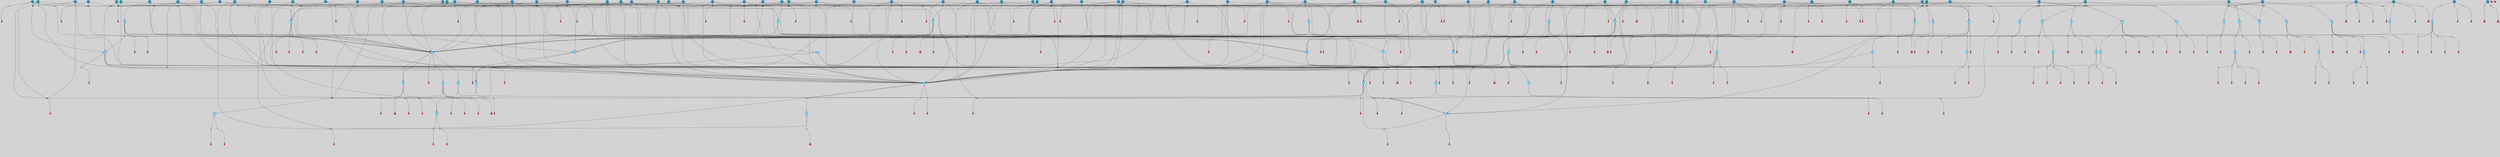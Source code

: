 // File exported with GEGELATI v1.3.1
// On the 2024-04-08 17:52:37
// With the File::TPGGraphDotExporter
digraph{
	graph[pad = "0.212, 0.055" bgcolor = lightgray]
	node[shape=circle style = filled label = ""]
		T3 [fillcolor="#66ddff"]
		T7 [fillcolor="#66ddff"]
		T9 [fillcolor="#66ddff"]
		T27 [fillcolor="#66ddff"]
		T111 [fillcolor="#66ddff"]
		T129 [fillcolor="#66ddff"]
		T159 [fillcolor="#1199bb"]
		T255 [fillcolor="#66ddff"]
		T321 [fillcolor="#66ddff"]
		T426 [fillcolor="#66ddff"]
		T506 [fillcolor="#66ddff"]
		T522 [fillcolor="#66ddff"]
		T570 [fillcolor="#1199bb"]
		T583 [fillcolor="#66ddff"]
		T640 [fillcolor="#1199bb"]
		T658 [fillcolor="#66ddff"]
		T827 [fillcolor="#1199bb"]
		T829 [fillcolor="#1199bb"]
		T833 [fillcolor="#1199bb"]
		T887 [fillcolor="#66ddff"]
		T888 [fillcolor="#66ddff"]
		T889 [fillcolor="#66ddff"]
		T890 [fillcolor="#66ddff"]
		T891 [fillcolor="#66ddff"]
		T892 [fillcolor="#66ddff"]
		T893 [fillcolor="#66ddff"]
		T925 [fillcolor="#66ddff"]
		T926 [fillcolor="#66ddff"]
		T927 [fillcolor="#66ddff"]
		T928 [fillcolor="#66ddff"]
		T929 [fillcolor="#66ddff"]
		T930 [fillcolor="#66ddff"]
		T950 [fillcolor="#1199bb"]
		T951 [fillcolor="#1199bb"]
		T970 [fillcolor="#66ddff"]
		T971 [fillcolor="#1199bb"]
		T972 [fillcolor="#66ddff"]
		T973 [fillcolor="#66ddff"]
		T974 [fillcolor="#66ddff"]
		T975 [fillcolor="#66ddff"]
		T976 [fillcolor="#66ddff"]
		T977 [fillcolor="#66ddff"]
		T984 [fillcolor="#1199bb"]
		T985 [fillcolor="#1199bb"]
		T986 [fillcolor="#1199bb"]
		T987 [fillcolor="#1199bb"]
		T989 [fillcolor="#1199bb"]
		T990 [fillcolor="#1199bb"]
		T991 [fillcolor="#1199bb"]
		T994 [fillcolor="#1199bb"]
		T995 [fillcolor="#1199bb"]
		T996 [fillcolor="#1199bb"]
		T999 [fillcolor="#1199bb"]
		T1000 [fillcolor="#1199bb"]
		T1001 [fillcolor="#1199bb"]
		T1003 [fillcolor="#1199bb"]
		T1004 [fillcolor="#1199bb"]
		T1011 [fillcolor="#1199bb"]
		T1017 [fillcolor="#1199bb"]
		T1019 [fillcolor="#1199bb"]
		T1022 [fillcolor="#1199bb"]
		T1023 [fillcolor="#1199bb"]
		T1026 [fillcolor="#1199bb"]
		T1027 [fillcolor="#66ddff"]
		T1028 [fillcolor="#66ddff"]
		T1029 [fillcolor="#66ddff"]
		T1030 [fillcolor="#66ddff"]
		T1031 [fillcolor="#66ddff"]
		T1032 [fillcolor="#66ddff"]
		T1033 [fillcolor="#66ddff"]
		T1034 [fillcolor="#1199bb"]
		T597 [fillcolor="#66ddff"]
		T1037 [fillcolor="#1199bb"]
		T1038 [fillcolor="#66ddff"]
		T1040 [fillcolor="#1199bb"]
		T1041 [fillcolor="#1199bb"]
		T1043 [fillcolor="#1199bb"]
		T1045 [fillcolor="#1199bb"]
		T1046 [fillcolor="#1199bb"]
		T1049 [fillcolor="#1199bb"]
		T1056 [fillcolor="#1199bb"]
		T1057 [fillcolor="#1199bb"]
		T1061 [fillcolor="#1199bb"]
		T1065 [fillcolor="#1199bb"]
		T1067 [fillcolor="#1199bb"]
		T1069 [fillcolor="#1199bb"]
		T1070 [fillcolor="#1199bb"]
		T1071 [fillcolor="#1199bb"]
		T1073 [fillcolor="#1199bb"]
		T1074 [fillcolor="#1199bb"]
		T1075 [fillcolor="#1199bb"]
		T1077 [fillcolor="#1199bb"]
		T1078 [fillcolor="#1199bb"]
		T1079 [fillcolor="#1199bb"]
		T1081 [fillcolor="#1199bb"]
		T1083 [fillcolor="#1199bb"]
		T1084 [fillcolor="#1199bb"]
		T1086 [fillcolor="#1199bb"]
		T1087 [fillcolor="#1199bb"]
		T1088 [fillcolor="#1199bb"]
		T1089 [fillcolor="#1199bb"]
		T1092 [fillcolor="#1199bb"]
		T1093 [fillcolor="#1199bb"]
		T1097 [fillcolor="#1199bb"]
		T1098 [fillcolor="#66ddff"]
		T1099 [fillcolor="#1199bb"]
		T1100 [fillcolor="#66ddff"]
		T1101 [fillcolor="#66ddff"]
		T899 [fillcolor="#66ddff"]
		T414 [fillcolor="#66ddff"]
		T1102 [fillcolor="#66ddff"]
		T1103 [fillcolor="#66ddff"]
		T1104 [fillcolor="#66ddff"]
		T1105 [fillcolor="#1199bb"]
		T1106 [fillcolor="#66ddff"]
		T1107 [fillcolor="#1199bb"]
		T1108 [fillcolor="#1199bb"]
		T1109 [fillcolor="#1199bb"]
		T1110 [fillcolor="#1199bb"]
		T1111 [fillcolor="#1199bb"]
		T1112 [fillcolor="#1199bb"]
		T1113 [fillcolor="#1199bb"]
		T1114 [fillcolor="#1199bb"]
		T1115 [fillcolor="#1199bb"]
		T1116 [fillcolor="#1199bb"]
		T28 [fillcolor="#1199bb"]
		T1117 [fillcolor="#1199bb"]
		T1118 [fillcolor="#1199bb"]
		T1119 [fillcolor="#1199bb"]
		T1120 [fillcolor="#1199bb"]
		T1121 [fillcolor="#1199bb"]
		P18195 [fillcolor="#cccccc" shape=point] //6|
		I18195 [shape=box style=invis label="6|1&2|6#1|7&#92;n10|7&2|0#1|5&#92;n9|4&0|1#2|2&#92;n8|6&0|0#1|0&#92;n"]
		P18195 -> I18195[style=invis]
		A12162 [fillcolor="#ff3366" shape=box margin=0.03 width=0 height=0 label="3"]
		T3 -> P18195 -> A12162
		P18196 [fillcolor="#cccccc" shape=point] //3|
		I18196 [shape=box style=invis label="7|6&2|4#0|2&#92;n10|3&2|7#1|4&#92;n11|6&0|4#0|1&#92;n7|1&0|0#2|6&#92;n7|6&0|3#2|6&#92;n4|0&2|6#0|1&#92;n4|4&2|5#0|2&#92;n4|6&0|4#2|7&#92;n10|0&2|3#1|5&#92;n2|6&0|5#0|2&#92;n1|0&2|3#0|7&#92;n1|6&2|0#0|5&#92;n6|2&0|1#0|7&#92;n9|2&0|3#2|7&#92;n5|3&0|6#0|6&#92;n1|7&2|5#2|3&#92;n8|1&2|7#0|6&#92;n1|0&2|5#2|1&#92;n7|1&2|2#2|5&#92;n7|4&2|6#0|3&#92;n"]
		P18196 -> I18196[style=invis]
		A12163 [fillcolor="#ff3366" shape=box margin=0.03 width=0 height=0 label="4"]
		T3 -> P18196 -> A12163
		P18197 [fillcolor="#cccccc" shape=point] //-3|
		I18197 [shape=box style=invis label="1|6&2|7#0|7&#92;n10|2&0|7#1|3&#92;n9|6&2|7#2|2&#92;n5|3&0|7#0|7&#92;n1|6&2|3#0|0&#92;n2|3&2|3#2|2&#92;n5|1&2|6#0|6&#92;n"]
		P18197 -> I18197[style=invis]
		A12164 [fillcolor="#ff3366" shape=box margin=0.03 width=0 height=0 label="7"]
		T7 -> P18197 -> A12164
		P18198 [fillcolor="#cccccc" shape=point] //5|
		I18198 [shape=box style=invis label="0|5&2|3#0|1&#92;n0|6&2|1#2|4&#92;n6|2&2|6#0|7&#92;n7|4&0|3#0|1&#92;n5|4&0|7#1|6&#92;n9|1&0|5#2|2&#92;n6|3&2|3#1|7&#92;n11|7&2|4#1|6&#92;n2|5&0|1#0|0&#92;n4|7&0|0#0|2&#92;n6|2&0|6#0|0&#92;n2|1&2|6#2|4&#92;n10|0&2|0#1|0&#92;n6|6&2|4#0|6&#92;n"]
		P18198 -> I18198[style=invis]
		A12165 [fillcolor="#ff3366" shape=box margin=0.03 width=0 height=0 label="8"]
		T7 -> P18198 -> A12165
		P18199 [fillcolor="#cccccc" shape=point] //-6|
		I18199 [shape=box style=invis label="11|1&0|7#2|0&#92;n10|4&0|1#1|0&#92;n4|3&2|4#2|1&#92;n0|5&2|0#0|0&#92;n6|1&0|0#0|3&#92;n8|2&2|0#0|4&#92;n11|4&2|0#1|6&#92;n7|0&2|6#2|3&#92;n5|3&2|6#2|0&#92;n2|0&2|0#0|4&#92;n"]
		P18199 -> I18199[style=invis]
		A12166 [fillcolor="#ff3366" shape=box margin=0.03 width=0 height=0 label="9"]
		T9 -> P18199 -> A12166
		P18200 [fillcolor="#cccccc" shape=point] //2|
		I18200 [shape=box style=invis label="6|3&2|7#1|4&#92;n8|6&0|0#2|5&#92;n2|1&0|2#0|3&#92;n8|7&0|6#0|4&#92;n2|1&2|0#0|1&#92;n0|0&2|2#2|3&#92;n6|6&0|7#2|1&#92;n6|1&0|7#2|6&#92;n5|4&2|7#0|4&#92;n0|3&0|4#2|0&#92;n11|0&2|0#2|5&#92;n4|5&2|5#2|4&#92;n5|7&0|6#0|4&#92;n9|7&2|5#0|3&#92;n5|4&2|1#0|3&#92;n5|3&0|1#1|7&#92;n0|4&0|3#2|5&#92;n"]
		P18200 -> I18200[style=invis]
		A12167 [fillcolor="#ff3366" shape=box margin=0.03 width=0 height=0 label="10"]
		T9 -> P18200 -> A12167
		P18201 [fillcolor="#cccccc" shape=point] //2|
		I18201 [shape=box style=invis label="9|1&2|3#0|1&#92;n5|2&2|0#2|4&#92;n3|6&2|5#2|7&#92;n7|0&2|5#0|4&#92;n1|2&0|3#0|5&#92;n7|3&2|7#0|0&#92;n"]
		P18201 -> I18201[style=invis]
		A12168 [fillcolor="#ff3366" shape=box margin=0.03 width=0 height=0 label="2"]
		T27 -> P18201 -> A12168
		P18202 [fillcolor="#cccccc" shape=point] //-6|
		I18202 [shape=box style=invis label="7|5&0|4#0|4&#92;n11|0&2|5#2|1&#92;n"]
		P18202 -> I18202[style=invis]
		A12169 [fillcolor="#ff3366" shape=box margin=0.03 width=0 height=0 label="3"]
		T27 -> P18202 -> A12169
		T27 -> P18196
		P18203 [fillcolor="#cccccc" shape=point] //0|
		I18203 [shape=box style=invis label="2|5&0|1#0|6&#92;n6|1&2|2#2|7&#92;n8|0&0|3#1|4&#92;n4|3&2|5#2|4&#92;n8|1&2|4#0|0&#92;n6|6&0|1#2|6&#92;n11|7&2|4#2|5&#92;n6|2&2|4#0|2&#92;n8|5&2|4#2|4&#92;n2|1&2|1#2|2&#92;n2|7&2|5#2|6&#92;n9|7&0|5#0|4&#92;n1|2&0|5#2|6&#92;n4|2&2|3#2|7&#92;n3|3&2|1#0|2&#92;n"]
		P18203 -> I18203[style=invis]
		A12170 [fillcolor="#ff3366" shape=box margin=0.03 width=0 height=0 label="5"]
		T27 -> P18203 -> A12170
		P18204 [fillcolor="#cccccc" shape=point] //0|
		I18204 [shape=box style=invis label="4|0&0|3#2|7&#92;n10|2&0|3#1|7&#92;n3|5&0|2#0|3&#92;n4|5&0|0#2|1&#92;n10|7&2|0#1|2&#92;n5|3&2|3#1|6&#92;n9|5&2|0#0|4&#92;n5|4&2|7#0|2&#92;n10|3&2|7#1|4&#92;n7|2&0|1#2|6&#92;n8|6&0|5#0|5&#92;n8|7&2|3#0|5&#92;n2|6&2|4#0|0&#92;n"]
		P18204 -> I18204[style=invis]
		A12171 [fillcolor="#ff3366" shape=box margin=0.03 width=0 height=0 label="5"]
		T27 -> P18204 -> A12171
		P18205 [fillcolor="#cccccc" shape=point] //-5|
		I18205 [shape=box style=invis label="0|0&2|3#0|2&#92;n10|5&0|6#1|3&#92;n7|3&0|6#2|3&#92;n3|4&0|6#0|6&#92;n10|5&0|2#1|1&#92;n5|0&0|1#0|3&#92;n6|6&2|5#1|5&#92;n7|4&0|2#1|7&#92;n5|7&0|1#2|5&#92;n1|5&0|0#0|3&#92;n7|5&2|1#2|6&#92;n9|0&0|2#0|0&#92;n4|0&2|4#0|0&#92;n4|6&0|0#2|3&#92;n3|1&0|6#2|5&#92;n7|7&2|1#2|3&#92;n9|4&2|2#0|6&#92;n"]
		P18205 -> I18205[style=invis]
		T111 -> P18205 -> T9
		P18206 [fillcolor="#cccccc" shape=point] //7|
		I18206 [shape=box style=invis label="7|4&2|1#2|0&#92;n4|1&2|4#2|3&#92;n5|0&2|0#2|2&#92;n6|1&2|4#2|6&#92;n"]
		P18206 -> I18206[style=invis]
		A12172 [fillcolor="#ff3366" shape=box margin=0.03 width=0 height=0 label="9"]
		T111 -> P18206 -> A12172
		P18207 [fillcolor="#cccccc" shape=point] //2|
		I18207 [shape=box style=invis label="3|0&2|0#0|1&#92;n11|2&0|7#1|6&#92;n8|7&2|4#0|5&#92;n5|3&0|2#2|6&#92;n4|4&2|4#2|6&#92;n3|0&0|7#0|1&#92;n2|7&2|2#2|5&#92;n9|3&2|6#2|7&#92;n7|7&0|0#0|4&#92;n6|1&2|4#1|3&#92;n5|4&2|0#1|6&#92;n1|3&0|7#0|4&#92;n"]
		P18207 -> I18207[style=invis]
		A12173 [fillcolor="#ff3366" shape=box margin=0.03 width=0 height=0 label="7"]
		T111 -> P18207 -> A12173
		T111 -> P18199
		P18208 [fillcolor="#cccccc" shape=point] //8|
		I18208 [shape=box style=invis label="9|0&0|1#2|0&#92;n10|1&2|5#1|4&#92;n8|2&2|6#0|4&#92;n2|4&2|5#2|3&#92;n4|2&2|2#0|2&#92;n7|5&0|2#0|0&#92;n8|2&2|1#1|3&#92;n8|7&0|7#2|1&#92;n1|1&0|0#0|7&#92;n5|6&2|5#1|0&#92;n6|6&2|5#0|0&#92;n11|4&0|3#2|6&#92;n4|2&2|4#0|7&#92;n5|6&0|1#2|0&#92;n11|3&0|2#0|7&#92;n"]
		P18208 -> I18208[style=invis]
		A12174 [fillcolor="#ff3366" shape=box margin=0.03 width=0 height=0 label="6"]
		T129 -> P18208 -> A12174
		P18209 [fillcolor="#cccccc" shape=point] //5|
		I18209 [shape=box style=invis label="3|0&2|0#0|1&#92;n3|0&0|7#0|1&#92;n5|3&0|2#2|6&#92;n4|4&2|4#2|6&#92;n11|2&0|7#1|6&#92;n2|7&2|2#2|5&#92;n9|3&2|6#2|7&#92;n7|7&0|0#0|4&#92;n6|1&2|4#2|3&#92;n5|4&2|0#1|6&#92;n1|3&0|7#0|4&#92;n"]
		P18209 -> I18209[style=invis]
		A12175 [fillcolor="#ff3366" shape=box margin=0.03 width=0 height=0 label="7"]
		T129 -> P18209 -> A12175
		P18210 [fillcolor="#cccccc" shape=point] //10|
		I18210 [shape=box style=invis label="4|5&2|7#2|1&#92;n1|7&2|3#0|6&#92;n3|5&2|2#0|3&#92;n10|3&0|7#1|4&#92;n7|1&0|4#2|6&#92;n10|2&0|3#1|7&#92;n9|5&2|0#0|4&#92;n4|0&0|3#2|7&#92;n11|4&2|6#1|2&#92;n5|4&2|7#0|2&#92;n2|6&2|4#0|0&#92;n6|5&0|7#2|1&#92;n5|3&2|3#1|6&#92;n10|7&2|0#1|2&#92;n"]
		P18210 -> I18210[style=invis]
		A12176 [fillcolor="#ff3366" shape=box margin=0.03 width=0 height=0 label="5"]
		T129 -> P18210 -> A12176
		P18211 [fillcolor="#cccccc" shape=point] //5|
		I18211 [shape=box style=invis label="9|4&2|3#1|3&#92;n0|4&2|4#0|5&#92;n6|1&2|6#2|5&#92;n4|0&0|5#2|0&#92;n"]
		P18211 -> I18211[style=invis]
		A12177 [fillcolor="#ff3366" shape=box margin=0.03 width=0 height=0 label="7"]
		T129 -> P18211 -> A12177
		P18212 [fillcolor="#cccccc" shape=point] //6|
		I18212 [shape=box style=invis label="9|4&2|7#0|6&#92;n8|4&0|1#1|0&#92;n1|3&0|0#2|1&#92;n2|4&0|6#2|2&#92;n5|1&2|5#0|7&#92;n3|0&0|3#2|6&#92;n2|2&2|6#0|2&#92;n8|4&0|4#2|2&#92;n5|1&2|4#0|3&#92;n9|4&0|6#0|6&#92;n5|0&2|2#1|5&#92;n11|7&0|0#1|1&#92;n0|4&0|3#0|3&#92;n7|7&2|4#2|5&#92;n1|5&0|1#2|1&#92;n"]
		P18212 -> I18212[style=invis]
		A12178 [fillcolor="#ff3366" shape=box margin=0.03 width=0 height=0 label="1"]
		T129 -> P18212 -> A12178
		P18213 [fillcolor="#cccccc" shape=point] //7|
		I18213 [shape=box style=invis label="7|0&2|1#2|0&#92;n9|7&2|1#1|7&#92;n8|2&0|1#1|0&#92;n6|6&0|2#1|1&#92;n2|2&0|5#0|0&#92;n5|7&0|0#2|1&#92;n5|1&2|5#1|5&#92;n4|7&2|4#2|3&#92;n10|5&2|2#1|5&#92;n1|3&2|2#2|0&#92;n10|2&2|6#1|5&#92;n"]
		P18213 -> I18213[style=invis]
		A12179 [fillcolor="#ff3366" shape=box margin=0.03 width=0 height=0 label="1"]
		T159 -> P18213 -> A12179
		P18214 [fillcolor="#cccccc" shape=point] //7|
		I18214 [shape=box style=invis label="7|4&2|7#0|4&#92;n4|6&0|1#2|5&#92;n2|1&2|3#0|0&#92;n4|3&2|0#0|1&#92;n0|0&2|7#2|7&#92;n7|7&0|5#2|3&#92;n5|0&2|1#2|2&#92;n10|0&0|4#1|2&#92;n4|4&0|7#0|0&#92;n6|7&0|2#0|1&#92;n1|4&2|5#0|4&#92;n"]
		P18214 -> I18214[style=invis]
		A12180 [fillcolor="#ff3366" shape=box margin=0.03 width=0 height=0 label="0"]
		T159 -> P18214 -> A12180
		P18215 [fillcolor="#cccccc" shape=point] //5|
		I18215 [shape=box style=invis label="0|5&2|3#0|1&#92;n0|6&2|1#2|4&#92;n6|2&2|6#0|7&#92;n9|0&2|7#1|1&#92;n7|4&0|3#0|1&#92;n11|7&2|4#1|6&#92;n9|1&0|5#2|2&#92;n5|4&0|7#1|6&#92;n2|5&0|1#0|0&#92;n4|7&0|0#0|2&#92;n6|2&0|6#0|0&#92;n2|1&2|6#2|4&#92;n10|0&0|0#1|0&#92;n6|6&2|4#0|6&#92;n"]
		P18215 -> I18215[style=invis]
		T159 -> P18215 -> T129
		P18216 [fillcolor="#cccccc" shape=point] //-1|
		I18216 [shape=box style=invis label="1|7&2|1#0|6&#92;n8|1&2|3#0|5&#92;n10|6&2|7#1|0&#92;n1|7&2|5#0|2&#92;n0|3&0|3#2|2&#92;n3|5&0|1#0|0&#92;n3|5&0|2#0|3&#92;n1|5&2|0#0|4&#92;n5|7&2|2#2|5&#92;n4|0&2|3#0|3&#92;n"]
		P18216 -> I18216[style=invis]
		T255 -> P18216 -> T3
		P18217 [fillcolor="#cccccc" shape=point] //-9|
		I18217 [shape=box style=invis label="7|1&0|0#2|6&#92;n1|6&0|4#2|7&#92;n7|6&2|4#0|2&#92;n10|7&2|1#1|3&#92;n7|6&0|3#2|6&#92;n4|0&2|2#2|1&#92;n1|0&0|5#2|3&#92;n6|1&2|6#1|1&#92;n7|4&2|6#1|0&#92;n9|5&0|1#0|2&#92;n9|2&0|3#0|7&#92;n6|0&2|7#0|6&#92;n10|5&2|3#1|5&#92;n10|0&2|7#1|4&#92;n1|0&2|3#0|7&#92;n5|2&0|6#0|6&#92;n2|6&0|1#0|2&#92;n7|4&2|5#0|3&#92;n3|6&2|4#0|5&#92;n1|6&2|0#0|5&#92;n"]
		P18217 -> I18217[style=invis]
		A12181 [fillcolor="#ff3366" shape=box margin=0.03 width=0 height=0 label="4"]
		T255 -> P18217 -> A12181
		P18218 [fillcolor="#cccccc" shape=point] //7|
		I18218 [shape=box style=invis label="9|6&2|6#1|3&#92;n9|7&2|0#1|7&#92;n3|0&2|0#0|0&#92;n1|6&0|0#0|4&#92;n7|4&0|3#0|1&#92;n"]
		P18218 -> I18218[style=invis]
		A12182 [fillcolor="#ff3366" shape=box margin=0.03 width=0 height=0 label="12"]
		T255 -> P18218 -> A12182
		P18219 [fillcolor="#cccccc" shape=point] //-9|
		I18219 [shape=box style=invis label="11|5&0|0#2|6&#92;n8|5&2|3#2|1&#92;n7|1&0|6#1|3&#92;n11|4&0|2#0|1&#92;n9|0&2|7#1|6&#92;n10|1&0|3#1|6&#92;n0|3&0|4#2|5&#92;n5|7&2|3#1|6&#92;n2|0&2|1#0|7&#92;n"]
		P18219 -> I18219[style=invis]
		A12183 [fillcolor="#ff3366" shape=box margin=0.03 width=0 height=0 label="2"]
		T255 -> P18219 -> A12183
		P18220 [fillcolor="#cccccc" shape=point] //-7|
		I18220 [shape=box style=invis label="9|1&2|7#2|1&#92;n7|0&2|0#2|7&#92;n2|3&2|3#2|2&#92;n8|5&2|1#0|3&#92;n5|5&0|7#0|1&#92;n1|6&2|7#0|7&#92;n10|2&0|7#1|3&#92;n6|4&2|2#2|4&#92;n0|6&2|5#0|2&#92;n"]
		P18220 -> I18220[style=invis]
		A12184 [fillcolor="#ff3366" shape=box margin=0.03 width=0 height=0 label="7"]
		T255 -> P18220 -> A12184
		P18221 [fillcolor="#cccccc" shape=point] //3|
		I18221 [shape=box style=invis label="7|6&2|4#0|2&#92;n10|3&2|7#1|4&#92;n11|6&0|4#0|1&#92;n7|1&0|0#2|6&#92;n7|6&0|3#2|6&#92;n4|0&2|6#0|1&#92;n4|4&2|5#0|2&#92;n4|6&0|4#2|7&#92;n10|0&2|3#1|5&#92;n2|6&0|5#0|2&#92;n1|0&2|3#0|7&#92;n1|6&2|0#0|5&#92;n6|2&0|1#0|7&#92;n9|2&0|3#2|7&#92;n5|3&0|6#0|6&#92;n1|7&2|5#2|3&#92;n8|1&2|7#0|6&#92;n1|0&2|5#2|1&#92;n7|1&2|2#2|5&#92;n7|4&2|6#0|3&#92;n"]
		P18221 -> I18221[style=invis]
		A12185 [fillcolor="#ff3366" shape=box margin=0.03 width=0 height=0 label="4"]
		T321 -> P18221 -> A12185
		P18222 [fillcolor="#cccccc" shape=point] //6|
		I18222 [shape=box style=invis label="6|1&2|6#1|7&#92;n10|7&2|0#1|5&#92;n9|4&0|1#2|2&#92;n8|6&0|0#1|0&#92;n"]
		P18222 -> I18222[style=invis]
		A12186 [fillcolor="#ff3366" shape=box margin=0.03 width=0 height=0 label="3"]
		T321 -> P18222 -> A12186
		T426 -> P18198
		P18223 [fillcolor="#cccccc" shape=point] //-5|
		I18223 [shape=box style=invis label="10|6&2|5#1|6&#92;n9|3&0|1#1|7&#92;n2|4&0|1#0|1&#92;n11|3&0|7#1|6&#92;n5|1&0|6#2|7&#92;n8|0&0|0#0|1&#92;n0|6&0|7#0|4&#92;n6|7&2|6#2|6&#92;n11|0&2|3#0|5&#92;n"]
		P18223 -> I18223[style=invis]
		T426 -> P18223 -> T7
		P18224 [fillcolor="#cccccc" shape=point] //-7|
		I18224 [shape=box style=invis label="6|4&2|6#1|0&#92;n2|6&0|2#0|0&#92;n9|4&2|6#2|1&#92;n11|5&0|1#0|1&#92;n5|5&0|0#0|1&#92;n4|6&0|7#0|5&#92;n1|0&2|4#2|2&#92;n3|4&0|2#0|5&#92;n0|4&2|6#0|0&#92;n10|1&0|0#1|0&#92;n7|0&2|0#2|2&#92;n1|2&2|5#2|2&#92;n1|4&0|1#0|7&#92;n9|0&0|6#1|2&#92;n10|3&0|4#1|2&#92;n3|3&2|2#0|7&#92;n1|6&2|0#0|0&#92;n3|2&0|1#2|2&#92;n"]
		P18224 -> I18224[style=invis]
		A12187 [fillcolor="#ff3366" shape=box margin=0.03 width=0 height=0 label="1"]
		T426 -> P18224 -> A12187
		P18225 [fillcolor="#cccccc" shape=point] //-4|
		I18225 [shape=box style=invis label="0|6&2|7#2|4&#92;n4|4&0|4#2|6&#92;n3|0&0|7#0|1&#92;n5|3&0|2#2|6&#92;n1|3&0|7#0|1&#92;n5|4&2|0#1|6&#92;n10|5&0|6#1|5&#92;n2|5&2|1#2|2&#92;n6|1&2|4#2|3&#92;n3|0&2|2#0|1&#92;n11|2&0|5#1|6&#92;n9|3&2|6#2|7&#92;n7|7&0|0#0|4&#92;n8|1&0|1#1|5&#92;n"]
		P18225 -> I18225[style=invis]
		A12188 [fillcolor="#ff3366" shape=box margin=0.03 width=0 height=0 label="7"]
		T426 -> P18225 -> A12188
		P18226 [fillcolor="#cccccc" shape=point] //9|
		I18226 [shape=box style=invis label="11|0&2|0#1|1&#92;n3|6&0|6#0|0&#92;n1|4&0|0#2|4&#92;n7|5&2|2#1|3&#92;n11|7&2|6#1|7&#92;n5|2&0|6#1|5&#92;n9|5&0|6#0|3&#92;n2|2&2|7#0|5&#92;n9|3&2|2#2|0&#92;n11|0&2|7#0|1&#92;n1|1&2|0#0|1&#92;n6|6&0|6#1|2&#92;n9|7&0|1#0|3&#92;n2|0&2|4#2|5&#92;n2|4&2|2#0|0&#92;n6|1&2|1#1|7&#92;n10|7&2|5#1|6&#92;n11|5&2|7#2|4&#92;n"]
		P18226 -> I18226[style=invis]
		A12189 [fillcolor="#ff3366" shape=box margin=0.03 width=0 height=0 label="1"]
		T426 -> P18226 -> A12189
		P18227 [fillcolor="#cccccc" shape=point] //-1|
		I18227 [shape=box style=invis label="2|0&0|4#2|2&#92;n8|6&2|3#0|5&#92;n6|3&2|6#2|2&#92;n5|1&0|6#1|6&#92;n7|1&0|7#1|6&#92;n6|6&0|2#2|6&#92;n5|1&0|7#1|6&#92;n1|3&2|1#2|7&#92;n1|6&2|3#0|0&#92;n8|0&0|3#0|7&#92;n2|6&0|7#2|7&#92;n1|1&2|4#2|2&#92;n5|3&0|7#1|5&#92;n5|5&0|6#1|4&#92;n"]
		P18227 -> I18227[style=invis]
		A12190 [fillcolor="#ff3366" shape=box margin=0.03 width=0 height=0 label="7"]
		T506 -> P18227 -> A12190
		P18228 [fillcolor="#cccccc" shape=point] //1|
		I18228 [shape=box style=invis label="2|6&0|1#2|6&#92;n8|1&2|4#0|0&#92;n7|2&2|3#2|2&#92;n8|0&0|3#1|6&#92;n0|3&0|0#2|4&#92;n2|5&2|4#2|4&#92;n6|6&0|1#2|6&#92;n11|7&2|4#2|5&#92;n2|0&2|5#2|6&#92;n1|2&0|5#2|6&#92;n4|3&2|5#2|4&#92;n2|0&2|1#2|2&#92;n4|7&0|5#0|4&#92;n2|0&0|5#0|0&#92;n8|4&2|3#2|7&#92;n"]
		P18228 -> I18228[style=invis]
		T506 -> P18228 -> T111
		P18229 [fillcolor="#cccccc" shape=point] //5|
		I18229 [shape=box style=invis label="6|7&0|4#1|5&#92;n11|4&2|0#1|6&#92;n5|3&2|6#2|0&#92;n10|2&2|2#1|4&#92;n2|2&2|2#0|3&#92;n2|0&2|0#0|4&#92;n11|1&0|7#2|0&#92;n11|0&2|0#0|0&#92;n3|2&0|3#2|2&#92;n10|1&2|6#1|1&#92;n7|0&2|6#2|4&#92;n"]
		P18229 -> I18229[style=invis]
		A12191 [fillcolor="#ff3366" shape=box margin=0.03 width=0 height=0 label="9"]
		T506 -> P18229 -> A12191
		P18230 [fillcolor="#cccccc" shape=point] //8|
		I18230 [shape=box style=invis label="2|1&2|0#0|5&#92;n0|0&2|6#0|0&#92;n2|7&0|4#0|4&#92;n"]
		P18230 -> I18230[style=invis]
		A12192 [fillcolor="#ff3366" shape=box margin=0.03 width=0 height=0 label="2"]
		T506 -> P18230 -> A12192
		P18231 [fillcolor="#cccccc" shape=point] //-8|
		I18231 [shape=box style=invis label="1|1&2|7#2|5&#92;n10|1&2|7#1|7&#92;n5|2&0|0#2|4&#92;n7|6&0|0#2|6&#92;n3|0&0|7#0|3&#92;n"]
		P18231 -> I18231[style=invis]
		A12193 [fillcolor="#ff3366" shape=box margin=0.03 width=0 height=0 label="2"]
		T506 -> P18231 -> A12193
		P18232 [fillcolor="#cccccc" shape=point] //-7|
		I18232 [shape=box style=invis label="7|4&2|7#0|0&#92;n8|7&2|6#2|5&#92;n4|3&2|0#2|1&#92;n5|7&0|4#2|6&#92;n4|5&0|1#2|6&#92;n7|7&0|4#0|6&#92;n8|0&0|4#1|0&#92;n6|7&0|2#0|3&#92;n8|4&0|7#2|1&#92;n10|3&0|3#1|2&#92;n0|0&2|7#0|7&#92;n2|0&0|0#2|6&#92;n5|3&0|0#1|5&#92;n"]
		P18232 -> I18232[style=invis]
		A12194 [fillcolor="#ff3366" shape=box margin=0.03 width=0 height=0 label="0"]
		T522 -> P18232 -> A12194
		P18233 [fillcolor="#cccccc" shape=point] //3|
		I18233 [shape=box style=invis label="8|2&2|7#1|7&#92;n10|7&0|7#1|6&#92;n0|3&0|0#2|3&#92;n9|7&2|6#0|3&#92;n4|4&2|1#0|1&#92;n5|6&2|0#1|4&#92;n4|5&0|1#0|2&#92;n0|0&2|0#0|5&#92;n6|1&0|7#0|6&#92;n"]
		P18233 -> I18233[style=invis]
		A12195 [fillcolor="#ff3366" shape=box margin=0.03 width=0 height=0 label="0"]
		T522 -> P18233 -> A12195
		P18234 [fillcolor="#cccccc" shape=point] //-3|
		I18234 [shape=box style=invis label="2|6&0|1#0|6&#92;n8|3&0|5#1|0&#92;n6|1&2|2#2|7&#92;n8|5&2|7#2|5&#92;n2|7&2|5#2|6&#92;n4|3&2|5#2|4&#92;n6|6&0|1#2|6&#92;n11|7&0|4#2|5&#92;n4|4&0|4#0|6&#92;n7|2&2|5#2|2&#92;n1|7&0|4#0|1&#92;n9|7&0|5#0|4&#92;n8|1&2|4#0|0&#92;n4|2&2|3#2|7&#92;n2|0&2|1#2|2&#92;n3|6&0|6#0|3&#92;n8|0&0|3#1|6&#92;n3|3&2|1#0|2&#92;n5|6&0|0#1|0&#92;n"]
		P18234 -> I18234[style=invis]
		T522 -> P18234 -> T111
		P18235 [fillcolor="#cccccc" shape=point] //-5|
		I18235 [shape=box style=invis label="11|4&2|6#1|2&#92;n6|2&0|5#2|1&#92;n6|5&0|7#2|1&#92;n10|4&0|3#1|7&#92;n11|0&0|2#0|3&#92;n7|1&0|4#0|6&#92;n6|4&2|5#0|5&#92;n1|7&2|3#0|6&#92;n5|3&2|0#1|6&#92;n4|0&0|4#0|7&#92;n5|4&2|7#0|2&#92;n10|2&2|1#1|1&#92;n9|3&0|5#1|5&#92;n4|5&2|7#2|1&#92;n2|6&2|4#0|0&#92;n9|1&2|2#0|2&#92;n9|5&0|0#0|4&#92;n"]
		P18235 -> I18235[style=invis]
		T522 -> P18235 -> T7
		P18236 [fillcolor="#cccccc" shape=point] //-2|
		I18236 [shape=box style=invis label="9|1&2|7#2|1&#92;n10|2&2|2#1|6&#92;n7|0&2|6#2|7&#92;n10|2&0|7#1|3&#92;n2|3&2|3#2|2&#92;n5|5&0|7#1|1&#92;n1|6&2|7#0|7&#92;n8|5&2|1#0|3&#92;n0|6&2|5#0|2&#92;n"]
		P18236 -> I18236[style=invis]
		A12196 [fillcolor="#ff3366" shape=box margin=0.03 width=0 height=0 label="7"]
		T570 -> P18236 -> A12196
		P18237 [fillcolor="#cccccc" shape=point] //-9|
		I18237 [shape=box style=invis label="11|5&0|0#2|6&#92;n8|5&2|3#2|1&#92;n7|1&0|6#1|3&#92;n11|4&0|2#0|1&#92;n9|0&2|7#1|6&#92;n10|1&0|3#1|6&#92;n0|3&0|4#2|5&#92;n5|7&2|3#1|6&#92;n2|0&2|1#0|7&#92;n"]
		P18237 -> I18237[style=invis]
		A12197 [fillcolor="#ff3366" shape=box margin=0.03 width=0 height=0 label="2"]
		T570 -> P18237 -> A12197
		P18238 [fillcolor="#cccccc" shape=point] //7|
		I18238 [shape=box style=invis label="9|6&2|6#1|3&#92;n9|7&2|0#1|7&#92;n3|0&2|0#0|0&#92;n1|6&0|0#0|4&#92;n7|4&0|3#0|1&#92;n"]
		P18238 -> I18238[style=invis]
		A12198 [fillcolor="#ff3366" shape=box margin=0.03 width=0 height=0 label="12"]
		T570 -> P18238 -> A12198
		P18239 [fillcolor="#cccccc" shape=point] //-1|
		I18239 [shape=box style=invis label="1|7&2|1#0|6&#92;n8|1&2|3#0|5&#92;n10|6&2|7#1|0&#92;n1|7&2|5#0|2&#92;n0|3&0|3#2|2&#92;n3|5&0|1#0|0&#92;n3|5&0|2#0|3&#92;n1|5&2|0#0|4&#92;n5|7&2|2#2|5&#92;n4|0&2|3#0|3&#92;n"]
		P18239 -> I18239[style=invis]
		T570 -> P18239 -> T321
		P18240 [fillcolor="#cccccc" shape=point] //7|
		I18240 [shape=box style=invis label="7|4&2|1#2|4&#92;n1|1&2|1#0|4&#92;n10|3&0|3#1|2&#92;n8|0&0|4#1|2&#92;n7|6&0|5#0|5&#92;n0|0&2|7#2|7&#92;n6|7&0|2#0|6&#92;n4|3&2|0#0|1&#92;n4|6&0|7#2|5&#92;n7|4&2|7#0|4&#92;n2|0&2|0#2|6&#92;n8|3&0|6#1|5&#92;n"]
		P18240 -> I18240[style=invis]
		A12199 [fillcolor="#ff3366" shape=box margin=0.03 width=0 height=0 label="0"]
		T570 -> P18240 -> A12199
		P18241 [fillcolor="#cccccc" shape=point] //5|
		I18241 [shape=box style=invis label="6|1&2|4#0|0&#92;n8|2&0|5#0|0&#92;n6|4&2|2#1|3&#92;n3|6&0|1#2|2&#92;n6|2&2|1#0|5&#92;n9|0&2|4#0|7&#92;n11|1&0|1#0|5&#92;n6|0&2|7#2|7&#92;n"]
		P18241 -> I18241[style=invis]
		A12200 [fillcolor="#ff3366" shape=box margin=0.03 width=0 height=0 label="7"]
		T583 -> P18241 -> A12200
		P18242 [fillcolor="#cccccc" shape=point] //6|
		I18242 [shape=box style=invis label="2|6&0|1#0|6&#92;n6|1&2|2#2|7&#92;n7|2&2|5#2|2&#92;n2|7&2|5#2|6&#92;n4|3&2|5#2|4&#92;n8|5&2|4#2|4&#92;n6|6&0|1#2|6&#92;n11|7&2|4#2|5&#92;n6|2&2|4#0|2&#92;n8|5&2|7#2|5&#92;n8|0&0|3#1|6&#92;n2|0&2|1#2|2&#92;n8|1&2|4#0|0&#92;n9|7&0|5#0|4&#92;n3|6&0|6#0|3&#92;n1|2&0|5#2|6&#92;n4|2&2|3#2|7&#92;n3|3&2|1#0|2&#92;n"]
		P18242 -> I18242[style=invis]
		T583 -> P18242 -> T111
		P18243 [fillcolor="#cccccc" shape=point] //4|
		I18243 [shape=box style=invis label="10|2&0|7#1|3&#92;n6|0&2|7#2|2&#92;n2|3&2|3#0|2&#92;n4|0&0|0#0|0&#92;n5|1&2|7#0|3&#92;n"]
		P18243 -> I18243[style=invis]
		A12201 [fillcolor="#ff3366" shape=box margin=0.03 width=0 height=0 label="7"]
		T583 -> P18243 -> A12201
		T583 -> P18229
		T583 -> P18227
		P18244 [fillcolor="#cccccc" shape=point] //-6|
		I18244 [shape=box style=invis label="5|5&0|7#1|1&#92;n10|2&2|2#1|6&#92;n7|0&2|6#2|7&#92;n10|2&0|7#1|3&#92;n10|0&2|6#1|0&#92;n8|5&2|1#0|6&#92;n11|2&2|1#0|4&#92;n"]
		P18244 -> I18244[style=invis]
		A12202 [fillcolor="#ff3366" shape=box margin=0.03 width=0 height=0 label="7"]
		T640 -> P18244 -> A12202
		T640 -> P18237
		P18245 [fillcolor="#cccccc" shape=point] //10|
		I18245 [shape=box style=invis label="7|3&0|3#0|1&#92;n9|6&2|6#1|3&#92;n7|6&0|1#1|5&#92;n1|6&0|3#0|5&#92;n4|6&2|0#0|6&#92;n3|0&2|4#0|0&#92;n"]
		P18245 -> I18245[style=invis]
		A12203 [fillcolor="#ff3366" shape=box margin=0.03 width=0 height=0 label="12"]
		T640 -> P18245 -> A12203
		T640 -> P18240
		P18246 [fillcolor="#cccccc" shape=point] //5|
		I18246 [shape=box style=invis label="9|4&2|3#1|3&#92;n0|4&2|4#0|5&#92;n6|1&2|6#2|5&#92;n4|0&0|5#2|0&#92;n"]
		P18246 -> I18246[style=invis]
		A12204 [fillcolor="#ff3366" shape=box margin=0.03 width=0 height=0 label="7"]
		T640 -> P18246 -> A12204
		P18247 [fillcolor="#cccccc" shape=point] //1|
		I18247 [shape=box style=invis label="6|0&2|2#2|0&#92;n"]
		P18247 -> I18247[style=invis]
		T658 -> P18247 -> T426
		T658 -> P18242
		T658 -> P18242
		P18248 [fillcolor="#cccccc" shape=point] //-7|
		I18248 [shape=box style=invis label="3|7&0|0#0|1&#92;n8|7&0|0#0|6&#92;n7|3&0|3#1|4&#92;n10|3&2|1#1|1&#92;n8|5&0|2#2|5&#92;n10|0&2|0#1|7&#92;n"]
		P18248 -> I18248[style=invis]
		A12205 [fillcolor="#ff3366" shape=box margin=0.03 width=0 height=0 label="7"]
		T658 -> P18248 -> A12205
		P18249 [fillcolor="#cccccc" shape=point] //-5|
		I18249 [shape=box style=invis label="10|5&0|6#1|5&#92;n4|4&0|4#2|6&#92;n9|3&2|6#2|7&#92;n5|3&0|2#0|6&#92;n1|3&0|7#0|1&#92;n5|4&2|0#1|6&#92;n0|6&2|7#2|4&#92;n2|5&2|1#2|2&#92;n3|0&2|2#0|1&#92;n5|2&0|5#1|6&#92;n3|0&0|7#0|1&#92;n7|7&0|0#0|4&#92;n8|1&0|1#1|5&#92;n"]
		P18249 -> I18249[style=invis]
		T658 -> P18249 -> T3
		P18250 [fillcolor="#cccccc" shape=point] //6|
		I18250 [shape=box style=invis label="6|1&2|6#1|7&#92;n10|7&2|0#1|5&#92;n9|4&0|1#2|2&#92;n8|6&0|0#1|0&#92;n"]
		P18250 -> I18250[style=invis]
		A12206 [fillcolor="#ff3366" shape=box margin=0.03 width=0 height=0 label="3"]
		T827 -> P18250 -> A12206
		P18251 [fillcolor="#cccccc" shape=point] //5|
		I18251 [shape=box style=invis label="3|0&2|0#0|1&#92;n3|0&0|7#0|1&#92;n5|3&0|2#2|6&#92;n4|4&2|4#2|6&#92;n11|2&0|7#1|6&#92;n2|7&2|2#2|5&#92;n9|3&2|6#2|7&#92;n7|7&0|0#0|4&#92;n6|1&2|4#2|3&#92;n5|4&2|0#1|6&#92;n1|3&0|7#0|4&#92;n"]
		P18251 -> I18251[style=invis]
		A12207 [fillcolor="#ff3366" shape=box margin=0.03 width=0 height=0 label="7"]
		T833 -> P18251 -> A12207
		P18252 [fillcolor="#cccccc" shape=point] //-6|
		I18252 [shape=box style=invis label="11|1&0|7#2|0&#92;n10|4&0|1#1|0&#92;n4|3&2|4#2|1&#92;n0|5&2|0#0|0&#92;n6|1&0|0#0|3&#92;n8|2&2|0#0|4&#92;n11|4&2|0#1|6&#92;n7|0&2|6#2|3&#92;n5|3&2|6#2|0&#92;n2|0&2|0#0|4&#92;n"]
		P18252 -> I18252[style=invis]
		A12208 [fillcolor="#ff3366" shape=box margin=0.03 width=0 height=0 label="9"]
		T833 -> P18252 -> A12208
		P18253 [fillcolor="#cccccc" shape=point] //3|
		I18253 [shape=box style=invis label="7|6&2|4#0|2&#92;n10|3&2|7#1|4&#92;n11|6&0|4#0|1&#92;n7|1&0|0#2|6&#92;n7|6&0|3#2|6&#92;n4|0&2|6#0|1&#92;n4|4&2|5#0|2&#92;n4|6&0|4#2|7&#92;n10|0&2|3#1|5&#92;n2|6&0|5#0|2&#92;n1|0&2|3#0|7&#92;n1|6&2|0#0|5&#92;n6|2&0|1#0|7&#92;n9|2&0|3#2|7&#92;n5|3&0|6#0|6&#92;n1|7&2|5#2|3&#92;n8|1&2|7#0|6&#92;n1|0&2|5#2|1&#92;n7|1&2|2#2|5&#92;n7|4&2|6#0|3&#92;n"]
		P18253 -> I18253[style=invis]
		A12209 [fillcolor="#ff3366" shape=box margin=0.03 width=0 height=0 label="4"]
		T827 -> P18253 -> A12209
		P18254 [fillcolor="#cccccc" shape=point] //5|
		I18254 [shape=box style=invis label="3|0&2|0#0|1&#92;n3|0&0|7#0|1&#92;n5|3&0|2#2|6&#92;n4|4&2|4#2|6&#92;n11|2&0|7#1|6&#92;n2|7&2|2#2|5&#92;n9|3&2|6#2|7&#92;n7|7&0|0#0|4&#92;n6|1&2|4#2|3&#92;n5|4&2|0#1|6&#92;n1|3&0|7#0|4&#92;n"]
		P18254 -> I18254[style=invis]
		A12210 [fillcolor="#ff3366" shape=box margin=0.03 width=0 height=0 label="7"]
		T833 -> P18254 -> A12210
		P18255 [fillcolor="#cccccc" shape=point] //6|
		I18255 [shape=box style=invis label="3|0&2|7#2|2&#92;n3|2&0|4#2|5&#92;n5|1&0|2#1|0&#92;n8|7&0|1#2|0&#92;n8|5&0|3#0|6&#92;n0|2&0|2#2|3&#92;n1|5&2|5#0|5&#92;n5|6&0|6#0|7&#92;n6|7&0|0#2|6&#92;n1|2&2|3#0|0&#92;n7|7&2|3#0|4&#92;n0|7&2|7#0|6&#92;n1|0&2|2#2|7&#92;n4|4&0|1#0|0&#92;n"]
		P18255 -> I18255[style=invis]
		A12211 [fillcolor="#ff3366" shape=box margin=0.03 width=0 height=0 label="11"]
		T829 -> P18255 -> A12211
		P18256 [fillcolor="#cccccc" shape=point] //-4|
		I18256 [shape=box style=invis label="4|1&0|4#2|6&#92;n1|2&2|2#2|0&#92;n1|2&2|0#0|6&#92;n8|4&2|3#2|5&#92;n5|5&2|1#1|0&#92;n"]
		P18256 -> I18256[style=invis]
		A12212 [fillcolor="#ff3366" shape=box margin=0.03 width=0 height=0 label="12"]
		T829 -> P18256 -> A12212
		P18257 [fillcolor="#cccccc" shape=point] //8|
		I18257 [shape=box style=invis label="9|0&0|1#2|0&#92;n10|1&2|5#1|4&#92;n8|2&2|6#0|4&#92;n4|5&0|3#0|1&#92;n2|4&2|5#2|3&#92;n4|2&2|2#0|2&#92;n7|5&0|2#0|0&#92;n8|2&2|1#1|3&#92;n8|7&0|7#2|1&#92;n1|1&0|0#0|7&#92;n5|6&2|5#1|0&#92;n6|3&2|5#0|0&#92;n11|4&0|3#2|6&#92;n1|2&2|4#0|7&#92;n5|6&0|1#2|0&#92;n11|3&0|2#0|7&#92;n"]
		P18257 -> I18257[style=invis]
		A12213 [fillcolor="#ff3366" shape=box margin=0.03 width=0 height=0 label="6"]
		T833 -> P18257 -> A12213
		P18258 [fillcolor="#cccccc" shape=point] //-6|
		I18258 [shape=box style=invis label="6|2&2|7#0|5&#92;n6|4&2|2#0|2&#92;n1|7&2|5#2|2&#92;n0|0&0|2#2|2&#92;n8|3&2|2#2|6&#92;n3|2&0|1#0|3&#92;n0|4&2|7#2|6&#92;n4|4&0|1#2|5&#92;n0|6&2|5#0|5&#92;n4|5&0|3#0|5&#92;n11|7&0|1#0|1&#92;n"]
		P18258 -> I18258[style=invis]
		A12214 [fillcolor="#ff3366" shape=box margin=0.03 width=0 height=0 label="5"]
		T891 -> P18258 -> A12214
		P18259 [fillcolor="#cccccc" shape=point] //7|
		I18259 [shape=box style=invis label="10|5&0|6#1|7&#92;n4|3&2|6#0|3&#92;n8|4&0|6#1|2&#92;n3|0&2|0#2|3&#92;n5|6&2|3#0|4&#92;n0|7&2|1#0|5&#92;n8|7&2|2#2|5&#92;n9|1&0|0#1|0&#92;n10|1&2|1#1|4&#92;n3|3&2|7#0|4&#92;n5|2&2|3#0|4&#92;n2|0&2|6#2|2&#92;n1|7&0|1#0|7&#92;n"]
		P18259 -> I18259[style=invis]
		T891 -> P18259 -> T889
		P18260 [fillcolor="#cccccc" shape=point] //4|
		I18260 [shape=box style=invis label="7|1&0|6#0|1&#92;n6|7&2|7#1|7&#92;n10|1&2|1#1|1&#92;n9|6&2|2#1|4&#92;n4|7&0|4#2|2&#92;n9|6&0|5#1|1&#92;n10|0&2|6#1|6&#92;n5|1&0|1#2|3&#92;n10|1&0|5#1|0&#92;n3|4&2|3#0|0&#92;n8|2&0|5#2|4&#92;n1|6&2|0#0|0&#92;n2|3&0|1#2|6&#92;n5|2&2|2#1|6&#92;n2|2&0|1#2|1&#92;n3|1&2|7#0|3&#92;n6|7&2|3#0|4&#92;n"]
		P18260 -> I18260[style=invis]
		A12215 [fillcolor="#ff3366" shape=box margin=0.03 width=0 height=0 label="10"]
		T889 -> P18260 -> A12215
		P18261 [fillcolor="#cccccc" shape=point] //6|
		I18261 [shape=box style=invis label="6|1&2|6#1|7&#92;n10|7&2|0#1|5&#92;n9|4&0|1#2|2&#92;n8|6&0|0#1|0&#92;n"]
		P18261 -> I18261[style=invis]
		A12216 [fillcolor="#ff3366" shape=box margin=0.03 width=0 height=0 label="3"]
		T890 -> P18261 -> A12216
		P18262 [fillcolor="#cccccc" shape=point] //-1|
		I18262 [shape=box style=invis label="0|7&2|6#2|1&#92;n8|3&0|5#2|5&#92;n3|5&0|7#2|7&#92;n2|1&2|4#0|4&#92;n0|5&0|3#2|4&#92;n1|0&0|7#0|4&#92;n6|5&2|4#1|4&#92;n11|7&2|2#2|2&#92;n"]
		P18262 -> I18262[style=invis]
		T891 -> P18262 -> T887
		P18263 [fillcolor="#cccccc" shape=point] //3|
		I18263 [shape=box style=invis label="4|7&0|7#2|7&#92;n11|5&2|6#0|2&#92;n5|5&2|6#2|0&#92;n3|2&0|6#0|3&#92;n10|2&2|5#1|5&#92;n9|4&2|3#1|5&#92;n2|5&2|7#2|4&#92;n11|3&2|5#1|0&#92;n7|0&0|7#2|1&#92;n1|2&0|5#0|1&#92;n"]
		P18263 -> I18263[style=invis]
		A12217 [fillcolor="#ff3366" shape=box margin=0.03 width=0 height=0 label="5"]
		T889 -> P18263 -> A12217
		P18264 [fillcolor="#cccccc" shape=point] //6|
		I18264 [shape=box style=invis label="6|1&2|6#1|7&#92;n10|7&2|0#1|5&#92;n9|4&0|1#2|2&#92;n8|6&0|0#1|0&#92;n"]
		P18264 -> I18264[style=invis]
		A12218 [fillcolor="#ff3366" shape=box margin=0.03 width=0 height=0 label="3"]
		T892 -> P18264 -> A12218
		P18265 [fillcolor="#cccccc" shape=point] //3|
		I18265 [shape=box style=invis label="7|6&2|4#0|2&#92;n10|3&2|7#1|4&#92;n11|6&0|4#0|1&#92;n7|1&0|0#2|6&#92;n7|6&0|3#2|6&#92;n4|0&2|6#0|1&#92;n4|4&2|5#0|2&#92;n4|6&0|4#2|7&#92;n10|0&2|3#1|5&#92;n2|6&0|5#0|2&#92;n1|0&2|3#0|7&#92;n1|6&2|0#0|5&#92;n6|2&0|1#0|7&#92;n9|2&0|3#2|7&#92;n5|3&0|6#0|6&#92;n1|7&2|5#2|3&#92;n8|1&2|7#0|6&#92;n1|0&2|5#2|1&#92;n7|1&2|2#2|5&#92;n7|4&2|6#0|3&#92;n"]
		P18265 -> I18265[style=invis]
		A12219 [fillcolor="#ff3366" shape=box margin=0.03 width=0 height=0 label="4"]
		T890 -> P18265 -> A12219
		P18266 [fillcolor="#cccccc" shape=point] //7|
		I18266 [shape=box style=invis label="10|5&0|6#1|7&#92;n4|3&2|6#0|3&#92;n8|4&0|6#1|2&#92;n3|0&2|0#2|3&#92;n5|6&2|3#0|4&#92;n0|7&2|1#0|5&#92;n8|7&2|2#2|5&#92;n9|1&0|0#1|0&#92;n10|1&2|1#1|4&#92;n3|3&2|7#0|4&#92;n5|2&2|3#0|4&#92;n2|0&2|6#2|2&#92;n1|7&0|1#0|7&#92;n"]
		P18266 -> I18266[style=invis]
		T891 -> P18266 -> T889
		P18267 [fillcolor="#cccccc" shape=point] //-3|
		I18267 [shape=box style=invis label="1|6&2|7#0|7&#92;n10|2&0|7#1|3&#92;n9|6&2|7#2|2&#92;n5|3&0|7#0|7&#92;n1|6&2|3#0|0&#92;n2|3&2|3#2|2&#92;n5|1&2|6#0|6&#92;n"]
		P18267 -> I18267[style=invis]
		A12220 [fillcolor="#ff3366" shape=box margin=0.03 width=0 height=0 label="7"]
		T887 -> P18267 -> A12220
		P18268 [fillcolor="#cccccc" shape=point] //0|
		I18268 [shape=box style=invis label="9|3&2|3#2|3&#92;n0|3&2|3#0|3&#92;n11|5&0|6#2|7&#92;n6|1&2|6#0|6&#92;n11|6&2|7#0|1&#92;n1|7&0|7#2|0&#92;n8|6&2|0#0|7&#92;n4|0&0|3#2|5&#92;n7|0&2|4#1|2&#92;n6|1&2|0#0|7&#92;n"]
		P18268 -> I18268[style=invis]
		T891 -> P18268 -> T888
		P18269 [fillcolor="#cccccc" shape=point] //-1|
		I18269 [shape=box style=invis label="1|7&2|1#0|6&#92;n8|1&2|3#0|5&#92;n10|6&2|7#1|0&#92;n1|7&2|5#0|2&#92;n0|3&0|3#2|2&#92;n3|5&0|1#0|0&#92;n3|5&0|2#0|3&#92;n1|5&2|0#0|4&#92;n5|7&2|2#2|5&#92;n4|0&2|3#0|3&#92;n"]
		P18269 -> I18269[style=invis]
		T888 -> P18269 -> T892
		P18270 [fillcolor="#cccccc" shape=point] //2|
		I18270 [shape=box style=invis label="11|2&2|1#2|2&#92;n0|1&0|0#0|6&#92;n9|2&0|4#2|2&#92;n9|7&2|0#0|0&#92;n4|5&0|6#2|7&#92;n6|7&0|2#0|1&#92;n5|6&0|2#1|0&#92;n11|6&2|1#2|1&#92;n11|0&0|0#2|3&#92;n8|4&0|7#1|1&#92;n11|3&0|7#1|6&#92;n9|2&2|1#2|5&#92;n11|7&0|2#0|2&#92;n"]
		P18270 -> I18270[style=invis]
		T889 -> P18270 -> T890
		P18271 [fillcolor="#cccccc" shape=point] //5|
		I18271 [shape=box style=invis label="0|5&2|3#0|1&#92;n0|6&2|1#2|4&#92;n6|2&2|6#0|7&#92;n7|4&0|3#0|1&#92;n5|4&0|7#1|6&#92;n9|1&0|5#2|2&#92;n6|3&2|3#1|7&#92;n11|7&2|4#1|6&#92;n2|5&0|1#0|0&#92;n4|7&0|0#0|2&#92;n6|2&0|6#0|0&#92;n2|1&2|6#2|4&#92;n10|0&2|0#1|0&#92;n6|6&2|4#0|6&#92;n"]
		P18271 -> I18271[style=invis]
		A12221 [fillcolor="#ff3366" shape=box margin=0.03 width=0 height=0 label="8"]
		T887 -> P18271 -> A12221
		P18272 [fillcolor="#cccccc" shape=point] //-2|
		I18272 [shape=box style=invis label="9|1&2|7#2|1&#92;n10|2&2|2#1|6&#92;n7|0&2|6#2|7&#92;n10|2&0|7#1|3&#92;n2|3&2|3#2|2&#92;n5|5&0|7#1|1&#92;n1|6&2|7#0|7&#92;n8|5&2|1#0|3&#92;n0|6&2|5#0|2&#92;n"]
		P18272 -> I18272[style=invis]
		A12222 [fillcolor="#ff3366" shape=box margin=0.03 width=0 height=0 label="7"]
		T888 -> P18272 -> A12222
		P18273 [fillcolor="#cccccc" shape=point] //-9|
		I18273 [shape=box style=invis label="11|5&0|0#2|6&#92;n8|5&2|3#2|1&#92;n7|1&0|6#1|3&#92;n11|4&0|2#0|1&#92;n9|0&2|7#1|6&#92;n10|1&0|3#1|6&#92;n0|3&0|4#2|5&#92;n5|7&2|3#1|6&#92;n2|0&2|1#0|7&#92;n"]
		P18273 -> I18273[style=invis]
		A12223 [fillcolor="#ff3366" shape=box margin=0.03 width=0 height=0 label="2"]
		T888 -> P18273 -> A12223
		P18274 [fillcolor="#cccccc" shape=point] //7|
		I18274 [shape=box style=invis label="9|6&2|6#1|3&#92;n9|7&2|0#1|7&#92;n3|0&2|0#0|0&#92;n1|6&0|0#0|4&#92;n7|4&0|3#0|1&#92;n"]
		P18274 -> I18274[style=invis]
		A12224 [fillcolor="#ff3366" shape=box margin=0.03 width=0 height=0 label="12"]
		T888 -> P18274 -> A12224
		P18275 [fillcolor="#cccccc" shape=point] //7|
		I18275 [shape=box style=invis label="7|4&2|1#2|4&#92;n1|1&2|1#0|4&#92;n10|3&0|3#1|2&#92;n8|0&0|4#1|2&#92;n7|6&0|5#0|5&#92;n0|0&2|7#2|7&#92;n6|7&0|2#0|6&#92;n4|3&2|0#0|1&#92;n4|6&0|7#2|5&#92;n7|4&2|7#0|4&#92;n2|0&2|0#2|6&#92;n8|3&0|6#1|5&#92;n"]
		P18275 -> I18275[style=invis]
		A12225 [fillcolor="#ff3366" shape=box margin=0.03 width=0 height=0 label="0"]
		T888 -> P18275 -> A12225
		P18276 [fillcolor="#cccccc" shape=point] //3|
		I18276 [shape=box style=invis label="7|6&2|4#0|2&#92;n10|3&2|7#1|4&#92;n11|6&0|4#0|1&#92;n7|1&0|0#2|6&#92;n7|6&0|3#2|6&#92;n4|0&2|6#0|1&#92;n4|4&2|5#0|2&#92;n4|6&0|4#2|7&#92;n10|0&2|3#1|5&#92;n2|6&0|5#0|2&#92;n1|0&2|3#0|7&#92;n1|6&2|0#0|5&#92;n6|2&0|1#0|7&#92;n9|2&0|3#2|7&#92;n5|3&0|6#0|6&#92;n1|7&2|5#2|3&#92;n8|1&2|7#0|6&#92;n1|0&2|5#2|1&#92;n7|1&2|2#2|5&#92;n7|4&2|6#0|3&#92;n"]
		P18276 -> I18276[style=invis]
		A12226 [fillcolor="#ff3366" shape=box margin=0.03 width=0 height=0 label="4"]
		T892 -> P18276 -> A12226
		P18277 [fillcolor="#cccccc" shape=point] //-2|
		I18277 [shape=box style=invis label="10|0&2|5#1|1&#92;n5|5&0|6#2|7&#92;n"]
		P18277 -> I18277[style=invis]
		T893 -> P18277 -> T426
		T893 -> P18242
		P18278 [fillcolor="#cccccc" shape=point] //-9|
		I18278 [shape=box style=invis label="9|7&2|1#0|6&#92;n5|7&0|2#2|5&#92;n3|5&0|1#0|0&#92;n3|5&0|6#2|1&#92;n1|7&2|5#0|2&#92;n10|6&2|7#1|0&#92;n3|5&0|2#0|3&#92;n2|0&0|5#0|0&#92;n1|5&2|0#0|4&#92;n8|1&2|3#0|5&#92;n0|1&2|3#0|3&#92;n"]
		P18278 -> I18278[style=invis]
		T893 -> P18278 -> T3
		P18279 [fillcolor="#cccccc" shape=point] //-6|
		I18279 [shape=box style=invis label="6|2&2|7#0|5&#92;n6|4&2|2#0|2&#92;n1|7&2|5#2|2&#92;n0|0&0|2#2|2&#92;n8|3&2|2#2|6&#92;n3|2&0|1#0|3&#92;n0|4&2|7#2|6&#92;n4|4&0|1#2|5&#92;n0|6&2|5#0|5&#92;n4|5&0|3#0|5&#92;n11|7&0|1#0|1&#92;n"]
		P18279 -> I18279[style=invis]
		A12227 [fillcolor="#ff3366" shape=box margin=0.03 width=0 height=0 label="5"]
		T929 -> P18279 -> A12227
		P18280 [fillcolor="#cccccc" shape=point] //7|
		I18280 [shape=box style=invis label="10|5&0|6#1|7&#92;n4|3&2|6#0|3&#92;n8|4&0|6#1|2&#92;n3|0&2|0#2|3&#92;n5|6&2|3#0|4&#92;n0|7&2|1#0|5&#92;n8|7&2|2#2|5&#92;n9|1&0|0#1|0&#92;n10|1&2|1#1|4&#92;n3|3&2|7#0|4&#92;n5|2&2|3#0|4&#92;n2|0&2|6#2|2&#92;n1|7&0|1#0|7&#92;n"]
		P18280 -> I18280[style=invis]
		T929 -> P18280 -> T927
		P18281 [fillcolor="#cccccc" shape=point] //4|
		I18281 [shape=box style=invis label="7|1&0|6#0|1&#92;n6|7&2|7#1|7&#92;n10|1&2|1#1|1&#92;n9|6&2|2#1|4&#92;n4|7&0|4#2|2&#92;n9|6&0|5#1|1&#92;n10|0&2|6#1|6&#92;n5|1&0|1#2|3&#92;n10|1&0|5#1|0&#92;n3|4&2|3#0|0&#92;n8|2&0|5#2|4&#92;n1|6&2|0#0|0&#92;n2|3&0|1#2|6&#92;n5|2&2|2#1|6&#92;n2|2&0|1#2|1&#92;n3|1&2|7#0|3&#92;n6|7&2|3#0|4&#92;n"]
		P18281 -> I18281[style=invis]
		A12228 [fillcolor="#ff3366" shape=box margin=0.03 width=0 height=0 label="10"]
		T927 -> P18281 -> A12228
		P18282 [fillcolor="#cccccc" shape=point] //6|
		I18282 [shape=box style=invis label="6|1&2|6#1|7&#92;n10|7&2|0#1|5&#92;n9|4&0|1#2|2&#92;n8|6&0|0#1|0&#92;n"]
		P18282 -> I18282[style=invis]
		A12229 [fillcolor="#ff3366" shape=box margin=0.03 width=0 height=0 label="3"]
		T928 -> P18282 -> A12229
		P18283 [fillcolor="#cccccc" shape=point] //-1|
		I18283 [shape=box style=invis label="0|7&2|6#2|1&#92;n8|3&0|5#2|5&#92;n3|5&0|7#2|7&#92;n2|1&2|4#0|4&#92;n0|5&0|3#2|4&#92;n1|0&0|7#0|4&#92;n6|5&2|4#1|4&#92;n11|7&2|2#2|2&#92;n"]
		P18283 -> I18283[style=invis]
		T929 -> P18283 -> T925
		P18284 [fillcolor="#cccccc" shape=point] //3|
		I18284 [shape=box style=invis label="4|7&0|7#2|7&#92;n11|5&2|6#0|2&#92;n5|5&2|6#2|0&#92;n3|2&0|6#0|3&#92;n10|2&2|5#1|5&#92;n9|4&2|3#1|5&#92;n2|5&2|7#2|4&#92;n11|3&2|5#1|0&#92;n7|0&0|7#2|1&#92;n1|2&0|5#0|1&#92;n"]
		P18284 -> I18284[style=invis]
		A12230 [fillcolor="#ff3366" shape=box margin=0.03 width=0 height=0 label="5"]
		T927 -> P18284 -> A12230
		P18285 [fillcolor="#cccccc" shape=point] //6|
		I18285 [shape=box style=invis label="6|1&2|6#1|7&#92;n10|7&2|0#1|5&#92;n9|4&0|1#2|2&#92;n8|6&0|0#1|0&#92;n"]
		P18285 -> I18285[style=invis]
		A12231 [fillcolor="#ff3366" shape=box margin=0.03 width=0 height=0 label="3"]
		T930 -> P18285 -> A12231
		P18286 [fillcolor="#cccccc" shape=point] //3|
		I18286 [shape=box style=invis label="7|6&2|4#0|2&#92;n10|3&2|7#1|4&#92;n11|6&0|4#0|1&#92;n7|1&0|0#2|6&#92;n7|6&0|3#2|6&#92;n4|0&2|6#0|1&#92;n4|4&2|5#0|2&#92;n4|6&0|4#2|7&#92;n10|0&2|3#1|5&#92;n2|6&0|5#0|2&#92;n1|0&2|3#0|7&#92;n1|6&2|0#0|5&#92;n6|2&0|1#0|7&#92;n9|2&0|3#2|7&#92;n5|3&0|6#0|6&#92;n1|7&2|5#2|3&#92;n8|1&2|7#0|6&#92;n1|0&2|5#2|1&#92;n7|1&2|2#2|5&#92;n7|4&2|6#0|3&#92;n"]
		P18286 -> I18286[style=invis]
		A12232 [fillcolor="#ff3366" shape=box margin=0.03 width=0 height=0 label="4"]
		T928 -> P18286 -> A12232
		P18287 [fillcolor="#cccccc" shape=point] //7|
		I18287 [shape=box style=invis label="10|5&0|6#1|7&#92;n4|3&2|6#0|3&#92;n8|4&0|6#1|2&#92;n3|0&2|0#2|3&#92;n5|6&2|3#0|4&#92;n0|7&2|1#0|5&#92;n8|7&2|2#2|5&#92;n9|1&0|0#1|0&#92;n10|1&2|1#1|4&#92;n3|3&2|7#0|4&#92;n5|2&2|3#0|4&#92;n2|0&2|6#2|2&#92;n1|7&0|1#0|7&#92;n"]
		P18287 -> I18287[style=invis]
		T929 -> P18287 -> T927
		P18288 [fillcolor="#cccccc" shape=point] //-3|
		I18288 [shape=box style=invis label="1|6&2|7#0|7&#92;n10|2&0|7#1|3&#92;n9|6&2|7#2|2&#92;n5|3&0|7#0|7&#92;n1|6&2|3#0|0&#92;n2|3&2|3#2|2&#92;n5|1&2|6#0|6&#92;n"]
		P18288 -> I18288[style=invis]
		A12233 [fillcolor="#ff3366" shape=box margin=0.03 width=0 height=0 label="7"]
		T925 -> P18288 -> A12233
		P18289 [fillcolor="#cccccc" shape=point] //0|
		I18289 [shape=box style=invis label="9|3&2|3#2|3&#92;n0|3&2|3#0|3&#92;n11|5&0|6#2|7&#92;n6|1&2|6#0|6&#92;n11|6&2|7#0|1&#92;n1|7&0|7#2|0&#92;n8|6&2|0#0|7&#92;n4|0&0|3#2|5&#92;n7|0&2|4#1|2&#92;n6|1&2|0#0|7&#92;n"]
		P18289 -> I18289[style=invis]
		T929 -> P18289 -> T926
		P18290 [fillcolor="#cccccc" shape=point] //-1|
		I18290 [shape=box style=invis label="1|7&2|1#0|6&#92;n8|1&2|3#0|5&#92;n10|6&2|7#1|0&#92;n1|7&2|5#0|2&#92;n0|3&0|3#2|2&#92;n3|5&0|1#0|0&#92;n3|5&0|2#0|3&#92;n1|5&2|0#0|4&#92;n5|7&2|2#2|5&#92;n4|0&2|3#0|3&#92;n"]
		P18290 -> I18290[style=invis]
		T926 -> P18290 -> T930
		P18291 [fillcolor="#cccccc" shape=point] //2|
		I18291 [shape=box style=invis label="11|2&2|1#2|2&#92;n0|1&0|0#0|6&#92;n9|2&0|4#2|2&#92;n9|7&2|0#0|0&#92;n4|5&0|6#2|7&#92;n6|7&0|2#0|1&#92;n5|6&0|2#1|0&#92;n11|6&2|1#2|1&#92;n11|0&0|0#2|3&#92;n8|4&0|7#1|1&#92;n11|3&0|7#1|6&#92;n9|2&2|1#2|5&#92;n11|7&0|2#0|2&#92;n"]
		P18291 -> I18291[style=invis]
		T927 -> P18291 -> T928
		P18292 [fillcolor="#cccccc" shape=point] //5|
		I18292 [shape=box style=invis label="0|5&2|3#0|1&#92;n0|6&2|1#2|4&#92;n6|2&2|6#0|7&#92;n7|4&0|3#0|1&#92;n5|4&0|7#1|6&#92;n9|1&0|5#2|2&#92;n6|3&2|3#1|7&#92;n11|7&2|4#1|6&#92;n2|5&0|1#0|0&#92;n4|7&0|0#0|2&#92;n6|2&0|6#0|0&#92;n2|1&2|6#2|4&#92;n10|0&2|0#1|0&#92;n6|6&2|4#0|6&#92;n"]
		P18292 -> I18292[style=invis]
		A12234 [fillcolor="#ff3366" shape=box margin=0.03 width=0 height=0 label="8"]
		T925 -> P18292 -> A12234
		P18293 [fillcolor="#cccccc" shape=point] //-2|
		I18293 [shape=box style=invis label="9|1&2|7#2|1&#92;n10|2&2|2#1|6&#92;n7|0&2|6#2|7&#92;n10|2&0|7#1|3&#92;n2|3&2|3#2|2&#92;n5|5&0|7#1|1&#92;n1|6&2|7#0|7&#92;n8|5&2|1#0|3&#92;n0|6&2|5#0|2&#92;n"]
		P18293 -> I18293[style=invis]
		A12235 [fillcolor="#ff3366" shape=box margin=0.03 width=0 height=0 label="7"]
		T926 -> P18293 -> A12235
		P18294 [fillcolor="#cccccc" shape=point] //-9|
		I18294 [shape=box style=invis label="11|5&0|0#2|6&#92;n8|5&2|3#2|1&#92;n7|1&0|6#1|3&#92;n11|4&0|2#0|1&#92;n9|0&2|7#1|6&#92;n10|1&0|3#1|6&#92;n0|3&0|4#2|5&#92;n5|7&2|3#1|6&#92;n2|0&2|1#0|7&#92;n"]
		P18294 -> I18294[style=invis]
		A12236 [fillcolor="#ff3366" shape=box margin=0.03 width=0 height=0 label="2"]
		T926 -> P18294 -> A12236
		P18295 [fillcolor="#cccccc" shape=point] //7|
		I18295 [shape=box style=invis label="9|6&2|6#1|3&#92;n9|7&2|0#1|7&#92;n3|0&2|0#0|0&#92;n1|6&0|0#0|4&#92;n7|4&0|3#0|1&#92;n"]
		P18295 -> I18295[style=invis]
		A12237 [fillcolor="#ff3366" shape=box margin=0.03 width=0 height=0 label="12"]
		T926 -> P18295 -> A12237
		P18296 [fillcolor="#cccccc" shape=point] //7|
		I18296 [shape=box style=invis label="7|4&2|1#2|4&#92;n1|1&2|1#0|4&#92;n10|3&0|3#1|2&#92;n8|0&0|4#1|2&#92;n7|6&0|5#0|5&#92;n0|0&2|7#2|7&#92;n6|7&0|2#0|6&#92;n4|3&2|0#0|1&#92;n4|6&0|7#2|5&#92;n7|4&2|7#0|4&#92;n2|0&2|0#2|6&#92;n8|3&0|6#1|5&#92;n"]
		P18296 -> I18296[style=invis]
		A12238 [fillcolor="#ff3366" shape=box margin=0.03 width=0 height=0 label="0"]
		T926 -> P18296 -> A12238
		P18297 [fillcolor="#cccccc" shape=point] //3|
		I18297 [shape=box style=invis label="7|6&2|4#0|2&#92;n10|3&2|7#1|4&#92;n11|6&0|4#0|1&#92;n7|1&0|0#2|6&#92;n7|6&0|3#2|6&#92;n4|0&2|6#0|1&#92;n4|4&2|5#0|2&#92;n4|6&0|4#2|7&#92;n10|0&2|3#1|5&#92;n2|6&0|5#0|2&#92;n1|0&2|3#0|7&#92;n1|6&2|0#0|5&#92;n6|2&0|1#0|7&#92;n9|2&0|3#2|7&#92;n5|3&0|6#0|6&#92;n1|7&2|5#2|3&#92;n8|1&2|7#0|6&#92;n1|0&2|5#2|1&#92;n7|1&2|2#2|5&#92;n7|4&2|6#0|3&#92;n"]
		P18297 -> I18297[style=invis]
		A12239 [fillcolor="#ff3366" shape=box margin=0.03 width=0 height=0 label="4"]
		T930 -> P18297 -> A12239
		P18298 [fillcolor="#cccccc" shape=point] //-3|
		I18298 [shape=box style=invis label="8|5&2|6#1|7&#92;n8|0&0|0#2|5&#92;n5|3&0|5#1|2&#92;n1|4&2|2#2|4&#92;n8|0&0|4#0|6&#92;n"]
		P18298 -> I18298[style=invis]
		T950 -> P18298 -> T658
		P18299 [fillcolor="#cccccc" shape=point] //4|
		I18299 [shape=box style=invis label="0|4&2|2#2|1&#92;n4|5&2|5#2|3&#92;n0|5&0|4#2|2&#92;n6|3&0|6#0|3&#92;n5|0&0|5#1|6&#92;n"]
		P18299 -> I18299[style=invis]
		T950 -> P18299 -> T929
		P18300 [fillcolor="#cccccc" shape=point] //-6|
		I18300 [shape=box style=invis label="1|3&2|6#0|6&#92;n9|5&2|7#1|2&#92;n11|5&0|2#0|2&#92;n11|4&0|2#1|6&#92;n6|2&2|4#2|3&#92;n7|2&2|6#2|4&#92;n5|7&2|1#2|6&#92;n2|3&2|2#2|5&#92;n10|0&0|7#1|1&#92;n1|4&0|1#2|0&#92;n8|2&0|4#2|6&#92;n"]
		P18300 -> I18300[style=invis]
		A12240 [fillcolor="#ff3366" shape=box margin=0.03 width=0 height=0 label="2"]
		T950 -> P18300 -> A12240
		T951 -> P18258
		T951 -> P18259
		P18301 [fillcolor="#cccccc" shape=point] //-1|
		I18301 [shape=box style=invis label="8|3&0|5#2|5&#92;n0|7&2|6#2|1&#92;n3|5&0|7#2|7&#92;n2|1&2|4#0|4&#92;n8|4&2|4#0|6&#92;n0|5&0|3#2|4&#92;n1|0&0|7#0|4&#92;n6|5&2|4#1|4&#92;n11|7&2|2#2|2&#92;n"]
		P18301 -> I18301[style=invis]
		T951 -> P18301 -> T887
		T951 -> P18268
		P18302 [fillcolor="#cccccc" shape=point] //-9|
		I18302 [shape=box style=invis label="1|4&2|4#2|3&#92;n4|0&2|5#0|3&#92;n"]
		P18302 -> I18302[style=invis]
		A12241 [fillcolor="#ff3366" shape=box margin=0.03 width=0 height=0 label="7"]
		T951 -> P18302 -> A12241
		P18303 [fillcolor="#cccccc" shape=point] //7|
		I18303 [shape=box style=invis label="9|6&2|6#1|3&#92;n9|7&2|0#1|7&#92;n3|0&2|0#0|0&#92;n1|6&0|0#0|4&#92;n7|4&0|3#0|1&#92;n"]
		P18303 -> I18303[style=invis]
		A12242 [fillcolor="#ff3366" shape=box margin=0.03 width=0 height=0 label="12"]
		T975 -> P18303 -> A12242
		P18304 [fillcolor="#cccccc" shape=point] //-9|
		I18304 [shape=box style=invis label="7|1&0|0#2|6&#92;n1|6&0|4#2|7&#92;n7|6&2|4#0|2&#92;n10|7&2|1#1|3&#92;n7|6&0|3#2|6&#92;n4|0&2|2#2|1&#92;n1|0&0|5#2|3&#92;n6|1&2|6#1|1&#92;n7|4&2|6#1|0&#92;n9|5&0|1#0|2&#92;n9|2&0|3#0|7&#92;n6|0&2|7#0|6&#92;n10|5&2|3#1|5&#92;n10|0&2|7#1|4&#92;n1|0&2|3#0|7&#92;n5|2&0|6#0|6&#92;n2|6&0|1#0|2&#92;n7|4&2|5#0|3&#92;n3|6&2|4#0|5&#92;n1|6&2|0#0|5&#92;n"]
		P18304 -> I18304[style=invis]
		A12243 [fillcolor="#ff3366" shape=box margin=0.03 width=0 height=0 label="4"]
		T975 -> P18304 -> A12243
		P18305 [fillcolor="#cccccc" shape=point] //6|
		I18305 [shape=box style=invis label="6|1&2|6#1|7&#92;n10|7&2|0#1|5&#92;n9|4&0|1#2|2&#92;n8|6&0|0#1|0&#92;n"]
		P18305 -> I18305[style=invis]
		A12244 [fillcolor="#ff3366" shape=box margin=0.03 width=0 height=0 label="3"]
		T970 -> P18305 -> A12244
		P18306 [fillcolor="#cccccc" shape=point] //-1|
		I18306 [shape=box style=invis label="1|7&2|1#0|6&#92;n8|1&2|3#0|5&#92;n10|6&2|7#1|0&#92;n1|7&2|5#0|2&#92;n0|3&0|3#2|2&#92;n3|5&0|1#0|0&#92;n3|5&0|2#0|3&#92;n1|5&2|0#0|4&#92;n5|7&2|2#2|5&#92;n4|0&2|3#0|3&#92;n"]
		P18306 -> I18306[style=invis]
		T975 -> P18306 -> T970
		P18307 [fillcolor="#cccccc" shape=point] //-5|
		I18307 [shape=box style=invis label="6|6&2|7#1|3&#92;n4|7&0|5#0|6&#92;n7|0&0|7#2|6&#92;n2|6&2|4#2|7&#92;n8|5&2|0#0|1&#92;n0|1&0|0#0|6&#92;n10|2&2|7#1|2&#92;n9|6&2|5#1|7&#92;n0|5&0|4#0|1&#92;n9|2&2|3#1|7&#92;n7|7&2|0#0|4&#92;n11|6&2|2#0|7&#92;n10|4&2|0#1|6&#92;n1|3&0|7#0|4&#92;n2|7&2|2#2|2&#92;n4|6&0|3#0|4&#92;n"]
		P18307 -> I18307[style=invis]
		T971 -> P18307 -> T975
		P18308 [fillcolor="#cccccc" shape=point] //4|
		I18308 [shape=box style=invis label="7|1&0|6#0|1&#92;n6|7&2|7#1|7&#92;n10|1&2|1#1|1&#92;n9|6&2|2#1|4&#92;n4|7&0|4#2|2&#92;n9|6&0|5#1|1&#92;n10|0&2|6#1|6&#92;n5|1&0|1#2|3&#92;n10|1&0|5#1|0&#92;n3|4&2|3#0|0&#92;n8|2&0|5#2|4&#92;n1|6&2|0#0|0&#92;n2|3&0|1#2|6&#92;n5|2&2|2#1|6&#92;n2|2&0|1#2|1&#92;n3|1&2|7#0|3&#92;n6|7&2|3#0|4&#92;n"]
		P18308 -> I18308[style=invis]
		A12245 [fillcolor="#ff3366" shape=box margin=0.03 width=0 height=0 label="10"]
		T977 -> P18308 -> A12245
		P18309 [fillcolor="#cccccc" shape=point] //-9|
		I18309 [shape=box style=invis label="11|5&0|0#2|6&#92;n8|5&2|3#2|1&#92;n7|1&0|6#1|3&#92;n11|4&0|2#0|1&#92;n9|0&2|7#1|6&#92;n10|1&0|3#1|6&#92;n0|3&0|4#2|5&#92;n5|7&2|3#1|6&#92;n2|0&2|1#0|7&#92;n"]
		P18309 -> I18309[style=invis]
		A12246 [fillcolor="#ff3366" shape=box margin=0.03 width=0 height=0 label="2"]
		T975 -> P18309 -> A12246
		P18310 [fillcolor="#cccccc" shape=point] //3|
		I18310 [shape=box style=invis label="7|6&2|4#0|2&#92;n10|3&2|7#1|4&#92;n11|6&0|4#0|1&#92;n7|1&0|0#2|6&#92;n7|6&0|3#2|6&#92;n4|0&2|6#0|1&#92;n4|4&2|5#0|2&#92;n4|6&0|4#2|7&#92;n10|0&2|3#1|5&#92;n2|6&0|5#0|2&#92;n1|0&2|3#0|7&#92;n1|6&2|0#0|5&#92;n6|2&0|1#0|7&#92;n9|2&0|3#2|7&#92;n5|3&0|6#0|6&#92;n1|7&2|5#2|3&#92;n8|1&2|7#0|6&#92;n1|0&2|5#2|1&#92;n7|1&2|2#2|5&#92;n7|4&2|6#0|3&#92;n"]
		P18310 -> I18310[style=invis]
		A12247 [fillcolor="#ff3366" shape=box margin=0.03 width=0 height=0 label="4"]
		T974 -> P18310 -> A12247
		P18311 [fillcolor="#cccccc" shape=point] //6|
		I18311 [shape=box style=invis label="6|1&2|6#1|7&#92;n10|7&2|0#1|5&#92;n9|4&0|1#2|2&#92;n8|6&0|0#1|0&#92;n"]
		P18311 -> I18311[style=invis]
		A12248 [fillcolor="#ff3366" shape=box margin=0.03 width=0 height=0 label="3"]
		T974 -> P18311 -> A12248
		P18312 [fillcolor="#cccccc" shape=point] //3|
		I18312 [shape=box style=invis label="7|6&2|4#0|2&#92;n10|3&2|7#1|4&#92;n11|6&0|4#0|1&#92;n7|1&0|0#2|6&#92;n7|6&0|3#2|6&#92;n4|0&2|6#0|1&#92;n4|4&2|5#0|2&#92;n4|6&0|4#2|7&#92;n10|0&2|3#1|5&#92;n2|6&0|5#0|2&#92;n1|0&2|3#0|7&#92;n1|6&2|0#0|5&#92;n6|2&0|1#0|7&#92;n9|2&0|3#2|7&#92;n5|3&0|6#0|6&#92;n1|7&2|5#2|3&#92;n8|1&2|7#0|6&#92;n1|0&2|5#2|1&#92;n7|1&2|2#2|5&#92;n7|4&2|6#0|3&#92;n"]
		P18312 -> I18312[style=invis]
		A12249 [fillcolor="#ff3366" shape=box margin=0.03 width=0 height=0 label="4"]
		T970 -> P18312 -> A12249
		P18313 [fillcolor="#cccccc" shape=point] //2|
		I18313 [shape=box style=invis label="11|2&2|1#2|2&#92;n0|1&0|0#0|6&#92;n9|2&0|4#2|2&#92;n9|7&2|0#0|0&#92;n4|5&0|6#2|7&#92;n6|7&0|2#0|1&#92;n5|6&0|2#1|0&#92;n11|6&2|1#2|1&#92;n11|0&0|0#2|3&#92;n8|4&0|7#1|1&#92;n11|3&0|7#1|6&#92;n9|2&2|1#2|5&#92;n11|7&0|2#0|2&#92;n"]
		P18313 -> I18313[style=invis]
		T977 -> P18313 -> T974
		P18314 [fillcolor="#cccccc" shape=point] //-9|
		I18314 [shape=box style=invis label="3|0&2|2#0|2&#92;n7|4&0|4#1|5&#92;n1|0&2|2#0|7&#92;n6|1&2|0#0|7&#92;n0|2&0|6#0|1&#92;n1|7&0|7#2|0&#92;n0|3&2|0#0|3&#92;n4|7&0|6#2|7&#92;n"]
		P18314 -> I18314[style=invis]
		T971 -> P18314 -> T973
		P18315 [fillcolor="#cccccc" shape=point] //-9|
		I18315 [shape=box style=invis label="11|5&0|0#2|6&#92;n8|5&2|3#2|1&#92;n7|1&0|6#1|3&#92;n11|4&0|2#0|1&#92;n9|0&2|7#1|6&#92;n10|1&0|3#1|6&#92;n0|3&0|4#2|5&#92;n5|7&2|3#1|6&#92;n2|0&2|1#0|7&#92;n"]
		P18315 -> I18315[style=invis]
		A12250 [fillcolor="#ff3366" shape=box margin=0.03 width=0 height=0 label="2"]
		T973 -> P18315 -> A12250
		P18316 [fillcolor="#cccccc" shape=point] //-2|
		I18316 [shape=box style=invis label="9|1&2|7#2|1&#92;n10|2&2|2#1|6&#92;n7|0&2|6#2|7&#92;n10|2&0|7#1|3&#92;n2|3&2|3#2|2&#92;n5|5&0|7#1|1&#92;n1|6&2|7#0|7&#92;n8|5&2|1#0|3&#92;n0|6&2|5#0|2&#92;n"]
		P18316 -> I18316[style=invis]
		A12251 [fillcolor="#ff3366" shape=box margin=0.03 width=0 height=0 label="7"]
		T973 -> P18316 -> A12251
		P18317 [fillcolor="#cccccc" shape=point] //-1|
		I18317 [shape=box style=invis label="1|7&2|1#0|6&#92;n8|1&2|3#0|5&#92;n10|6&2|7#1|0&#92;n1|7&2|5#0|2&#92;n0|3&0|3#2|2&#92;n3|5&0|1#0|0&#92;n3|5&0|2#0|3&#92;n1|5&2|0#0|4&#92;n5|7&2|2#2|5&#92;n4|0&2|3#0|3&#92;n"]
		P18317 -> I18317[style=invis]
		T973 -> P18317 -> T976
		P18318 [fillcolor="#cccccc" shape=point] //7|
		I18318 [shape=box style=invis label="7|4&2|1#2|4&#92;n1|1&2|1#0|4&#92;n10|3&0|3#1|2&#92;n8|0&0|4#1|2&#92;n7|6&0|5#0|5&#92;n0|0&2|7#2|7&#92;n6|7&0|2#0|6&#92;n4|3&2|0#0|1&#92;n4|6&0|7#2|5&#92;n7|4&2|7#0|4&#92;n2|0&2|0#2|6&#92;n8|3&0|6#1|5&#92;n"]
		P18318 -> I18318[style=invis]
		A12252 [fillcolor="#ff3366" shape=box margin=0.03 width=0 height=0 label="0"]
		T973 -> P18318 -> A12252
		P18319 [fillcolor="#cccccc" shape=point] //-3|
		I18319 [shape=box style=invis label="1|6&2|7#0|7&#92;n10|2&0|7#1|3&#92;n9|6&2|7#2|2&#92;n5|3&0|7#0|7&#92;n1|6&2|3#0|0&#92;n2|3&2|3#2|2&#92;n5|1&2|6#0|6&#92;n"]
		P18319 -> I18319[style=invis]
		A12253 [fillcolor="#ff3366" shape=box margin=0.03 width=0 height=0 label="7"]
		T972 -> P18319 -> A12253
		P18320 [fillcolor="#cccccc" shape=point] //3|
		I18320 [shape=box style=invis label="4|7&0|7#2|7&#92;n11|5&2|6#0|2&#92;n5|5&2|6#2|0&#92;n3|2&0|6#0|3&#92;n10|2&2|5#1|5&#92;n9|4&2|3#1|5&#92;n2|5&2|7#2|4&#92;n11|3&2|5#1|0&#92;n7|0&0|7#2|1&#92;n1|2&0|5#0|1&#92;n"]
		P18320 -> I18320[style=invis]
		A12254 [fillcolor="#ff3366" shape=box margin=0.03 width=0 height=0 label="5"]
		T977 -> P18320 -> A12254
		P18321 [fillcolor="#cccccc" shape=point] //7|
		I18321 [shape=box style=invis label="9|6&2|6#1|3&#92;n9|7&2|0#1|7&#92;n3|0&2|0#0|0&#92;n1|6&0|0#0|4&#92;n7|4&0|3#0|1&#92;n"]
		P18321 -> I18321[style=invis]
		A12255 [fillcolor="#ff3366" shape=box margin=0.03 width=0 height=0 label="12"]
		T973 -> P18321 -> A12255
		P18322 [fillcolor="#cccccc" shape=point] //3|
		I18322 [shape=box style=invis label="7|6&2|4#0|2&#92;n10|3&2|7#1|4&#92;n11|6&0|4#0|1&#92;n7|1&0|0#2|6&#92;n7|6&0|3#2|6&#92;n4|0&2|6#0|1&#92;n4|4&2|5#0|2&#92;n4|6&0|4#2|7&#92;n10|0&2|3#1|5&#92;n2|6&0|5#0|2&#92;n1|0&2|3#0|7&#92;n1|6&2|0#0|5&#92;n6|2&0|1#0|7&#92;n9|2&0|3#2|7&#92;n5|3&0|6#0|6&#92;n1|7&2|5#2|3&#92;n8|1&2|7#0|6&#92;n1|0&2|5#2|1&#92;n7|1&2|2#2|5&#92;n7|4&2|6#0|3&#92;n"]
		P18322 -> I18322[style=invis]
		A12256 [fillcolor="#ff3366" shape=box margin=0.03 width=0 height=0 label="4"]
		T976 -> P18322 -> A12256
		P18323 [fillcolor="#cccccc" shape=point] //-7|
		I18323 [shape=box style=invis label="9|1&2|7#2|1&#92;n7|0&2|0#2|7&#92;n2|3&2|3#2|2&#92;n8|5&2|1#0|3&#92;n5|5&0|7#0|1&#92;n1|6&2|7#0|7&#92;n10|2&0|7#1|3&#92;n6|4&2|2#2|4&#92;n0|6&2|5#0|2&#92;n"]
		P18323 -> I18323[style=invis]
		A12257 [fillcolor="#ff3366" shape=box margin=0.03 width=0 height=0 label="7"]
		T975 -> P18323 -> A12257
		P18324 [fillcolor="#cccccc" shape=point] //6|
		I18324 [shape=box style=invis label="6|1&2|6#1|7&#92;n10|7&2|0#1|5&#92;n9|4&0|1#2|2&#92;n8|6&0|0#1|0&#92;n"]
		P18324 -> I18324[style=invis]
		A12258 [fillcolor="#ff3366" shape=box margin=0.03 width=0 height=0 label="3"]
		T976 -> P18324 -> A12258
		P18325 [fillcolor="#cccccc" shape=point] //-1|
		I18325 [shape=box style=invis label="0|7&2|6#2|1&#92;n8|3&0|5#2|5&#92;n3|5&0|7#2|7&#92;n2|1&2|4#0|4&#92;n0|5&0|3#2|4&#92;n1|0&0|7#0|4&#92;n6|5&2|4#1|4&#92;n11|7&2|2#2|2&#92;n"]
		P18325 -> I18325[style=invis]
		T971 -> P18325 -> T972
		P18326 [fillcolor="#cccccc" shape=point] //5|
		I18326 [shape=box style=invis label="0|5&2|3#0|1&#92;n0|6&2|1#2|4&#92;n6|2&2|6#0|7&#92;n7|4&0|3#0|1&#92;n5|4&0|7#1|6&#92;n9|1&0|5#2|2&#92;n6|3&2|3#1|7&#92;n11|7&2|4#1|6&#92;n2|5&0|1#0|0&#92;n4|7&0|0#0|2&#92;n6|2&0|6#0|0&#92;n2|1&2|6#2|4&#92;n10|0&2|0#1|0&#92;n6|6&2|4#0|6&#92;n"]
		P18326 -> I18326[style=invis]
		A12259 [fillcolor="#ff3366" shape=box margin=0.03 width=0 height=0 label="8"]
		T972 -> P18326 -> A12259
		P18327 [fillcolor="#cccccc" shape=point] //10|
		I18327 [shape=box style=invis label="7|6&0|3#1|6&#92;n10|3&2|7#1|4&#92;n11|6&0|4#0|1&#92;n7|1&0|0#0|6&#92;n7|1&2|2#2|5&#92;n4|0&2|6#0|1&#92;n4|4&2|5#0|2&#92;n4|6&0|4#2|7&#92;n10|0&2|3#1|5&#92;n5|3&0|6#1|6&#92;n1|0&2|3#0|7&#92;n1|6&2|0#0|5&#92;n6|2&0|1#0|7&#92;n9|2&0|3#2|7&#92;n2|6&0|5#0|2&#92;n1|7&2|5#2|3&#92;n8|1&2|7#0|6&#92;n0|0&0|1#2|2&#92;n7|6&2|4#0|2&#92;n7|4&2|6#0|3&#92;n"]
		P18327 -> I18327[style=invis]
		A12260 [fillcolor="#ff3366" shape=box margin=0.03 width=0 height=0 label="4"]
		T971 -> P18327 -> A12260
		P18328 [fillcolor="#cccccc" shape=point] //7|
		I18328 [shape=box style=invis label="10|5&0|6#1|7&#92;n4|3&2|6#0|3&#92;n8|4&0|6#1|2&#92;n3|0&2|0#2|3&#92;n5|6&2|3#0|4&#92;n0|7&2|1#0|5&#92;n8|7&2|2#2|5&#92;n9|1&0|0#1|0&#92;n10|1&2|1#1|4&#92;n3|3&2|7#0|4&#92;n5|2&2|3#0|4&#92;n2|0&2|6#2|2&#92;n1|7&0|1#0|7&#92;n"]
		P18328 -> I18328[style=invis]
		T971 -> P18328 -> T977
		T984 -> P18242
		P18329 [fillcolor="#cccccc" shape=point] //4|
		I18329 [shape=box style=invis label="0|4&2|2#2|1&#92;n4|5&2|5#2|3&#92;n0|6&0|0#2|5&#92;n6|3&0|6#0|3&#92;n5|0&0|5#1|6&#92;n0|5&0|4#2|2&#92;n"]
		P18329 -> I18329[style=invis]
		T984 -> P18329 -> T929
		P18330 [fillcolor="#cccccc" shape=point] //6|
		I18330 [shape=box style=invis label="2|6&0|1#0|6&#92;n6|1&2|2#2|7&#92;n7|2&2|5#2|2&#92;n4|3&2|5#2|4&#92;n8|5&2|4#2|4&#92;n6|6&0|1#2|6&#92;n11|7&2|4#2|5&#92;n6|2&2|4#0|2&#92;n9|7&0|5#0|4&#92;n8|0&0|3#1|6&#92;n2|0&2|1#0|2&#92;n8|1&2|4#0|0&#92;n8|5&2|7#2|5&#92;n3|6&0|6#0|3&#92;n1|2&0|5#2|6&#92;n4|2&2|3#2|7&#92;n3|3&2|1#0|2&#92;n"]
		P18330 -> I18330[style=invis]
		T984 -> P18330 -> T111
		T985 -> P18298
		P18331 [fillcolor="#cccccc" shape=point] //4|
		I18331 [shape=box style=invis label="0|4&2|2#2|1&#92;n4|5&2|5#2|3&#92;n5|0&0|5#1|7&#92;n0|5&0|4#2|2&#92;n"]
		P18331 -> I18331[style=invis]
		T985 -> P18331 -> T929
		T985 -> P18242
		P18332 [fillcolor="#cccccc" shape=point] //-5|
		I18332 [shape=box style=invis label="2|7&0|2#2|6&#92;n2|0&2|7#0|5&#92;n0|0&2|6#0|0&#92;n2|7&0|4#0|4&#92;n"]
		P18332 -> I18332[style=invis]
		A12261 [fillcolor="#ff3366" shape=box margin=0.03 width=0 height=0 label="2"]
		T985 -> P18332 -> A12261
		P18333 [fillcolor="#cccccc" shape=point] //-3|
		I18333 [shape=box style=invis label="0|0&2|6#2|7&#92;n8|4&2|0#0|6&#92;n4|6&0|2#2|5&#92;n1|4&2|5#0|4&#92;n4|3&2|0#0|1&#92;n5|0&2|6#2|2&#92;n10|0&0|4#1|2&#92;n3|1&2|3#0|0&#92;n6|1&0|2#0|1&#92;n4|4&0|7#0|0&#92;n"]
		P18333 -> I18333[style=invis]
		A12262 [fillcolor="#ff3366" shape=box margin=0.03 width=0 height=0 label="0"]
		T986 -> P18333 -> A12262
		P18334 [fillcolor="#cccccc" shape=point] //9|
		I18334 [shape=box style=invis label="2|6&0|1#0|6&#92;n6|1&2|2#2|7&#92;n7|2&2|5#2|2&#92;n2|7&2|5#2|6&#92;n4|3&2|5#2|4&#92;n2|0&2|1#2|2&#92;n6|6&0|1#2|6&#92;n11|7&2|4#2|5&#92;n6|2&2|4#0|2&#92;n8|5&2|7#2|5&#92;n8|0&0|3#1|6&#92;n8|5&2|4#2|4&#92;n8|4&2|4#0|0&#92;n7|7&0|6#1|4&#92;n9|7&0|5#0|4&#92;n3|6&0|6#0|3&#92;n1|2&0|5#2|6&#92;n4|2&2|3#2|7&#92;n3|3&2|1#0|2&#92;n"]
		P18334 -> I18334[style=invis]
		T986 -> P18334 -> T111
		T986 -> P18242
		P18335 [fillcolor="#cccccc" shape=point] //4|
		I18335 [shape=box style=invis label="4|5&2|5#2|3&#92;n0|5&2|4#2|2&#92;n5|0&0|5#1|6&#92;n6|3&0|6#0|3&#92;n"]
		P18335 -> I18335[style=invis]
		T986 -> P18335 -> T929
		T987 -> P18334
		T987 -> P18335
		T987 -> P18307
		P18336 [fillcolor="#cccccc" shape=point] //-7|
		I18336 [shape=box style=invis label="2|6&0|1#0|6&#92;n2|0&2|3#2|2&#92;n4|3&2|5#2|4&#92;n4|2&2|3#2|7&#92;n6|4&0|1#2|6&#92;n11|7&2|4#2|5&#92;n1|3&2|0#0|1&#92;n3|3&2|2#0|5&#92;n8|5&2|7#2|5&#92;n8|0&0|3#1|6&#92;n6|2&2|4#0|2&#92;n6|1&2|2#2|7&#92;n8|1&2|4#0|0&#92;n9|7&0|5#0|4&#92;n3|6&0|6#0|3&#92;n1|0&0|4#0|0&#92;n1|2&0|5#2|6&#92;n1|3&2|1#0|2&#92;n8|5&2|3#2|4&#92;n"]
		P18336 -> I18336[style=invis]
		T987 -> P18336 -> T111
		T987 -> P18225
		P18337 [fillcolor="#cccccc" shape=point] //-3|
		I18337 [shape=box style=invis label="5|3&0|2#0|0&#92;n1|4&0|2#2|4&#92;n8|0&0|0#2|5&#92;n5|3&0|5#1|2&#92;n8|5&2|6#1|7&#92;n8|0&0|4#0|6&#92;n"]
		P18337 -> I18337[style=invis]
		T989 -> P18337 -> T658
		T989 -> P18299
		T989 -> P18226
		P18338 [fillcolor="#cccccc" shape=point] //10|
		I18338 [shape=box style=invis label="2|6&0|1#0|6&#92;n9|7&0|5#0|4&#92;n7|2&2|5#2|2&#92;n6|2&2|4#0|2&#92;n8|5&2|7#2|5&#92;n3|3&2|1#0|2&#92;n6|2&0|1#2|6&#92;n5|7&2|4#2|5&#92;n2|7&2|5#2|6&#92;n4|4&2|4#2|7&#92;n4|3&2|4#2|4&#92;n8|0&0|3#1|6&#92;n8|1&2|4#0|0&#92;n6|1&2|2#2|7&#92;n3|6&0|1#0|3&#92;n1|2&0|5#2|6&#92;n4|2&2|3#2|7&#92;n8|5&2|4#2|4&#92;n"]
		P18338 -> I18338[style=invis]
		T989 -> P18338 -> T111
		T990 -> P18242
		T990 -> P18268
		T990 -> P18292
		P18339 [fillcolor="#cccccc" shape=point] //10|
		I18339 [shape=box style=invis label="8|4&2|1#2|5&#92;n4|1&0|7#2|1&#92;n10|4&2|5#1|7&#92;n10|0&2|1#1|3&#92;n3|0&0|6#0|2&#92;n9|5&2|4#0|4&#92;n5|2&0|5#1|5&#92;n9|7&0|3#1|4&#92;n5|6&0|7#1|2&#92;n2|7&2|7#2|6&#92;n2|4&0|5#0|7&#92;n11|5&2|6#0|3&#92;n4|4&2|3#0|7&#92;n10|6&2|0#1|4&#92;n11|1&2|4#2|6&#92;n6|4&2|4#2|7&#92;n1|4&2|6#0|3&#92;n4|0&0|4#2|4&#92;n10|0&2|4#1|5&#92;n0|3&0|5#0|1&#92;n"]
		P18339 -> I18339[style=invis]
		T990 -> P18339 -> T522
		P18340 [fillcolor="#cccccc" shape=point] //7|
		I18340 [shape=box style=invis label="2|0&2|1#2|2&#92;n3|3&2|1#0|2&#92;n8|7&2|5#2|6&#92;n1|0&0|5#0|5&#92;n11|1&2|2#0|7&#92;n8|0&0|3#1|6&#92;n11|2&2|5#2|2&#92;n8|5&0|7#1|4&#92;n10|0&0|0#1|6&#92;n4|3&2|5#2|4&#92;n7|2&0|0#1|5&#92;n6|2&2|4#0|2&#92;n2|6&0|1#0|6&#92;n11|7&0|4#2|5&#92;n7|2&2|3#2|1&#92;n3|6&0|6#0|3&#92;n9|1&2|3#2|6&#92;n"]
		P18340 -> I18340[style=invis]
		T990 -> P18340 -> T111
		T991 -> P18242
		T991 -> P18335
		P18341 [fillcolor="#cccccc" shape=point] //-4|
		I18341 [shape=box style=invis label="10|2&2|0#1|0&#92;n0|4&0|1#0|1&#92;n6|0&0|1#2|0&#92;n"]
		P18341 -> I18341[style=invis]
		A12263 [fillcolor="#ff3366" shape=box margin=0.03 width=0 height=0 label="7"]
		T991 -> P18341 -> A12263
		T991 -> P18327
		T991 -> P18250
		T994 -> P18329
		T994 -> P18330
		P18342 [fillcolor="#cccccc" shape=point] //6|
		I18342 [shape=box style=invis label="2|6&0|1#0|6&#92;n6|1&2|2#2|3&#92;n7|2&2|5#2|2&#92;n2|7&2|5#2|6&#92;n8|1&2|4#0|0&#92;n8|5&2|4#2|4&#92;n4|2&2|3#2|7&#92;n11|7&2|4#2|5&#92;n9|6&2|3#1|0&#92;n9|7&2|5#0|4&#92;n8|0&0|3#1|6&#92;n1|2&0|5#2|6&#92;n4|3&2|5#2|4&#92;n6|2&2|4#0|2&#92;n3|6&0|6#0|3&#92;n2|0&2|1#0|2&#92;n8|4&2|3#2|0&#92;n3|3&2|1#0|2&#92;n"]
		P18342 -> I18342[style=invis]
		T994 -> P18342 -> T111
		P18343 [fillcolor="#cccccc" shape=point] //-3|
		I18343 [shape=box style=invis label="10|7&0|6#1|7&#92;n5|2&2|3#0|4&#92;n10|1&0|1#1|4&#92;n2|0&2|6#2|2&#92;n2|7&2|4#2|3&#92;n8|4&2|5#2|3&#92;n2|6&2|7#0|4&#92;n1|7&0|0#0|7&#92;n9|0&0|6#1|2&#92;n3|3&2|7#0|4&#92;n4|3&2|6#0|3&#92;n0|7&2|1#0|5&#92;n9|1&0|0#1|0&#92;n"]
		P18343 -> I18343[style=invis]
		T994 -> P18343 -> T889
		P18344 [fillcolor="#cccccc" shape=point] //-4|
		I18344 [shape=box style=invis label="0|4&0|0#2|7&#92;n8|5&2|4#2|4&#92;n4|3&2|5#2|4&#92;n11|7&2|2#2|5&#92;n6|5&2|2#2|7&#92;n3|2&0|7#0|7&#92;n3|3&2|1#0|3&#92;n2|6&0|3#2|5&#92;n0|1&2|6#2|2&#92;n8|2&0|0#1|6&#92;n0|7&0|5#0|4&#92;n9|5&0|3#2|7&#92;n2|7&2|5#2|6&#92;n9|0&2|0#0|1&#92;n1|2&2|4#0|2&#92;n"]
		P18344 -> I18344[style=invis]
		T994 -> P18344 -> T27
		T995 -> P18307
		P18345 [fillcolor="#cccccc" shape=point] //-2|
		I18345 [shape=box style=invis label="7|6&0|3#1|6&#92;n10|3&2|7#1|4&#92;n11|6&0|4#0|1&#92;n7|1&0|0#0|6&#92;n7|1&2|2#2|5&#92;n1|6&2|0#0|5&#92;n8|1&2|4#2|5&#92;n9|2&0|3#0|7&#92;n4|6&0|4#2|7&#92;n9|0&2|0#2|4&#92;n10|0&0|3#1|5&#92;n5|3&0|6#2|6&#92;n1|0&2|3#0|7&#92;n4|4&2|5#0|2&#92;n6|2&0|1#0|7&#92;n4|0&2|6#2|1&#92;n2|6&0|5#2|2&#92;n8|1&2|7#0|6&#92;n7|6&2|4#0|2&#92;n7|4&2|6#0|3&#92;n"]
		P18345 -> I18345[style=invis]
		A12264 [fillcolor="#ff3366" shape=box margin=0.03 width=0 height=0 label="4"]
		T995 -> P18345 -> A12264
		P18346 [fillcolor="#cccccc" shape=point] //-9|
		I18346 [shape=box style=invis label="7|1&0|0#2|6&#92;n1|6&0|4#2|7&#92;n7|6&2|4#0|2&#92;n10|7&2|1#1|3&#92;n7|6&0|3#2|6&#92;n4|0&2|2#2|0&#92;n1|0&0|5#2|3&#92;n6|1&2|6#1|1&#92;n7|4&2|6#1|0&#92;n9|5&0|1#0|2&#92;n9|2&0|3#0|7&#92;n9|0&0|2#0|3&#92;n1|0&2|3#0|7&#92;n10|5&2|3#1|5&#92;n10|0&2|7#1|4&#92;n6|0&2|7#0|6&#92;n5|2&0|6#0|6&#92;n2|6&0|1#0|2&#92;n3|6&2|4#0|5&#92;n1|6&2|0#0|5&#92;n"]
		P18346 -> I18346[style=invis]
		A12265 [fillcolor="#ff3366" shape=box margin=0.03 width=0 height=0 label="4"]
		T995 -> P18346 -> A12265
		P18347 [fillcolor="#cccccc" shape=point] //-2|
		I18347 [shape=box style=invis label="4|0&2|6#2|3&#92;n9|6&0|6#1|1&#92;n6|7&2|7#1|7&#92;n10|1&2|1#1|1&#92;n4|4&0|4#2|2&#92;n8|2&0|5#2|4&#92;n7|1&0|6#0|1&#92;n7|7&0|1#0|0&#92;n1|6&2|0#0|0&#92;n3|4&2|3#0|0&#92;n10|1&0|3#1|0&#92;n2|2&0|1#2|1&#92;n1|2&2|2#0|6&#92;n2|3&0|1#2|6&#92;n3|1&2|7#0|3&#92;n6|7&2|3#0|4&#92;n"]
		P18347 -> I18347[style=invis]
		T995 -> P18347 -> T506
		T996 -> P18242
		P18348 [fillcolor="#cccccc" shape=point] //3|
		I18348 [shape=box style=invis label="10|3&2|6#1|1&#92;n3|2&0|5#0|2&#92;n10|6&0|7#1|4&#92;n2|7&2|1#0|2&#92;n9|7&2|6#0|6&#92;n9|0&2|7#1|2&#92;n8|0&2|7#0|4&#92;n"]
		P18348 -> I18348[style=invis]
		A12266 [fillcolor="#ff3366" shape=box margin=0.03 width=0 height=0 label="2"]
		T996 -> P18348 -> A12266
		T996 -> P18268
		T996 -> P18242
		P18349 [fillcolor="#cccccc" shape=point] //4|
		I18349 [shape=box style=invis label="11|2&2|6#0|1&#92;n11|0&2|5#2|6&#92;n5|6&0|3#2|2&#92;n1|0&0|6#2|0&#92;n"]
		P18349 -> I18349[style=invis]
		A12267 [fillcolor="#ff3366" shape=box margin=0.03 width=0 height=0 label="12"]
		T996 -> P18349 -> A12267
		P18350 [fillcolor="#cccccc" shape=point] //-9|
		I18350 [shape=box style=invis label="7|1&0|0#2|6&#92;n1|6&0|4#2|7&#92;n7|6&2|4#0|2&#92;n10|7&2|1#1|3&#92;n7|6&0|3#2|6&#92;n1|0&2|3#0|7&#92;n1|0&0|5#2|3&#92;n6|1&2|6#1|1&#92;n7|4&2|7#1|0&#92;n9|5&0|1#0|2&#92;n9|2&0|3#0|7&#92;n6|0&2|7#0|6&#92;n10|5&2|3#1|5&#92;n10|0&2|7#1|4&#92;n4|0&2|2#2|1&#92;n5|2&0|6#0|6&#92;n2|6&0|1#0|2&#92;n7|4&2|5#0|3&#92;n3|6&2|4#0|5&#92;n1|6&2|0#0|5&#92;n"]
		P18350 -> I18350[style=invis]
		A12268 [fillcolor="#ff3366" shape=box margin=0.03 width=0 height=0 label="4"]
		T999 -> P18350 -> A12268
		P18351 [fillcolor="#cccccc" shape=point] //8|
		I18351 [shape=box style=invis label="10|6&2|6#1|6&#92;n3|3&2|3#0|0&#92;n1|6&0|0#2|0&#92;n8|2&0|5#2|4&#92;n1|0&2|7#2|2&#92;n10|1&2|1#1|1&#92;n9|4&2|2#2|6&#92;n10|1&2|6#1|1&#92;n9|0&2|7#1|1&#92;n9|1&0|5#1|1&#92;n6|7&2|7#1|7&#92;n5|1&0|1#0|3&#92;n6|7&2|3#0|4&#92;n2|5&0|1#0|6&#92;n"]
		P18351 -> I18351[style=invis]
		T999 -> P18351 -> T583
		P18352 [fillcolor="#cccccc" shape=point] //10|
		I18352 [shape=box style=invis label="7|6&0|6#0|3&#92;n6|2&2|6#0|7&#92;n9|5&2|1#2|6&#92;n2|7&0|2#0|3&#92;n0|5&2|3#0|1&#92;n7|4&0|3#0|1&#92;n5|6&0|3#1|6&#92;n10|0&2|0#1|0&#92;n11|5&2|1#2|1&#92;n11|7&2|4#1|6&#92;n8|1&2|6#2|1&#92;n4|3&0|0#0|4&#92;n8|3&2|3#1|7&#92;n2|5&2|1#0|0&#92;n"]
		P18352 -> I18352[style=invis]
		A12269 [fillcolor="#ff3366" shape=box margin=0.03 width=0 height=0 label="8"]
		T999 -> P18352 -> A12269
		T999 -> P18268
		T999 -> P18234
		T1000 -> P18268
		P18353 [fillcolor="#cccccc" shape=point] //2|
		I18353 [shape=box style=invis label="9|5&2|3#0|7&#92;n10|3&0|1#1|4&#92;n8|7&0|7#1|0&#92;n6|0&0|1#1|1&#92;n3|3&0|0#0|7&#92;n10|0&2|3#1|0&#92;n"]
		P18353 -> I18353[style=invis]
		A12270 [fillcolor="#ff3366" shape=box margin=0.03 width=0 height=0 label="7"]
		T1000 -> P18353 -> A12270
		P18354 [fillcolor="#cccccc" shape=point] //6|
		I18354 [shape=box style=invis label="10|6&0|2#1|2&#92;n2|6&0|1#0|6&#92;n6|1&2|2#2|3&#92;n10|2&2|5#1|2&#92;n2|7&2|5#2|6&#92;n0|3&0|1#2|5&#92;n8|1&2|4#0|0&#92;n8|5&2|4#2|4&#92;n4|2&2|3#2|7&#92;n11|7&2|4#2|5&#92;n8|4&2|3#2|0&#92;n9|7&2|5#0|4&#92;n8|0&0|3#1|6&#92;n1|2&0|5#2|6&#92;n4|3&2|5#2|4&#92;n2|0&2|1#0|2&#92;n3|6&0|6#0|3&#92;n6|2&2|4#0|2&#92;n9|6&2|3#1|0&#92;n3|3&0|1#0|2&#92;n"]
		P18354 -> I18354[style=invis]
		T1000 -> P18354 -> T111
		T1001 -> P18242
		T1001 -> P18268
		P18355 [fillcolor="#cccccc" shape=point] //5|
		I18355 [shape=box style=invis label="2|0&2|1#2|2&#92;n6|1&2|2#2|7&#92;n6|6&0|1#1|6&#92;n7|2&2|5#2|2&#92;n4|3&2|5#2|4&#92;n8|5&2|4#2|4&#92;n6|6&0|1#2|6&#92;n11|7&2|4#2|5&#92;n6|2&2|4#0|2&#92;n8|3&2|7#2|5&#92;n8|0&0|3#1|6&#92;n2|6&0|1#0|6&#92;n8|1&2|4#0|0&#92;n9|7&0|5#0|4&#92;n4|2&2|3#2|7&#92;n3|2&0|5#2|6&#92;n3|6&0|6#0|3&#92;n3|3&2|1#0|2&#92;n6|6&2|2#0|6&#92;n"]
		P18355 -> I18355[style=invis]
		T1001 -> P18355 -> T111
		T1001 -> P18351
		T1001 -> P18321
		T1003 -> P18259
		P18356 [fillcolor="#cccccc" shape=point] //6|
		I18356 [shape=box style=invis label="0|0&2|0#0|4&#92;n3|2&0|5#0|3&#92;n10|6&2|1#1|2&#92;n1|6&0|4#2|4&#92;n5|4&0|6#1|1&#92;n"]
		P18356 -> I18356[style=invis]
		T1003 -> P18356 -> T887
		T1003 -> P18268
		T1003 -> P18302
		P18357 [fillcolor="#cccccc" shape=point] //-2|
		I18357 [shape=box style=invis label="4|3&2|5#0|6&#92;n2|0&2|0#0|4&#92;n1|7&0|1#0|3&#92;n9|0&0|3#2|4&#92;n"]
		P18357 -> I18357[style=invis]
		T1003 -> P18357 -> T255
		T1004 -> P18242
		P18358 [fillcolor="#cccccc" shape=point] //4|
		I18358 [shape=box style=invis label="6|5&0|6#0|3&#92;n0|5&0|4#2|2&#92;n9|1&0|4#1|1&#92;n1|2&0|0#0|2&#92;n0|4&2|3#2|1&#92;n10|3&2|0#1|1&#92;n5|4&2|1#0|0&#92;n5|0&0|3#1|6&#92;n"]
		P18358 -> I18358[style=invis]
		T1004 -> P18358 -> T929
		P18359 [fillcolor="#cccccc" shape=point] //4|
		I18359 [shape=box style=invis label="7|5&0|1#0|2&#92;n10|7&0|7#1|1&#92;n7|2&0|5#2|7&#92;n0|0&0|7#2|1&#92;n5|6&0|6#2|7&#92;n10|1&2|5#1|2&#92;n4|2&2|0#0|4&#92;n"]
		P18359 -> I18359[style=invis]
		A12271 [fillcolor="#ff3366" shape=box margin=0.03 width=0 height=0 label="7"]
		T1004 -> P18359 -> A12271
		T1011 -> P18307
		P18360 [fillcolor="#cccccc" shape=point] //-9|
		I18360 [shape=box style=invis label="1|7&0|7#2|0&#92;n1|0&2|2#0|7&#92;n6|1&2|0#0|7&#92;n0|2&0|6#0|1&#92;n7|4&0|4#1|5&#92;n0|3&0|0#0|3&#92;n4|7&0|6#2|7&#92;n"]
		P18360 -> I18360[style=invis]
		T1011 -> P18360 -> T973
		T1011 -> P18325
		T1011 -> P18328
		T1011 -> P18306
		P18361 [fillcolor="#cccccc" shape=point] //-7|
		I18361 [shape=box style=invis label="2|7&0|5#2|6&#92;n8|0&2|2#1|6&#92;n2|2&2|1#0|6&#92;n3|4&2|1#0|2&#92;n9|1&0|1#2|2&#92;n3|6&0|6#0|7&#92;n4|2&2|5#2|7&#92;n4|7&2|5#2|4&#92;n8|5&2|7#2|7&#92;n8|5&0|4#2|7&#92;n1|3&2|7#0|4&#92;n1|1&0|6#2|4&#92;n1|2&0|5#2|6&#92;n"]
		P18361 -> I18361[style=invis]
		T1017 -> P18361 -> T111
		T1017 -> P18199
		P18362 [fillcolor="#cccccc" shape=point] //2|
		I18362 [shape=box style=invis label="3|7&2|2#2|2&#92;n10|0&0|2#1|6&#92;n5|0&0|7#1|0&#92;n9|6&0|0#2|1&#92;n"]
		P18362 -> I18362[style=invis]
		T1017 -> P18362 -> T929
		P18363 [fillcolor="#cccccc" shape=point] //-8|
		I18363 [shape=box style=invis label="6|0&0|4#1|2&#92;n11|5&2|7#0|5&#92;n"]
		P18363 -> I18363[style=invis]
		T1017 -> P18363 -> T27
		T1019 -> P18329
		P18364 [fillcolor="#cccccc" shape=point] //3|
		I18364 [shape=box style=invis label="8|1&2|4#0|0&#92;n6|1&2|2#2|7&#92;n7|2&2|5#2|2&#92;n4|3&2|5#2|4&#92;n6|6&0|1#2|6&#92;n11|7&2|4#2|5&#92;n2|2&2|3#2|7&#92;n2|6&0|1#0|6&#92;n1|0&0|3#0|6&#92;n2|0&2|1#0|2&#92;n9|7&0|5#0|4&#92;n8|5&2|7#1|5&#92;n3|6&0|6#0|3&#92;n3|4&2|1#0|2&#92;n1|2&0|5#2|6&#92;n4|2&2|3#2|7&#92;n7|2&0|4#1|7&#92;n0|1&0|5#0|6&#92;n"]
		P18364 -> I18364[style=invis]
		T1019 -> P18364 -> T111
		T1019 -> P18290
		T1022 -> P18307
		T1022 -> P18325
		P18365 [fillcolor="#cccccc" shape=point] //0|
		I18365 [shape=box style=invis label="2|0&2|0#2|2&#92;n5|2&0|3#2|6&#92;n0|7&0|1#2|7&#92;n0|6&2|0#2|7&#92;n6|4&0|4#1|5&#92;n5|5&0|0#2|3&#92;n3|1&0|0#0|3&#92;n3|3&2|1#2|1&#92;n4|5&2|3#2|3&#92;n"]
		P18365 -> I18365[style=invis]
		T1022 -> P18365 -> T977
		P18366 [fillcolor="#cccccc" shape=point] //-5|
		I18366 [shape=box style=invis label="11|4&2|6#1|2&#92;n6|2&0|5#2|1&#92;n6|5&0|7#2|1&#92;n10|4&0|3#1|7&#92;n4|5&2|7#2|1&#92;n7|1&0|4#0|6&#92;n6|4&2|5#0|5&#92;n1|7&2|3#0|6&#92;n5|3&2|0#1|6&#92;n4|0&0|4#0|7&#92;n5|4&2|7#0|2&#92;n10|2&2|1#1|1&#92;n9|3&0|5#1|5&#92;n2|0&0|2#0|3&#92;n2|6&2|4#0|0&#92;n9|1&2|2#0|2&#92;n9|5&0|0#0|4&#92;n"]
		P18366 -> I18366[style=invis]
		T1022 -> P18366 -> T7
		P18367 [fillcolor="#cccccc" shape=point] //-2|
		I18367 [shape=box style=invis label="7|6&0|1#0|2&#92;n4|0&2|7#0|4&#92;n6|2&2|4#2|7&#92;n3|5&2|1#2|3&#92;n"]
		P18367 -> I18367[style=invis]
		T1022 -> P18367 -> T426
		T1023 -> P18259
		T1023 -> P18356
		P18368 [fillcolor="#cccccc" shape=point] //2|
		I18368 [shape=box style=invis label="8|7&2|0#0|6&#92;n9|2&2|6#0|6&#92;n1|0&0|7#2|0&#92;n5|3&0|5#1|4&#92;n7|0&2|4#1|2&#92;n6|1&2|7#0|6&#92;n11|3&2|7#0|1&#92;n6|1&2|0#0|7&#92;n4|0&0|3#2|5&#92;n9|1&2|7#1|2&#92;n0|3&2|3#0|3&#92;n0|7&0|3#0|0&#92;n"]
		P18368 -> I18368[style=invis]
		T1023 -> P18368 -> T888
		T1023 -> P18307
		T1026 -> P18298
		P18369 [fillcolor="#cccccc" shape=point] //1|
		I18369 [shape=box style=invis label="0|4&2|2#2|1&#92;n10|7&0|3#1|6&#92;n6|3&0|6#0|3&#92;n0|5&0|4#2|2&#92;n4|5&0|5#2|0&#92;n3|7&2|6#0|0&#92;n5|0&0|5#1|6&#92;n"]
		P18369 -> I18369[style=invis]
		T1026 -> P18369 -> T929
		T1026 -> P18332
		P18370 [fillcolor="#cccccc" shape=point] //10|
		I18370 [shape=box style=invis label="2|6&2|4#0|0&#92;n1|7&2|3#0|6&#92;n3|5&2|2#0|3&#92;n10|3&0|4#1|4&#92;n7|1&0|4#2|6&#92;n10|2&0|3#1|7&#92;n9|5&2|0#0|4&#92;n4|0&0|3#2|7&#92;n11|4&2|6#1|2&#92;n5|4&2|7#0|2&#92;n4|5&2|7#2|1&#92;n6|5&0|7#2|1&#92;n5|3&2|3#1|6&#92;n10|7&2|0#1|2&#92;n"]
		P18370 -> I18370[style=invis]
		A12272 [fillcolor="#ff3366" shape=box margin=0.03 width=0 height=0 label="5"]
		T1028 -> P18370 -> A12272
		P18371 [fillcolor="#cccccc" shape=point] //5|
		I18371 [shape=box style=invis label="3|0&2|0#0|1&#92;n3|0&0|7#0|1&#92;n5|3&0|2#2|6&#92;n4|4&2|4#2|6&#92;n11|2&0|7#1|6&#92;n2|7&2|2#2|5&#92;n9|3&2|6#2|7&#92;n7|7&0|0#0|4&#92;n6|1&2|4#2|3&#92;n5|4&2|0#1|6&#92;n1|3&0|7#0|4&#92;n"]
		P18371 -> I18371[style=invis]
		A12273 [fillcolor="#ff3366" shape=box margin=0.03 width=0 height=0 label="7"]
		T1027 -> P18371 -> A12273
		P18372 [fillcolor="#cccccc" shape=point] //-2|
		I18372 [shape=box style=invis label="8|4&2|1#2|5&#92;n5|7&2|3#1|2&#92;n10|4&2|5#1|7&#92;n10|0&2|6#1|3&#92;n11|1&2|4#2|6&#92;n9|5&2|4#0|4&#92;n2|4&0|5#0|7&#92;n4|5&2|7#0|6&#92;n1|4&2|6#0|3&#92;n2|7&2|7#2|6&#92;n3|0&0|6#0|2&#92;n0|7&0|5#0|1&#92;n0|4&2|1#0|0&#92;n4|4&2|6#0|7&#92;n7|2&2|6#2|6&#92;n11|5&2|6#0|3&#92;n9|7&0|3#1|4&#92;n5|6&0|7#1|2&#92;n10|6&2|0#1|4&#92;n4|0&0|4#2|4&#92;n"]
		P18372 -> I18372[style=invis]
		T1028 -> P18372 -> T1027
		P18373 [fillcolor="#cccccc" shape=point] //-9|
		I18373 [shape=box style=invis label="4|7&2|6#0|5&#92;n11|3&0|2#2|6&#92;n10|2&2|4#1|6&#92;n3|0&2|6#2|7&#92;n4|3&0|5#0|7&#92;n2|3&0|7#0|7&#92;n10|6&0|7#1|5&#92;n10|1&2|2#1|1&#92;n1|7&0|3#2|6&#92;n"]
		P18373 -> I18373[style=invis]
		A12274 [fillcolor="#ff3366" shape=box margin=0.03 width=0 height=0 label="4"]
		T1028 -> P18373 -> A12274
		P18374 [fillcolor="#cccccc" shape=point] //-5|
		I18374 [shape=box style=invis label="10|0&2|6#1|7&#92;n8|5&2|3#0|2&#92;n"]
		P18374 -> I18374[style=invis]
		T1034 -> P18374 -> T1028
		P18375 [fillcolor="#cccccc" shape=point] //5|
		I18375 [shape=box style=invis label="0|5&2|3#0|1&#92;n0|6&2|1#2|4&#92;n6|2&2|6#0|7&#92;n7|4&0|3#0|1&#92;n5|4&0|7#1|6&#92;n9|1&0|5#2|2&#92;n6|3&2|3#1|7&#92;n11|7&2|4#1|6&#92;n2|5&0|1#0|0&#92;n4|7&0|0#0|2&#92;n6|2&0|6#0|0&#92;n2|1&2|6#2|4&#92;n10|0&2|0#1|0&#92;n6|6&2|4#0|6&#92;n"]
		P18375 -> I18375[style=invis]
		A12275 [fillcolor="#ff3366" shape=box margin=0.03 width=0 height=0 label="8"]
		T1032 -> P18375 -> A12275
		P18376 [fillcolor="#cccccc" shape=point] //-1|
		I18376 [shape=box style=invis label="0|7&2|6#2|1&#92;n8|3&0|5#2|5&#92;n3|5&0|7#2|7&#92;n2|1&2|4#0|4&#92;n0|5&0|3#2|4&#92;n1|0&0|7#0|4&#92;n6|5&2|4#1|4&#92;n11|7&2|2#2|2&#92;n"]
		P18376 -> I18376[style=invis]
		T1034 -> P18376 -> T1032
		P18377 [fillcolor="#cccccc" shape=point] //5|
		I18377 [shape=box style=invis label="0|5&2|3#0|1&#92;n0|6&2|1#2|4&#92;n6|2&2|6#0|7&#92;n7|4&0|3#0|1&#92;n5|4&0|7#1|6&#92;n9|1&0|5#2|2&#92;n6|3&2|3#1|7&#92;n11|7&2|4#1|6&#92;n2|5&0|1#0|0&#92;n4|7&0|0#0|2&#92;n6|2&0|6#0|0&#92;n2|1&2|6#2|4&#92;n10|0&2|0#1|0&#92;n6|6&2|4#0|6&#92;n"]
		P18377 -> I18377[style=invis]
		A12276 [fillcolor="#ff3366" shape=box margin=0.03 width=0 height=0 label="8"]
		T1029 -> P18377 -> A12276
		P18378 [fillcolor="#cccccc" shape=point] //-3|
		I18378 [shape=box style=invis label="1|6&2|7#0|7&#92;n10|2&0|7#1|3&#92;n9|6&2|7#2|2&#92;n5|3&0|7#0|7&#92;n1|6&2|3#0|0&#92;n2|3&2|3#2|2&#92;n5|1&2|6#0|6&#92;n"]
		P18378 -> I18378[style=invis]
		A12277 [fillcolor="#ff3366" shape=box margin=0.03 width=0 height=0 label="7"]
		T1029 -> P18378 -> A12277
		P18379 [fillcolor="#cccccc" shape=point] //-6|
		I18379 [shape=box style=invis label="11|1&0|7#2|0&#92;n10|4&0|1#1|0&#92;n4|3&2|4#2|1&#92;n0|5&2|0#0|0&#92;n6|1&0|0#0|3&#92;n8|2&2|0#0|4&#92;n11|4&2|0#1|6&#92;n7|0&2|6#2|3&#92;n5|3&2|6#2|0&#92;n2|0&2|0#0|4&#92;n"]
		P18379 -> I18379[style=invis]
		A12278 [fillcolor="#ff3366" shape=box margin=0.03 width=0 height=0 label="9"]
		T1027 -> P18379 -> A12278
		P18380 [fillcolor="#cccccc" shape=point] //4|
		I18380 [shape=box style=invis label="0|1&0|1#0|4&#92;n3|0&0|7#0|4&#92;n8|1&2|4#0|7&#92;n3|2&2|4#2|2&#92;n0|7&2|1#0|5&#92;n3|0&2|0#2|5&#92;n8|7&2|0#2|5&#92;n2|0&0|7#0|7&#92;n9|0&2|0#2|2&#92;n"]
		P18380 -> I18380[style=invis]
		T1034 -> P18380 -> T1029
		P18381 [fillcolor="#cccccc" shape=point] //-2|
		I18381 [shape=box style=invis label="9|1&2|7#2|1&#92;n10|2&2|2#1|6&#92;n7|0&2|6#2|7&#92;n10|2&0|7#1|3&#92;n2|3&2|3#2|2&#92;n5|5&0|7#1|1&#92;n1|6&2|7#0|7&#92;n8|5&2|1#0|3&#92;n0|6&2|5#0|2&#92;n"]
		P18381 -> I18381[style=invis]
		A12279 [fillcolor="#ff3366" shape=box margin=0.03 width=0 height=0 label="7"]
		T1030 -> P18381 -> A12279
		P18382 [fillcolor="#cccccc" shape=point] //3|
		I18382 [shape=box style=invis label="7|6&2|4#0|2&#92;n10|3&2|7#1|4&#92;n11|6&0|4#0|1&#92;n7|1&0|0#2|6&#92;n7|6&0|3#2|6&#92;n4|0&2|6#0|1&#92;n4|4&2|5#0|2&#92;n4|6&0|4#2|7&#92;n10|0&2|3#1|5&#92;n2|6&0|5#0|2&#92;n1|0&2|3#0|7&#92;n1|6&2|0#0|5&#92;n6|2&0|1#0|7&#92;n9|2&0|3#2|7&#92;n5|3&0|6#0|6&#92;n1|7&2|5#2|3&#92;n8|1&2|7#0|6&#92;n1|0&2|5#2|1&#92;n7|1&2|2#2|5&#92;n7|4&2|6#0|3&#92;n"]
		P18382 -> I18382[style=invis]
		A12280 [fillcolor="#ff3366" shape=box margin=0.03 width=0 height=0 label="4"]
		T1031 -> P18382 -> A12280
		P18383 [fillcolor="#cccccc" shape=point] //7|
		I18383 [shape=box style=invis label="9|6&2|6#1|3&#92;n9|7&2|0#1|7&#92;n3|0&2|0#0|0&#92;n1|6&0|0#0|4&#92;n7|4&0|3#0|1&#92;n"]
		P18383 -> I18383[style=invis]
		A12281 [fillcolor="#ff3366" shape=box margin=0.03 width=0 height=0 label="12"]
		T1030 -> P18383 -> A12281
		P18384 [fillcolor="#cccccc" shape=point] //-3|
		I18384 [shape=box style=invis label="9|3&2|3#2|3&#92;n0|3&2|3#0|3&#92;n1|7&0|7#2|0&#92;n6|1&2|6#0|6&#92;n11|5&0|6#2|7&#92;n8|6&2|0#0|7&#92;n4|0&0|3#2|5&#92;n7|0&2|4#1|5&#92;n6|1&2|0#0|7&#92;n"]
		P18384 -> I18384[style=invis]
		T1034 -> P18384 -> T1030
		P18385 [fillcolor="#cccccc" shape=point] //7|
		I18385 [shape=box style=invis label="7|4&2|1#2|4&#92;n1|1&2|1#0|4&#92;n10|3&0|3#1|2&#92;n8|0&0|4#1|2&#92;n7|6&0|5#0|5&#92;n0|0&2|7#2|7&#92;n6|7&0|2#0|6&#92;n4|3&2|0#0|1&#92;n4|6&0|7#2|5&#92;n7|4&2|7#0|4&#92;n2|0&2|0#2|6&#92;n8|3&0|6#1|5&#92;n"]
		P18385 -> I18385[style=invis]
		A12282 [fillcolor="#ff3366" shape=box margin=0.03 width=0 height=0 label="0"]
		T1030 -> P18385 -> A12282
		P18386 [fillcolor="#cccccc" shape=point] //3|
		I18386 [shape=box style=invis label="7|6&2|4#0|2&#92;n10|3&2|7#1|4&#92;n11|6&0|4#0|1&#92;n7|1&0|0#2|6&#92;n7|6&0|3#2|6&#92;n4|0&2|6#0|1&#92;n4|4&2|5#0|2&#92;n4|6&0|4#2|7&#92;n10|0&2|3#1|5&#92;n2|6&0|5#0|2&#92;n1|0&2|3#0|7&#92;n1|6&2|0#0|5&#92;n6|2&0|1#0|7&#92;n9|2&0|3#2|7&#92;n5|3&0|6#0|6&#92;n1|7&2|5#2|3&#92;n8|1&2|7#0|6&#92;n1|0&2|5#2|1&#92;n7|1&2|2#2|5&#92;n7|4&2|6#0|3&#92;n"]
		P18386 -> I18386[style=invis]
		A12283 [fillcolor="#ff3366" shape=box margin=0.03 width=0 height=0 label="4"]
		T597 -> P18386 -> A12283
		P18387 [fillcolor="#cccccc" shape=point] //-9|
		I18387 [shape=box style=invis label="11|5&0|0#2|6&#92;n8|5&2|3#2|1&#92;n7|1&0|6#1|3&#92;n11|4&0|2#0|1&#92;n9|0&2|7#1|6&#92;n10|1&0|3#1|6&#92;n0|3&0|4#2|5&#92;n5|7&2|3#1|6&#92;n2|0&2|1#0|7&#92;n"]
		P18387 -> I18387[style=invis]
		A12284 [fillcolor="#ff3366" shape=box margin=0.03 width=0 height=0 label="2"]
		T1030 -> P18387 -> A12284
		P18388 [fillcolor="#cccccc" shape=point] //3|
		I18388 [shape=box style=invis label="4|7&0|7#2|7&#92;n11|5&2|6#0|2&#92;n5|5&2|6#2|0&#92;n3|2&0|6#0|3&#92;n10|2&2|5#1|5&#92;n9|4&2|3#1|5&#92;n2|5&2|7#2|4&#92;n11|3&2|5#1|0&#92;n7|0&0|7#2|1&#92;n1|2&0|5#0|1&#92;n"]
		P18388 -> I18388[style=invis]
		A12285 [fillcolor="#ff3366" shape=box margin=0.03 width=0 height=0 label="5"]
		T1033 -> P18388 -> A12285
		P18389 [fillcolor="#cccccc" shape=point] //-1|
		I18389 [shape=box style=invis label="1|7&2|1#0|6&#92;n8|1&2|3#0|5&#92;n10|6&2|7#1|0&#92;n1|7&2|5#0|2&#92;n0|3&0|3#2|2&#92;n3|5&0|1#0|0&#92;n3|5&0|2#0|3&#92;n1|5&2|0#0|4&#92;n5|7&2|2#2|5&#92;n4|0&2|3#0|3&#92;n"]
		P18389 -> I18389[style=invis]
		T1030 -> P18389 -> T1031
		P18390 [fillcolor="#cccccc" shape=point] //-3|
		I18390 [shape=box style=invis label="1|6&2|7#0|7&#92;n10|2&0|7#1|3&#92;n9|6&2|7#2|2&#92;n5|3&0|7#0|7&#92;n1|6&2|3#0|0&#92;n2|3&2|3#2|2&#92;n5|1&2|6#0|6&#92;n"]
		P18390 -> I18390[style=invis]
		A12286 [fillcolor="#ff3366" shape=box margin=0.03 width=0 height=0 label="7"]
		T1032 -> P18390 -> A12286
		P18391 [fillcolor="#cccccc" shape=point] //4|
		I18391 [shape=box style=invis label="7|1&0|6#0|1&#92;n6|7&2|7#1|7&#92;n10|1&2|1#1|1&#92;n9|6&2|2#1|4&#92;n4|7&0|4#2|2&#92;n9|6&0|5#1|1&#92;n10|0&2|6#1|6&#92;n5|1&0|1#2|3&#92;n10|1&0|5#1|0&#92;n3|4&2|3#0|0&#92;n8|2&0|5#2|4&#92;n1|6&2|0#0|0&#92;n2|3&0|1#2|6&#92;n5|2&2|2#1|6&#92;n2|2&0|1#2|1&#92;n3|1&2|7#0|3&#92;n6|7&2|3#0|4&#92;n"]
		P18391 -> I18391[style=invis]
		A12287 [fillcolor="#ff3366" shape=box margin=0.03 width=0 height=0 label="10"]
		T1033 -> P18391 -> A12287
		P18392 [fillcolor="#cccccc" shape=point] //6|
		I18392 [shape=box style=invis label="6|1&2|6#1|7&#92;n10|7&2|0#1|5&#92;n9|4&0|1#2|2&#92;n8|6&0|0#1|0&#92;n"]
		P18392 -> I18392[style=invis]
		A12288 [fillcolor="#ff3366" shape=box margin=0.03 width=0 height=0 label="3"]
		T1031 -> P18392 -> A12288
		P18393 [fillcolor="#cccccc" shape=point] //7|
		I18393 [shape=box style=invis label="10|5&0|6#1|7&#92;n4|3&2|6#0|3&#92;n8|4&0|6#1|2&#92;n3|0&2|0#2|3&#92;n5|6&2|3#0|4&#92;n0|7&2|1#0|5&#92;n8|7&2|2#2|5&#92;n9|1&0|0#1|0&#92;n10|1&2|1#1|4&#92;n3|3&2|7#0|4&#92;n5|2&2|3#0|4&#92;n2|0&2|6#2|2&#92;n1|7&0|1#0|7&#92;n"]
		P18393 -> I18393[style=invis]
		T1034 -> P18393 -> T1033
		P18394 [fillcolor="#cccccc" shape=point] //5|
		I18394 [shape=box style=invis label="3|0&2|0#0|1&#92;n3|0&0|7#0|1&#92;n5|3&0|2#2|6&#92;n4|4&2|4#2|6&#92;n11|2&0|7#1|6&#92;n2|7&2|2#2|5&#92;n9|3&2|6#2|7&#92;n7|7&0|0#0|4&#92;n6|1&2|4#2|3&#92;n5|4&2|0#1|6&#92;n1|3&0|7#0|4&#92;n"]
		P18394 -> I18394[style=invis]
		A12289 [fillcolor="#ff3366" shape=box margin=0.03 width=0 height=0 label="7"]
		T1027 -> P18394 -> A12289
		P18395 [fillcolor="#cccccc" shape=point] //2|
		I18395 [shape=box style=invis label="11|2&2|1#2|2&#92;n0|1&0|0#0|6&#92;n9|2&0|4#2|2&#92;n9|7&2|0#0|0&#92;n4|5&0|6#2|7&#92;n6|7&0|2#0|1&#92;n5|6&0|2#1|0&#92;n11|6&2|1#2|1&#92;n11|0&0|0#2|3&#92;n8|4&0|7#1|1&#92;n11|3&0|7#1|6&#92;n9|2&2|1#2|5&#92;n11|7&0|2#0|2&#92;n"]
		P18395 -> I18395[style=invis]
		T1033 -> P18395 -> T597
		P18396 [fillcolor="#cccccc" shape=point] //8|
		I18396 [shape=box style=invis label="9|0&0|1#2|0&#92;n10|1&2|5#1|4&#92;n8|2&2|6#0|4&#92;n4|5&0|3#0|1&#92;n2|4&2|5#2|3&#92;n4|2&2|2#0|2&#92;n7|5&0|2#0|0&#92;n8|2&2|1#1|3&#92;n8|7&0|7#2|1&#92;n1|1&0|0#0|7&#92;n5|6&2|5#1|0&#92;n6|3&2|5#0|0&#92;n11|4&0|3#2|6&#92;n1|2&2|4#0|7&#92;n5|6&0|1#2|0&#92;n11|3&0|2#0|7&#92;n"]
		P18396 -> I18396[style=invis]
		A12290 [fillcolor="#ff3366" shape=box margin=0.03 width=0 height=0 label="6"]
		T1027 -> P18396 -> A12290
		P18397 [fillcolor="#cccccc" shape=point] //6|
		I18397 [shape=box style=invis label="6|1&2|6#1|7&#92;n10|7&2|0#1|5&#92;n9|4&0|1#2|2&#92;n8|6&0|0#1|0&#92;n"]
		P18397 -> I18397[style=invis]
		A12291 [fillcolor="#ff3366" shape=box margin=0.03 width=0 height=0 label="3"]
		T597 -> P18397 -> A12291
		P18398 [fillcolor="#cccccc" shape=point] //4|
		I18398 [shape=box style=invis label="0|4&2|2#2|1&#92;n4|5&2|5#2|3&#92;n0|5&0|4#2|1&#92;n0|6&0|0#2|5&#92;n6|3&0|6#0|3&#92;n5|0&0|5#1|6&#92;n6|4&0|4#1|7&#92;n"]
		P18398 -> I18398[style=invis]
		T1037 -> P18398 -> T929
		P18399 [fillcolor="#cccccc" shape=point] //10|
		I18399 [shape=box style=invis label="8|6&2|7#2|5&#92;n6|1&2|7#2|7&#92;n8|5&2|4#2|4&#92;n1|2&0|5#2|6&#92;n6|6&0|1#2|6&#92;n11|7&2|4#2|5&#92;n3|6&0|6#0|3&#92;n8|0&0|3#1|6&#92;n7|5&2|5#2|2&#92;n3|4&0|1#2|2&#92;n4|2&2|3#2|7&#92;n1|4&2|2#2|2&#92;n8|2&2|4#0|1&#92;n2|6&0|1#0|6&#92;n6|3&2|4#1|5&#92;n4|0&0|3#0|4&#92;n6|7&2|5#0|4&#92;n2|7&2|7#2|6&#92;n"]
		P18399 -> I18399[style=invis]
		T1037 -> P18399 -> T111
		T1037 -> P18257
		P18400 [fillcolor="#cccccc" shape=point] //-4|
		I18400 [shape=box style=invis label="11|3&2|4#2|7&#92;n10|4&2|6#1|5&#92;n11|3&0|4#1|1&#92;n1|5&0|5#2|3&#92;n5|4&0|5#1|7&#92;n5|7&0|7#2|5&#92;n1|4&0|4#0|6&#92;n0|6&2|0#0|3&#92;n6|1&2|3#0|3&#92;n7|0&0|6#0|1&#92;n1|6&2|2#0|7&#92;n9|4&2|7#0|1&#92;n6|7&0|4#2|2&#92;n10|3&2|6#1|2&#92;n8|7&2|6#0|6&#92;n"]
		P18400 -> I18400[style=invis]
		T1037 -> P18400 -> T893
		P18401 [fillcolor="#cccccc" shape=point] //7|
		I18401 [shape=box style=invis label="0|5&0|3#0|1&#92;n0|6&2|1#2|4&#92;n6|2&2|6#0|7&#92;n9|1&0|5#2|2&#92;n5|4&0|7#1|6&#92;n7|4&0|3#0|1&#92;n11|7&2|4#1|6&#92;n2|5&0|1#0|0&#92;n4|7&0|0#0|2&#92;n6|2&0|6#0|0&#92;n2|1&2|6#2|4&#92;n10|0&2|0#1|0&#92;n6|6&2|4#0|6&#92;n"]
		P18401 -> I18401[style=invis]
		A12292 [fillcolor="#ff3366" shape=box margin=0.03 width=0 height=0 label="8"]
		T1037 -> P18401 -> A12292
		T1038 -> P18242
		T1038 -> P18335
		P18402 [fillcolor="#cccccc" shape=point] //-1|
		I18402 [shape=box style=invis label="8|7&2|1#1|0&#92;n0|0&0|6#0|7&#92;n6|1&2|3#1|2&#92;n"]
		P18402 -> I18402[style=invis]
		A12293 [fillcolor="#ff3366" shape=box margin=0.03 width=0 height=0 label="7"]
		T1038 -> P18402 -> A12293
		T1038 -> P18250
		P18403 [fillcolor="#cccccc" shape=point] //-4|
		I18403 [shape=box style=invis label="1|0&0|2#2|4&#92;n8|4&0|1#2|2&#92;n9|3&2|5#2|6&#92;n2|2&0|5#2|2&#92;n"]
		P18403 -> I18403[style=invis]
		T1038 -> P18403 -> T7
		T1040 -> P18307
		T1040 -> P18325
		T1040 -> P18327
		T1040 -> P18259
		P18404 [fillcolor="#cccccc" shape=point] //4|
		I18404 [shape=box style=invis label="3|4&0|1#0|3&#92;n6|7&2|4#1|2&#92;n4|7&2|6#0|0&#92;n7|3&0|4#0|6&#92;n2|5&2|7#2|2&#92;n4|7&0|0#0|1&#92;n1|2&0|6#2|0&#92;n3|1&0|2#2|5&#92;n3|2&2|0#0|2&#92;n11|4&0|0#2|4&#92;n11|2&2|2#2|6&#92;n0|1&2|4#0|7&#92;n0|6&2|0#2|3&#92;n5|2&2|1#2|0&#92;n3|6&0|4#2|4&#92;n6|1&0|6#1|7&#92;n2|3&0|4#2|5&#92;n7|2&2|7#2|2&#92;n4|5&0|2#0|4&#92;n2|0&0|1#2|2&#92;n"]
		P18404 -> I18404[style=invis]
		T1040 -> P18404 -> T111
		T1041 -> P18362
		P18405 [fillcolor="#cccccc" shape=point] //-1|
		I18405 [shape=box style=invis label="5|1&2|3#2|2&#92;n1|0&0|0#2|2&#92;n5|2&0|4#0|5&#92;n5|6&0|1#2|2&#92;n"]
		P18405 -> I18405[style=invis]
		T1041 -> P18405 -> T27
		P18406 [fillcolor="#cccccc" shape=point] //-2|
		I18406 [shape=box style=invis label="3|0&0|0#0|1&#92;n1|1&0|2#0|4&#92;n11|2&0|7#1|6&#92;n3|0&0|7#0|1&#92;n1|3&0|7#0|7&#92;n5|3&0|2#2|6&#92;n6|1&2|4#2|3&#92;n5|4&2|0#1|6&#92;n9|3&2|6#2|7&#92;n"]
		P18406 -> I18406[style=invis]
		A12294 [fillcolor="#ff3366" shape=box margin=0.03 width=0 height=0 label="7"]
		T1041 -> P18406 -> A12294
		T1041 -> P18259
		T1043 -> P18330
		T1043 -> P18344
		P18407 [fillcolor="#cccccc" shape=point] //4|
		I18407 [shape=box style=invis label="6|3&0|6#0|3&#92;n0|5&2|4#2|2&#92;n5|0&0|5#1|0&#92;n4|5&2|5#2|3&#92;n"]
		P18407 -> I18407[style=invis]
		T1043 -> P18407 -> T929
		P18408 [fillcolor="#cccccc" shape=point] //9|
		I18408 [shape=box style=invis label="2|6&0|7#0|6&#92;n6|1&2|2#2|5&#92;n4|2&0|3#2|7&#92;n3|3&2|1#0|2&#92;n8|5&2|7#2|5&#92;n5|4&0|1#0|0&#92;n11|7&2|4#2|5&#92;n6|6&0|1#2|6&#92;n2|0&2|1#2|2&#92;n8|5&2|4#2|4&#92;n8|0&0|3#1|0&#92;n6|2&2|4#0|2&#92;n8|1&2|4#0|0&#92;n1|2&0|5#2|6&#92;n4|1&2|6#2|5&#92;n7|2&2|5#2|2&#92;n7|1&0|0#1|1&#92;n2|4&2|5#2|6&#92;n"]
		P18408 -> I18408[style=invis]
		T1045 -> P18408 -> T111
		T1045 -> P18358
		P18409 [fillcolor="#cccccc" shape=point] //-5|
		I18409 [shape=box style=invis label="2|6&0|1#0|6&#92;n4|2&2|3#2|7&#92;n7|2&2|5#2|2&#92;n2|7&2|5#2|6&#92;n8|5&2|0#2|4&#92;n2|0&2|1#2|4&#92;n6|6&0|1#2|6&#92;n1|3&0|5#2|6&#92;n11|7&2|4#2|5&#92;n8|5&2|7#2|5&#92;n6|2&2|4#0|2&#92;n8|0&0|3#1|6&#92;n10|3&0|5#1|6&#92;n4|3&2|5#2|4&#92;n8|1&2|4#0|0&#92;n9|7&0|5#0|4&#92;n1|2&0|5#2|6&#92;n6|1&2|2#2|7&#92;n3|3&2|1#0|2&#92;n"]
		P18409 -> I18409[style=invis]
		T1045 -> P18409 -> T111
		P18410 [fillcolor="#cccccc" shape=point] //1|
		I18410 [shape=box style=invis label="9|3&0|1#1|7&#92;n5|1&0|6#2|7&#92;n11|0&2|3#0|5&#92;n2|4&0|1#0|1&#92;n8|4&2|2#0|7&#92;n8|0&0|1#0|1&#92;n0|6&0|5#0|4&#92;n5|3&0|7#1|6&#92;n6|7&2|6#2|6&#92;n"]
		P18410 -> I18410[style=invis]
		T1045 -> P18410 -> T7
		T1045 -> P18242
		T1046 -> P18266
		T1046 -> P18268
		P18411 [fillcolor="#cccccc" shape=point] //7|
		I18411 [shape=box style=invis label="11|3&0|4#2|5&#92;n11|3&0|5#2|3&#92;n4|2&0|7#0|7&#92;n7|2&0|5#2|2&#92;n6|1&0|6#1|7&#92;n6|2&2|4#0|2&#92;n8|0&0|3#1|6&#92;n10|4&0|5#1|4&#92;n1|2&2|6#2|0&#92;n5|1&0|7#1|3&#92;n3|5&2|5#2|6&#92;n11|2&0|7#2|1&#92;n10|1&2|3#1|6&#92;n4|6&2|2#2|4&#92;n2|0&2|1#2|2&#92;n5|2&2|2#2|6&#92;n2|7&2|7#2|2&#92;n3|4&0|1#0|3&#92;n3|3&2|1#0|2&#92;n8|0&0|4#2|4&#92;n"]
		P18411 -> I18411[style=invis]
		T1046 -> P18411 -> T111
		P18412 [fillcolor="#cccccc" shape=point] //-5|
		I18412 [shape=box style=invis label="2|7&2|7#0|4&#92;n2|3&2|4#0|7&#92;n8|0&2|2#2|7&#92;n0|6&0|0#2|3&#92;n10|7&0|3#1|1&#92;n11|2&0|5#1|5&#92;n8|7&2|0#1|0&#92;n"]
		P18412 -> I18412[style=invis]
		A12295 [fillcolor="#ff3366" shape=box margin=0.03 width=0 height=0 label="7"]
		T1049 -> P18412 -> A12295
		T1049 -> P18410
		T1049 -> P18242
		P18413 [fillcolor="#cccccc" shape=point] //4|
		I18413 [shape=box style=invis label="0|5&2|6#2|2&#92;n4|5&2|5#2|3&#92;n5|0&0|5#1|6&#92;n"]
		P18413 -> I18413[style=invis]
		T1049 -> P18413 -> T929
		T1049 -> P18277
		P18414 [fillcolor="#cccccc" shape=point] //10|
		I18414 [shape=box style=invis label="6|7&2|5#0|4&#92;n6|1&2|7#2|7&#92;n8|5&2|4#2|4&#92;n1|2&0|5#2|6&#92;n11|7&2|4#2|5&#92;n3|6&0|6#0|3&#92;n2|7&2|7#2|6&#92;n7|5&2|5#2|2&#92;n4|2&2|3#2|7&#92;n1|4&2|2#2|2&#92;n8|2&0|4#0|1&#92;n2|6&0|1#0|6&#92;n6|3&2|4#1|5&#92;n4|0&0|3#0|4&#92;n8|6&2|7#2|5&#92;n4|0&0|3#0|6&#92;n"]
		P18414 -> I18414[style=invis]
		T1056 -> P18414 -> T111
		T1056 -> P18257
		T1056 -> P18400
		T1056 -> P18401
		T1056 -> P18329
		T1057 -> P18335
		P18415 [fillcolor="#cccccc" shape=point] //-6|
		I18415 [shape=box style=invis label="7|2&0|3#2|7&#92;n6|0&2|3#2|3&#92;n1|4&0|7#0|1&#92;n"]
		P18415 -> I18415[style=invis]
		A12296 [fillcolor="#ff3366" shape=box margin=0.03 width=0 height=0 label="7"]
		T1057 -> P18415 -> A12296
		T1057 -> P18413
		T1061 -> P18398
		T1061 -> P18399
		T1061 -> P18257
		P18416 [fillcolor="#cccccc" shape=point] //2|
		I18416 [shape=box style=invis label="0|5&0|3#0|1&#92;n0|6&2|1#2|4&#92;n4|7&2|2#0|5&#92;n9|1&0|5#2|2&#92;n5|4&0|7#1|6&#92;n7|4&0|3#0|1&#92;n11|7&2|4#1|6&#92;n2|5&0|1#0|0&#92;n4|7&0|0#0|2&#92;n6|2&2|6#0|7&#92;n6|2&0|6#0|2&#92;n2|1&2|6#2|4&#92;n10|0&2|0#1|0&#92;n6|6&2|4#0|6&#92;n"]
		P18416 -> I18416[style=invis]
		A12297 [fillcolor="#ff3366" shape=box margin=0.03 width=0 height=0 label="8"]
		T1061 -> P18416 -> A12297
		T1061 -> P18211
		T1065 -> P18347
		T1065 -> P18242
		P18417 [fillcolor="#cccccc" shape=point] //-1|
		I18417 [shape=box style=invis label="4|2&2|3#2|7&#92;n4|3&2|5#2|4&#92;n2|7&2|1#2|6&#92;n8|5&2|4#2|4&#92;n11|1&0|1#0|6&#92;n6|6&0|1#2|6&#92;n11|7&2|4#2|5&#92;n0|4&0|3#2|3&#92;n8|1&2|4#0|0&#92;n8|5&2|7#2|5&#92;n8|0&0|3#1|6&#92;n6|2&2|4#0|2&#92;n9|7&0|0#0|4&#92;n3|7&0|6#0|3&#92;n1|2&0|5#2|6&#92;n7|2&2|5#2|2&#92;n3|3&2|1#0|2&#92;n"]
		P18417 -> I18417[style=invis]
		T1065 -> P18417 -> T111
		T1065 -> P18268
		P18418 [fillcolor="#cccccc" shape=point] //4|
		I18418 [shape=box style=invis label="11|5&0|0#2|1&#92;n11|4&0|2#0|1&#92;n10|1&0|3#1|6&#92;n0|0&2|3#0|7&#92;n0|3&0|4#2|5&#92;n7|1&0|6#1|3&#92;n11|0&2|7#1|6&#92;n5|7&2|3#1|6&#92;n6|0&2|4#0|2&#92;n"]
		P18418 -> I18418[style=invis]
		A12298 [fillcolor="#ff3366" shape=box margin=0.03 width=0 height=0 label="2"]
		T1065 -> P18418 -> A12298
		T1067 -> P18337
		T1067 -> P18299
		T1067 -> P18226
		T1067 -> P18310
		P18419 [fillcolor="#cccccc" shape=point] //4|
		I18419 [shape=box style=invis label="5|6&2|1#1|2&#92;n0|4&2|2#2|1&#92;n0|5&0|4#2|2&#92;n4|5&2|2#2|3&#92;n6|3&0|6#0|3&#92;n5|0&0|5#1|6&#92;n"]
		P18419 -> I18419[style=invis]
		T1067 -> P18419 -> T929
		T1069 -> P18334
		P18420 [fillcolor="#cccccc" shape=point] //-3|
		I18420 [shape=box style=invis label="8|5&2|3#2|2&#92;n4|3&2|5#2|4&#92;n1|2&0|5#2|6&#92;n9|7&0|5#0|4&#92;n6|6&2|6#0|6&#92;n2|7&2|5#2|6&#92;n3|3&2|1#0|2&#92;n11|7&0|6#1|0&#92;n6|2&2|4#0|2&#92;n8|5&2|4#0|4&#92;n4|6&2|1#2|6&#92;n4|1&2|5#0|3&#92;n2|0&2|1#2|2&#92;n7|3&2|5#2|2&#92;n11|7&2|4#0|3&#92;n3|6&0|6#0|3&#92;n4|2&2|3#2|7&#92;n8|0&0|3#1|6&#92;n"]
		P18420 -> I18420[style=invis]
		T1069 -> P18420 -> T111
		T1069 -> P18335
		T1069 -> P18364
		T1070 -> P18358
		P18421 [fillcolor="#cccccc" shape=point] //7|
		I18421 [shape=box style=invis label="7|2&2|5#2|2&#92;n4|3&2|1#2|6&#92;n1|2&0|5#2|6&#92;n2|6&0|1#0|6&#92;n2|1&2|5#2|6&#92;n8|0&2|0#2|4&#92;n2|0&2|1#2|4&#92;n6|6&0|1#2|6&#92;n3|4&0|3#2|7&#92;n3|3&2|1#0|2&#92;n11|7&2|2#2|5&#92;n10|3&0|5#1|6&#92;n8|5&2|7#2|5&#92;n4|0&2|5#0|4&#92;n1|3&0|5#2|6&#92;n9|7&0|5#0|4&#92;n4|2&2|3#2|7&#92;n6|1&2|2#2|7&#92;n8|1&2|4#0|0&#92;n"]
		P18421 -> I18421[style=invis]
		T1070 -> P18421 -> T1038
		T1070 -> P18242
		P18422 [fillcolor="#cccccc" shape=point] //-9|
		I18422 [shape=box style=invis label="1|3&2|7#0|0&#92;n11|7&2|6#0|4&#92;n4|1&0|6#0|7&#92;n3|5&0|5#2|4&#92;n9|0&2|1#0|3&#92;n"]
		P18422 -> I18422[style=invis]
		T1070 -> P18422 -> T888
		T1070 -> P18211
		P18423 [fillcolor="#cccccc" shape=point] //4|
		I18423 [shape=box style=invis label="0|4&2|2#2|1&#92;n10|7&0|3#1|6&#92;n6|3&0|6#0|3&#92;n0|5&0|4#2|2&#92;n4|5&2|5#2|0&#92;n5|0&0|5#1|6&#92;n"]
		P18423 -> I18423[style=invis]
		T1071 -> P18423 -> T929
		P18424 [fillcolor="#cccccc" shape=point] //1|
		I18424 [shape=box style=invis label="5|2&2|2#1|6&#92;n6|7&2|7#1|7&#92;n1|6&2|0#0|0&#92;n9|6&2|2#1|4&#92;n4|7&0|4#2|2&#92;n9|6&0|5#1|1&#92;n10|0&2|6#1|6&#92;n5|1&0|1#2|3&#92;n3|4&2|3#0|0&#92;n8|2&0|5#2|4&#92;n10|1&2|1#1|1&#92;n2|3&0|1#2|6&#92;n7|1&0|6#0|1&#92;n2|2&0|1#2|1&#92;n3|1&2|7#0|3&#92;n6|7&2|3#0|4&#92;n"]
		P18424 -> I18424[style=invis]
		T1071 -> P18424 -> T928
		P18425 [fillcolor="#cccccc" shape=point] //-7|
		I18425 [shape=box style=invis label="9|1&2|7#2|1&#92;n7|0&2|0#2|7&#92;n2|3&2|3#2|2&#92;n8|5&2|1#0|3&#92;n5|5&0|7#0|1&#92;n1|6&2|7#0|7&#92;n10|2&0|7#1|3&#92;n6|4&2|2#2|4&#92;n0|6&2|5#0|2&#92;n"]
		P18425 -> I18425[style=invis]
		A12299 [fillcolor="#ff3366" shape=box margin=0.03 width=0 height=0 label="7"]
		T1071 -> P18425 -> A12299
		T1073 -> P18331
		T1073 -> P18240
		T1073 -> P18299
		P18426 [fillcolor="#cccccc" shape=point] //-6|
		I18426 [shape=box style=invis label="10|6&2|1#1|2&#92;n0|0&2|0#0|4&#92;n3|2&2|1#2|0&#92;n4|0&0|5#0|3&#92;n6|0&2|1#0|0&#92;n2|4&0|6#2|1&#92;n"]
		P18426 -> I18426[style=invis]
		T1073 -> P18426 -> T887
		T1073 -> P18410
		P18427 [fillcolor="#cccccc" shape=point] //7|
		I18427 [shape=box style=invis label="0|6&2|0#0|0&#92;n8|0&2|2#2|1&#92;n11|2&0|5#1|5&#92;n"]
		P18427 -> I18427[style=invis]
		A12300 [fillcolor="#ff3366" shape=box margin=0.03 width=0 height=0 label="7"]
		T1074 -> P18427 -> A12300
		T1074 -> P18410
		P18428 [fillcolor="#cccccc" shape=point] //-5|
		I18428 [shape=box style=invis label="10|0&2|5#1|6&#92;n10|3&0|2#1|1&#92;n6|7&2|7#2|2&#92;n"]
		P18428 -> I18428[style=invis]
		T1074 -> P18428 -> T929
		P18429 [fillcolor="#cccccc" shape=point] //4|
		I18429 [shape=box style=invis label="6|6&0|1#0|0&#92;n9|3&2|3#2|6&#92;n8|2&2|1#1|7&#92;n5|7&2|4#2|5&#92;n0|2&0|5#0|7&#92;n0|2&0|4#0|6&#92;n1|0&0|1#2|0&#92;n"]
		P18429 -> I18429[style=invis]
		T1074 -> P18429 -> T426
		T1074 -> P18358
		P18430 [fillcolor="#cccccc" shape=point] //5|
		I18430 [shape=box style=invis label="2|1&2|1#0|3&#92;n6|2&2|4#0|2&#92;n1|5&0|6#2|3&#92;n9|7&2|3#0|4&#92;n3|3&2|1#0|2&#92;n9|7&2|5#2|6&#92;n9|4&2|7#2|4&#92;n2|0&2|1#2|2&#92;n6|5&0|1#2|6&#92;n11|7&0|0#2|5&#92;n4|0&2|3#0|3&#92;n8|5&0|3#1|4&#92;n8|5&2|3#1|4&#92;n7|2&2|5#1|2&#92;n4|2&2|3#2|7&#92;n2|2&0|1#0|6&#92;n"]
		P18430 -> I18430[style=invis]
		T1075 -> P18430 -> T111
		P18431 [fillcolor="#cccccc" shape=point] //10|
		I18431 [shape=box style=invis label="9|3&2|3#2|3&#92;n1|7&0|7#2|0&#92;n11|5&0|6#2|7&#92;n6|1&2|6#0|6&#92;n11|6&0|7#0|1&#92;n0|3&2|3#0|3&#92;n8|6&2|0#0|7&#92;n4|0&0|3#2|5&#92;n6|1&2|0#0|7&#92;n"]
		P18431 -> I18431[style=invis]
		T1075 -> P18431 -> T888
		T1075 -> P18331
		T1077 -> P18423
		P18432 [fillcolor="#cccccc" shape=point] //4|
		I18432 [shape=box style=invis label="4|4&2|5#0|2&#92;n2|6&0|3#0|2&#92;n7|1&0|0#2|6&#92;n6|0&0|2#2|3&#92;n7|6&2|4#0|2&#92;n7|1&2|0#1|4&#92;n5|5&0|3#2|2&#92;n4|0&2|6#0|1&#92;n3|4&2|7#0|4&#92;n10|0&2|3#1|5&#92;n10|3&0|3#1|6&#92;n2|4&2|5#0|2&#92;n1|6&2|7#2|5&#92;n6|2&0|1#0|7&#92;n8|6&2|2#1|1&#92;n8|1&2|7#0|6&#92;n7|1&2|2#2|5&#92;n7|4&0|6#0|7&#92;n"]
		P18432 -> I18432[style=invis]
		A12301 [fillcolor="#ff3366" shape=box margin=0.03 width=0 height=0 label="4"]
		T1077 -> P18432 -> A12301
		P18433 [fillcolor="#cccccc" shape=point] //6|
		I18433 [shape=box style=invis label="2|6&0|1#0|6&#92;n6|1&2|2#2|7&#92;n2|0&2|1#2|2&#92;n2|7&2|5#0|6&#92;n4|3&2|5#2|4&#92;n8|5&2|4#2|4&#92;n6|6&0|1#2|6&#92;n11|7&2|4#2|5&#92;n6|2&2|4#0|2&#92;n5|7&2|3#2|2&#92;n8|5&2|7#2|5&#92;n8|0&0|3#1|6&#92;n8|2&2|5#2|2&#92;n4|2&2|3#2|7&#92;n8|1&2|4#0|0&#92;n9|7&0|5#0|4&#92;n3|6&0|6#0|3&#92;n1|2&0|5#2|6&#92;n2|6&0|1#2|3&#92;n3|3&2|1#0|2&#92;n"]
		P18433 -> I18433[style=invis]
		T1077 -> P18433 -> T111
		P18434 [fillcolor="#cccccc" shape=point] //-5|
		I18434 [shape=box style=invis label="6|6&2|7#1|3&#92;n4|7&0|5#0|6&#92;n11|6&2|2#0|7&#92;n2|6&2|4#2|7&#92;n8|4&2|0#0|1&#92;n0|1&0|0#0|6&#92;n10|2&2|7#1|2&#92;n9|6&2|5#1|7&#92;n10|7&0|6#1|6&#92;n0|5&0|4#0|1&#92;n9|2&2|3#1|7&#92;n7|7&2|0#0|4&#92;n7|0&0|7#2|6&#92;n1|3&0|7#0|4&#92;n2|7&2|2#2|2&#92;n4|6&0|3#0|4&#92;n"]
		P18434 -> I18434[style=invis]
		T1077 -> P18434 -> T975
		P18435 [fillcolor="#cccccc" shape=point] //3|
		I18435 [shape=box style=invis label="7|1&0|6#0|1&#92;n6|7&2|7#1|7&#92;n9|6&2|2#1|4&#92;n4|7&0|4#2|2&#92;n5|1&0|1#2|3&#92;n10|0&2|6#1|6&#92;n9|6&0|5#1|1&#92;n2|2&0|1#2|1&#92;n3|4&2|3#0|0&#92;n1|6&2|0#0|0&#92;n2|3&0|1#2|6&#92;n0|2&2|2#0|6&#92;n10|1&0|5#1|0&#92;n3|1&2|7#0|3&#92;n6|7&2|3#0|4&#92;n"]
		P18435 -> I18435[style=invis]
		A12302 [fillcolor="#ff3366" shape=box margin=0.03 width=0 height=0 label="10"]
		T1077 -> P18435 -> A12302
		P18436 [fillcolor="#cccccc" shape=point] //4|
		I18436 [shape=box style=invis label="0|5&2|4#2|2&#92;n4|5&2|4#2|3&#92;n11|0&2|7#1|6&#92;n5|0&0|5#1|6&#92;n6|3&0|6#0|3&#92;n"]
		P18436 -> I18436[style=invis]
		T1078 -> P18436 -> T929
		T1078 -> P18242
		T1078 -> P18249
		P18437 [fillcolor="#cccccc" shape=point] //3|
		I18437 [shape=box style=invis label="2|6&0|1#0|6&#92;n4|2&0|2#0|4&#92;n6|1&2|2#2|7&#92;n9|7&0|5#0|4&#92;n2|7&2|5#2|6&#92;n4|3&2|5#2|4&#92;n8|5&2|4#2|4&#92;n6|2&2|4#0|2&#92;n11|7&2|4#2|5&#92;n4|2&2|3#2|7&#92;n0|5&2|7#2|5&#92;n8|0&0|3#1|6&#92;n2|0&2|2#2|2&#92;n3|6&0|6#0|3&#92;n1|2&0|5#2|6&#92;n6|6&0|1#2|6&#92;n3|3&2|1#0|6&#92;n"]
		P18437 -> I18437[style=invis]
		T1078 -> P18437 -> T111
		T1079 -> P18307
		P18438 [fillcolor="#cccccc" shape=point] //-3|
		I18438 [shape=box style=invis label="1|0&2|2#0|7&#92;n1|7&0|7#2|0&#92;n0|2&0|6#0|1&#92;n4|7&0|3#2|7&#92;n7|4&0|1#1|5&#92;n7|0&0|4#1|5&#92;n"]
		P18438 -> I18438[style=invis]
		T1079 -> P18438 -> T973
		T1079 -> P18328
		T1079 -> P18264
		T1081 -> P18423
		T1081 -> P18425
		P18439 [fillcolor="#cccccc" shape=point] //-9|
		I18439 [shape=box style=invis label="11|5&0|0#2|6&#92;n8|5&2|3#2|1&#92;n7|1&0|6#1|3&#92;n11|4&0|2#0|1&#92;n10|1&0|3#1|6&#92;n9|0&2|7#1|6&#92;n0|3&0|4#2|5&#92;n5|7&2|3#1|6&#92;n2|7&2|1#0|7&#92;n8|4&0|0#1|5&#92;n"]
		P18439 -> I18439[style=invis]
		A12303 [fillcolor="#ff3366" shape=box margin=0.03 width=0 height=0 label="2"]
		T1081 -> P18439 -> A12303
		T1081 -> P18250
		P18440 [fillcolor="#cccccc" shape=point] //8|
		I18440 [shape=box style=invis label="0|3&2|6#0|1&#92;n2|5&2|0#0|1&#92;n7|4&0|1#0|1&#92;n2|0&0|5#2|6&#92;n11|7&2|4#2|5&#92;n2|0&2|7#0|4&#92;n6|0&0|1#2|6&#92;n5|2&0|0#0|6&#92;n2|0&0|1#2|2&#92;n8|2&2|3#2|7&#92;n2|0&0|5#0|0&#92;n11|7&0|3#2|6&#92;n0|3&2|1#2|7&#92;n2|5&2|4#2|4&#92;n9|5&0|7#0|5&#92;n0|0&2|3#0|6&#92;n0|5&0|4#2|5&#92;n"]
		P18440 -> I18440[style=invis]
		T1081 -> P18440 -> T111
		T1083 -> P18398
		P18441 [fillcolor="#cccccc" shape=point] //7|
		I18441 [shape=box style=invis label="8|6&2|7#2|5&#92;n6|1&2|7#2|7&#92;n8|5&2|3#2|4&#92;n2|5&2|7#2|6&#92;n11|7&2|4#2|5&#92;n1|4&2|2#2|2&#92;n3|6&0|6#0|3&#92;n6|7&2|5#0|4&#92;n8|0&0|3#1|6&#92;n7|5&2|5#2|2&#92;n3|4&0|1#2|2&#92;n4|2&2|3#2|7&#92;n4|7&2|7#0|2&#92;n6|6&0|1#2|6&#92;n4|2&0|1#0|6&#92;n0|5&2|0#2|5&#92;n6|3&2|4#1|5&#92;n4|0&0|3#0|4&#92;n8|5&2|0#1|1&#92;n8|2&2|4#0|1&#92;n"]
		P18441 -> I18441[style=invis]
		T1083 -> P18441 -> T111
		T1083 -> P18257
		T1083 -> P18416
		T1083 -> P18268
		T1084 -> P18415
		P18442 [fillcolor="#cccccc" shape=point] //8|
		I18442 [shape=box style=invis label="5|0&0|5#1|6&#92;n0|5&2|6#2|2&#92;n5|0&2|1#2|1&#92;n11|7&0|0#2|0&#92;n4|5&2|5#2|3&#92;n"]
		P18442 -> I18442[style=invis]
		T1084 -> P18442 -> T929
		T1084 -> P18242
		P18443 [fillcolor="#cccccc" shape=point] //-8|
		I18443 [shape=box style=invis label="0|4&2|2#2|1&#92;n0|6&0|0#2|5&#92;n4|7&2|5#2|3&#92;n6|3&0|6#0|3&#92;n5|0&0|5#1|6&#92;n0|5&0|4#2|2&#92;n"]
		P18443 -> I18443[style=invis]
		T1086 -> P18443 -> T929
		P18444 [fillcolor="#cccccc" shape=point] //-1|
		I18444 [shape=box style=invis label="7|1&0|0#2|6&#92;n1|6&0|4#2|7&#92;n7|6&2|4#0|2&#92;n10|7&2|1#1|3&#92;n5|2&0|6#0|6&#92;n4|0&2|2#2|1&#92;n1|0&0|5#2|3&#92;n6|1&2|7#1|1&#92;n7|4&2|6#1|0&#92;n9|5&0|1#0|2&#92;n9|2&0|3#0|7&#92;n6|0&2|7#0|6&#92;n10|5&2|3#1|5&#92;n1|0&2|3#0|7&#92;n7|6&0|3#2|6&#92;n2|6&0|1#0|2&#92;n7|4&2|5#0|3&#92;n3|6&2|4#0|5&#92;n1|6&2|0#0|5&#92;n"]
		P18444 -> I18444[style=invis]
		A12304 [fillcolor="#ff3366" shape=box margin=0.03 width=0 height=0 label="4"]
		T1086 -> P18444 -> A12304
		T1086 -> P18242
		T1086 -> P18222
		P18445 [fillcolor="#cccccc" shape=point] //4|
		I18445 [shape=box style=invis label="2|6&2|1#0|6&#92;n6|4&0|5#1|4&#92;n0|5&0|0#2|6&#92;n6|4&0|1#2|6&#92;n6|1&2|2#2|7&#92;n4|3&2|5#0|4&#92;n6|4&2|4#0|2&#92;n3|5&2|7#2|5&#92;n8|0&0|3#1|0&#92;n8|1&2|7#0|0&#92;n8|5&2|4#2|4&#92;n11|6&2|4#2|5&#92;n4|3&0|6#0|5&#92;n3|2&2|3#2|7&#92;n6|7&0|6#0|4&#92;n8|5&0|7#0|1&#92;n7|5&0|6#2|1&#92;n"]
		P18445 -> I18445[style=invis]
		T1086 -> P18445 -> T111
		P18446 [fillcolor="#cccccc" shape=point] //-3|
		I18446 [shape=box style=invis label="11|5&2|2#0|5&#92;n7|0&2|4#1|2&#92;n1|7&2|6#2|3&#92;n6|1&2|6#0|2&#92;n11|6&2|7#0|1&#92;n7|0&2|7#1|4&#92;n11|5&0|6#2|7&#92;n1|3&0|7#2|0&#92;n0|3&2|3#0|3&#92;n4|0&0|3#2|5&#92;n10|1&2|5#1|7&#92;n5|5&2|7#1|3&#92;n8|5&0|4#1|6&#92;n"]
		P18446 -> I18446[style=invis]
		T1087 -> P18446 -> T891
		T1087 -> P18242
		P18447 [fillcolor="#cccccc" shape=point] //10|
		I18447 [shape=box style=invis label="11|1&2|6#1|3&#92;n8|0&2|5#0|1&#92;n7|4&2|3#1|0&#92;n"]
		P18447 -> I18447[style=invis]
		A12305 [fillcolor="#ff3366" shape=box margin=0.03 width=0 height=0 label="2"]
		T1087 -> P18447 -> A12305
		T1087 -> P18335
		P18448 [fillcolor="#cccccc" shape=point] //9|
		I18448 [shape=box style=invis label="11|1&0|3#2|6&#92;n7|7&2|0#1|0&#92;n3|2&2|5#2|2&#92;n9|3&2|5#0|3&#92;n8|6&2|2#2|4&#92;n8|5&2|7#2|5&#92;n3|5&2|0#2|0&#92;n6|6&2|0#2|1&#92;n7|0&2|3#2|6&#92;n11|7&0|0#2|2&#92;n0|4&0|1#2|4&#92;n4|3&2|0#2|1&#92;n8|4&2|4#0|1&#92;n7|2&0|2#1|1&#92;n2|6&2|1#0|6&#92;n"]
		P18448 -> I18448[style=invis]
		T1087 -> P18448 -> T111
		P18449 [fillcolor="#cccccc" shape=point] //7|
		I18449 [shape=box style=invis label="0|5&2|4#2|2&#92;n4|5&2|5#2|3&#92;n5|0&0|5#1|6&#92;n1|2&2|4#2|0&#92;n6|3&0|6#0|3&#92;n"]
		P18449 -> I18449[style=invis]
		T1088 -> P18449 -> T929
		T1088 -> P18242
		T1088 -> P18298
		P18450 [fillcolor="#cccccc" shape=point] //4|
		I18450 [shape=box style=invis label="6|2&2|7#0|5&#92;n6|4&2|2#0|2&#92;n1|7&2|5#2|2&#92;n0|0&0|2#2|7&#92;n8|3&2|2#2|6&#92;n4|4&0|1#2|5&#92;n0|4&2|7#2|6&#92;n3|2&0|1#0|3&#92;n0|6&2|5#0|5&#92;n4|5&0|3#0|5&#92;n11|7&0|1#0|1&#92;n"]
		P18450 -> I18450[style=invis]
		A12306 [fillcolor="#ff3366" shape=box margin=0.03 width=0 height=0 label="5"]
		T1089 -> P18450 -> A12306
		T1089 -> P18266
		T1089 -> P18268
		T1089 -> P18231
		T1089 -> P18362
		T1092 -> P18199
		T1092 -> P18362
		P18451 [fillcolor="#cccccc" shape=point] //7|
		I18451 [shape=box style=invis label="6|0&0|3#1|2&#92;n11|5&2|7#0|5&#92;n5|5&0|4#2|4&#92;n"]
		P18451 -> I18451[style=invis]
		T1092 -> P18451 -> T27
		T1092 -> P18242
		T1093 -> P18334
		T1093 -> P18335
		P18452 [fillcolor="#cccccc" shape=point] //-6|
		I18452 [shape=box style=invis label="0|6&2|7#2|4&#92;n4|4&0|4#2|6&#92;n2|0&0|7#0|1&#92;n5|3&0|2#2|6&#92;n1|3&0|7#0|1&#92;n5|4&2|0#1|6&#92;n10|5&0|6#1|5&#92;n2|5&2|1#2|2&#92;n6|1&2|4#2|3&#92;n8|1&0|1#1|5&#92;n11|2&0|5#1|6&#92;n9|3&2|6#2|7&#92;n7|7&0|0#0|4&#92;n3|0&2|2#0|1&#92;n"]
		P18452 -> I18452[style=invis]
		A12307 [fillcolor="#ff3366" shape=box margin=0.03 width=0 height=0 label="7"]
		T1093 -> P18452 -> A12307
		T1093 -> P18398
		T1097 -> P18415
		T1097 -> P18413
		P18453 [fillcolor="#cccccc" shape=point] //6|
		I18453 [shape=box style=invis label="9|3&2|3#2|3&#92;n11|6&0|7#0|1&#92;n1|4&0|7#2|0&#92;n6|1&2|6#0|6&#92;n11|5&0|6#2|7&#92;n0|3&2|1#0|3&#92;n8|6&2|0#0|7&#92;n4|0&0|3#2|5&#92;n"]
		P18453 -> I18453[style=invis]
		T1097 -> P18453 -> T888
		P18454 [fillcolor="#cccccc" shape=point] //8|
		I18454 [shape=box style=invis label="3|3&2|0#0|5&#92;n6|0&0|2#0|6&#92;n11|5&2|6#1|3&#92;n8|7&0|6#2|3&#92;n"]
		P18454 -> I18454[style=invis]
		T1098 -> P18454 -> T658
		T1098 -> P18423
		P18455 [fillcolor="#cccccc" shape=point] //-2|
		I18455 [shape=box style=invis label="4|1&2|7#0|0&#92;n4|0&2|6#0|1&#92;n7|1&2|2#2|4&#92;n11|7&0|6#2|1&#92;n10|0&2|3#1|5&#92;n6|0&0|2#2|3&#92;n7|6&2|4#0|2&#92;n5|5&0|1#2|2&#92;n4|4&2|5#0|2&#92;n8|6&2|2#1|1&#92;n7|1&0|0#2|6&#92;n10|3&0|3#1|6&#92;n2|4&2|5#0|2&#92;n1|6&2|7#2|5&#92;n6|2&0|1#0|7&#92;n3|4&2|7#0|4&#92;n8|1&2|7#0|6&#92;n2|6&0|3#0|2&#92;n"]
		P18455 -> I18455[style=invis]
		A12308 [fillcolor="#ff3366" shape=box margin=0.03 width=0 height=0 label="4"]
		T1098 -> P18455 -> A12308
		P18456 [fillcolor="#cccccc" shape=point] //1|
		I18456 [shape=box style=invis label="7|1&2|7#2|3&#92;n4|7&2|7#0|5&#92;n4|5&2|0#2|7&#92;n6|1&0|7#1|1&#92;n4|7&2|0#0|4&#92;n5|3&2|7#2|7&#92;n9|3&2|6#2|0&#92;n4|1&2|7#0|4&#92;n"]
		P18456 -> I18456[style=invis]
		A12309 [fillcolor="#ff3366" shape=box margin=0.03 width=0 height=0 label="9"]
		T1098 -> P18456 -> A12309
		T1098 -> P18347
		T1099 -> P18398
		T1099 -> P18441
		T1099 -> P18416
		P18457 [fillcolor="#cccccc" shape=point] //3|
		I18457 [shape=box style=invis label="0|7&2|2#2|3&#92;n5|1&2|1#1|2&#92;n7|0&2|6#1|0&#92;n2|0&2|1#0|7&#92;n3|4&2|4#2|6&#92;n11|6&2|0#0|1&#92;n2|3&2|3#2|0&#92;n11|5&2|5#1|6&#92;n1|6&2|7#0|7&#92;n8|5&2|1#0|3&#92;n10|2&0|7#1|3&#92;n"]
		P18457 -> I18457[style=invis]
		A12310 [fillcolor="#ff3366" shape=box margin=0.03 width=0 height=0 label="7"]
		T1099 -> P18457 -> A12310
		P18458 [fillcolor="#cccccc" shape=point] //4|
		I18458 [shape=box style=invis label="8|5&2|3#2|1&#92;n11|5&0|0#2|6&#92;n11|4&0|2#0|1&#92;n9|4&2|7#1|6&#92;n6|7&2|3#1|6&#92;n10|1&0|3#1|6&#92;n2|0&2|1#0|7&#92;n"]
		P18458 -> I18458[style=invis]
		T1099 -> P18458 -> T970
		P18459 [fillcolor="#cccccc" shape=point] //10|
		I18459 [shape=box style=invis label="2|6&2|4#0|0&#92;n1|7&2|3#0|6&#92;n3|5&2|2#0|3&#92;n10|3&0|4#1|4&#92;n7|1&0|4#2|6&#92;n10|2&0|3#1|7&#92;n9|5&2|0#0|4&#92;n4|0&0|3#2|7&#92;n11|4&2|6#1|2&#92;n5|4&2|7#0|2&#92;n4|5&2|7#2|1&#92;n6|5&0|7#2|1&#92;n5|3&2|3#1|6&#92;n10|7&2|0#1|2&#92;n"]
		P18459 -> I18459[style=invis]
		A12311 [fillcolor="#ff3366" shape=box margin=0.03 width=0 height=0 label="5"]
		T1101 -> P18459 -> A12311
		P18460 [fillcolor="#cccccc" shape=point] //5|
		I18460 [shape=box style=invis label="3|0&2|0#0|1&#92;n3|0&0|7#0|1&#92;n5|3&0|2#2|6&#92;n4|4&2|4#2|6&#92;n11|2&0|7#1|6&#92;n2|7&2|2#2|5&#92;n9|3&2|6#2|7&#92;n7|7&0|0#0|4&#92;n6|1&2|4#2|3&#92;n5|4&2|0#1|6&#92;n1|3&0|7#0|4&#92;n"]
		P18460 -> I18460[style=invis]
		A12312 [fillcolor="#ff3366" shape=box margin=0.03 width=0 height=0 label="7"]
		T1100 -> P18460 -> A12312
		P18461 [fillcolor="#cccccc" shape=point] //-2|
		I18461 [shape=box style=invis label="8|4&2|1#2|5&#92;n5|7&2|3#1|2&#92;n10|4&2|5#1|7&#92;n10|0&2|6#1|3&#92;n11|1&2|4#2|6&#92;n9|5&2|4#0|4&#92;n2|4&0|5#0|7&#92;n4|5&2|7#0|6&#92;n1|4&2|6#0|3&#92;n2|7&2|7#2|6&#92;n3|0&0|6#0|2&#92;n0|7&0|5#0|1&#92;n0|4&2|1#0|0&#92;n4|4&2|6#0|7&#92;n7|2&2|6#2|6&#92;n11|5&2|6#0|3&#92;n9|7&0|3#1|4&#92;n5|6&0|7#1|2&#92;n10|6&2|0#1|4&#92;n4|0&0|4#2|4&#92;n"]
		P18461 -> I18461[style=invis]
		T1101 -> P18461 -> T1100
		P18462 [fillcolor="#cccccc" shape=point] //-9|
		I18462 [shape=box style=invis label="4|7&2|6#0|5&#92;n11|3&0|2#2|6&#92;n10|2&2|4#1|6&#92;n3|0&2|6#2|7&#92;n4|3&0|5#0|7&#92;n2|3&0|7#0|7&#92;n10|6&0|7#1|5&#92;n10|1&2|2#1|1&#92;n1|7&0|3#2|6&#92;n"]
		P18462 -> I18462[style=invis]
		A12313 [fillcolor="#ff3366" shape=box margin=0.03 width=0 height=0 label="4"]
		T1101 -> P18462 -> A12313
		P18463 [fillcolor="#cccccc" shape=point] //-5|
		I18463 [shape=box style=invis label="10|0&2|6#1|7&#92;n8|5&2|3#0|2&#92;n"]
		P18463 -> I18463[style=invis]
		T1105 -> P18463 -> T1101
		P18464 [fillcolor="#cccccc" shape=point] //5|
		I18464 [shape=box style=invis label="0|5&2|3#0|1&#92;n0|6&2|1#2|4&#92;n6|2&2|6#0|7&#92;n7|4&0|3#0|1&#92;n5|4&0|7#1|6&#92;n9|1&0|5#2|2&#92;n6|3&2|3#1|7&#92;n11|7&2|4#1|6&#92;n2|5&0|1#0|0&#92;n4|7&0|0#0|2&#92;n6|2&0|6#0|0&#92;n2|1&2|6#2|4&#92;n10|0&2|0#1|0&#92;n6|6&2|4#0|6&#92;n"]
		P18464 -> I18464[style=invis]
		A12314 [fillcolor="#ff3366" shape=box margin=0.03 width=0 height=0 label="8"]
		T1103 -> P18464 -> A12314
		P18465 [fillcolor="#cccccc" shape=point] //-1|
		I18465 [shape=box style=invis label="0|7&2|6#2|1&#92;n8|3&0|5#2|5&#92;n3|5&0|7#2|7&#92;n2|1&2|4#0|4&#92;n0|5&0|3#2|4&#92;n1|0&0|7#0|4&#92;n6|5&2|4#1|4&#92;n11|7&2|2#2|2&#92;n"]
		P18465 -> I18465[style=invis]
		T1105 -> P18465 -> T1103
		P18466 [fillcolor="#cccccc" shape=point] //5|
		I18466 [shape=box style=invis label="0|5&2|3#0|1&#92;n0|6&2|1#2|4&#92;n6|2&2|6#0|7&#92;n7|4&0|3#0|1&#92;n5|4&0|7#1|6&#92;n9|1&0|5#2|2&#92;n6|3&2|3#1|7&#92;n11|7&2|4#1|6&#92;n2|5&0|1#0|0&#92;n4|7&0|0#0|2&#92;n6|2&0|6#0|0&#92;n2|1&2|6#2|4&#92;n10|0&2|0#1|0&#92;n6|6&2|4#0|6&#92;n"]
		P18466 -> I18466[style=invis]
		A12315 [fillcolor="#ff3366" shape=box margin=0.03 width=0 height=0 label="8"]
		T899 -> P18466 -> A12315
		P18467 [fillcolor="#cccccc" shape=point] //-3|
		I18467 [shape=box style=invis label="1|6&2|7#0|7&#92;n10|2&0|7#1|3&#92;n9|6&2|7#2|2&#92;n5|3&0|7#0|7&#92;n1|6&2|3#0|0&#92;n2|3&2|3#2|2&#92;n5|1&2|6#0|6&#92;n"]
		P18467 -> I18467[style=invis]
		A12316 [fillcolor="#ff3366" shape=box margin=0.03 width=0 height=0 label="7"]
		T899 -> P18467 -> A12316
		P18468 [fillcolor="#cccccc" shape=point] //-6|
		I18468 [shape=box style=invis label="11|1&0|7#2|0&#92;n10|4&0|1#1|0&#92;n4|3&2|4#2|1&#92;n0|5&2|0#0|0&#92;n6|1&0|0#0|3&#92;n8|2&2|0#0|4&#92;n11|4&2|0#1|6&#92;n7|0&2|6#2|3&#92;n5|3&2|6#2|0&#92;n2|0&2|0#0|4&#92;n"]
		P18468 -> I18468[style=invis]
		A12317 [fillcolor="#ff3366" shape=box margin=0.03 width=0 height=0 label="9"]
		T1100 -> P18468 -> A12317
		P18469 [fillcolor="#cccccc" shape=point] //4|
		I18469 [shape=box style=invis label="0|1&0|1#0|4&#92;n3|0&0|7#0|4&#92;n8|1&2|4#0|7&#92;n3|2&2|4#2|2&#92;n0|7&2|1#0|5&#92;n3|0&2|0#2|5&#92;n8|7&2|0#2|5&#92;n2|0&0|7#0|7&#92;n9|0&2|0#2|2&#92;n"]
		P18469 -> I18469[style=invis]
		T1105 -> P18469 -> T899
		P18470 [fillcolor="#cccccc" shape=point] //-2|
		I18470 [shape=box style=invis label="9|1&2|7#2|1&#92;n10|2&2|2#1|6&#92;n7|0&2|6#2|7&#92;n10|2&0|7#1|3&#92;n2|3&2|3#2|2&#92;n5|5&0|7#1|1&#92;n1|6&2|7#0|7&#92;n8|5&2|1#0|3&#92;n0|6&2|5#0|2&#92;n"]
		P18470 -> I18470[style=invis]
		A12318 [fillcolor="#ff3366" shape=box margin=0.03 width=0 height=0 label="7"]
		T414 -> P18470 -> A12318
		P18471 [fillcolor="#cccccc" shape=point] //3|
		I18471 [shape=box style=invis label="7|6&2|4#0|2&#92;n10|3&2|7#1|4&#92;n11|6&0|4#0|1&#92;n7|1&0|0#2|6&#92;n7|6&0|3#2|6&#92;n4|0&2|6#0|1&#92;n4|4&2|5#0|2&#92;n4|6&0|4#2|7&#92;n10|0&2|3#1|5&#92;n2|6&0|5#0|2&#92;n1|0&2|3#0|7&#92;n1|6&2|0#0|5&#92;n6|2&0|1#0|7&#92;n9|2&0|3#2|7&#92;n5|3&0|6#0|6&#92;n1|7&2|5#2|3&#92;n8|1&2|7#0|6&#92;n1|0&2|5#2|1&#92;n7|1&2|2#2|5&#92;n7|4&2|6#0|3&#92;n"]
		P18471 -> I18471[style=invis]
		A12319 [fillcolor="#ff3366" shape=box margin=0.03 width=0 height=0 label="4"]
		T1102 -> P18471 -> A12319
		P18472 [fillcolor="#cccccc" shape=point] //7|
		I18472 [shape=box style=invis label="9|6&2|6#1|3&#92;n9|7&2|0#1|7&#92;n3|0&2|0#0|0&#92;n1|6&0|0#0|4&#92;n7|4&0|3#0|1&#92;n"]
		P18472 -> I18472[style=invis]
		A12320 [fillcolor="#ff3366" shape=box margin=0.03 width=0 height=0 label="12"]
		T414 -> P18472 -> A12320
		P18473 [fillcolor="#cccccc" shape=point] //-3|
		I18473 [shape=box style=invis label="9|3&2|3#2|3&#92;n0|3&2|3#0|3&#92;n1|7&0|7#2|0&#92;n6|1&2|6#0|6&#92;n11|5&0|6#2|7&#92;n8|6&2|0#0|7&#92;n4|0&0|3#2|5&#92;n7|0&2|4#1|5&#92;n6|1&2|0#0|7&#92;n"]
		P18473 -> I18473[style=invis]
		T1105 -> P18473 -> T414
		P18474 [fillcolor="#cccccc" shape=point] //7|
		I18474 [shape=box style=invis label="7|4&2|1#2|4&#92;n1|1&2|1#0|4&#92;n10|3&0|3#1|2&#92;n8|0&0|4#1|2&#92;n7|6&0|5#0|5&#92;n0|0&2|7#2|7&#92;n6|7&0|2#0|6&#92;n4|3&2|0#0|1&#92;n4|6&0|7#2|5&#92;n7|4&2|7#0|4&#92;n2|0&2|0#2|6&#92;n8|3&0|6#1|5&#92;n"]
		P18474 -> I18474[style=invis]
		A12321 [fillcolor="#ff3366" shape=box margin=0.03 width=0 height=0 label="0"]
		T414 -> P18474 -> A12321
		P18475 [fillcolor="#cccccc" shape=point] //3|
		I18475 [shape=box style=invis label="7|6&2|4#0|2&#92;n10|3&2|7#1|4&#92;n11|6&0|4#0|1&#92;n7|1&0|0#2|6&#92;n7|6&0|3#2|6&#92;n4|0&2|6#0|1&#92;n4|4&2|5#0|2&#92;n4|6&0|4#2|7&#92;n10|0&2|3#1|5&#92;n2|6&0|5#0|2&#92;n1|0&2|3#0|7&#92;n1|6&2|0#0|5&#92;n6|2&0|1#0|7&#92;n9|2&0|3#2|7&#92;n5|3&0|6#0|6&#92;n1|7&2|5#2|3&#92;n8|1&2|7#0|6&#92;n1|0&2|5#2|1&#92;n7|1&2|2#2|5&#92;n7|4&2|6#0|3&#92;n"]
		P18475 -> I18475[style=invis]
		A12322 [fillcolor="#ff3366" shape=box margin=0.03 width=0 height=0 label="4"]
		T1106 -> P18475 -> A12322
		P18476 [fillcolor="#cccccc" shape=point] //-9|
		I18476 [shape=box style=invis label="11|5&0|0#2|6&#92;n8|5&2|3#2|1&#92;n7|1&0|6#1|3&#92;n11|4&0|2#0|1&#92;n9|0&2|7#1|6&#92;n10|1&0|3#1|6&#92;n0|3&0|4#2|5&#92;n5|7&2|3#1|6&#92;n2|0&2|1#0|7&#92;n"]
		P18476 -> I18476[style=invis]
		A12323 [fillcolor="#ff3366" shape=box margin=0.03 width=0 height=0 label="2"]
		T414 -> P18476 -> A12323
		P18477 [fillcolor="#cccccc" shape=point] //3|
		I18477 [shape=box style=invis label="4|7&0|7#2|7&#92;n11|5&2|6#0|2&#92;n5|5&2|6#2|0&#92;n3|2&0|6#0|3&#92;n10|2&2|5#1|5&#92;n9|4&2|3#1|5&#92;n2|5&2|7#2|4&#92;n11|3&2|5#1|0&#92;n7|0&0|7#2|1&#92;n1|2&0|5#0|1&#92;n"]
		P18477 -> I18477[style=invis]
		A12324 [fillcolor="#ff3366" shape=box margin=0.03 width=0 height=0 label="5"]
		T1104 -> P18477 -> A12324
		P18478 [fillcolor="#cccccc" shape=point] //-1|
		I18478 [shape=box style=invis label="1|7&2|1#0|6&#92;n8|1&2|3#0|5&#92;n10|6&2|7#1|0&#92;n1|7&2|5#0|2&#92;n0|3&0|3#2|2&#92;n3|5&0|1#0|0&#92;n3|5&0|2#0|3&#92;n1|5&2|0#0|4&#92;n5|7&2|2#2|5&#92;n4|0&2|3#0|3&#92;n"]
		P18478 -> I18478[style=invis]
		T414 -> P18478 -> T1102
		P18479 [fillcolor="#cccccc" shape=point] //-3|
		I18479 [shape=box style=invis label="1|6&2|7#0|7&#92;n10|2&0|7#1|3&#92;n9|6&2|7#2|2&#92;n5|3&0|7#0|7&#92;n1|6&2|3#0|0&#92;n2|3&2|3#2|2&#92;n5|1&2|6#0|6&#92;n"]
		P18479 -> I18479[style=invis]
		A12325 [fillcolor="#ff3366" shape=box margin=0.03 width=0 height=0 label="7"]
		T1103 -> P18479 -> A12325
		P18480 [fillcolor="#cccccc" shape=point] //4|
		I18480 [shape=box style=invis label="7|1&0|6#0|1&#92;n6|7&2|7#1|7&#92;n10|1&2|1#1|1&#92;n9|6&2|2#1|4&#92;n4|7&0|4#2|2&#92;n9|6&0|5#1|1&#92;n10|0&2|6#1|6&#92;n5|1&0|1#2|3&#92;n10|1&0|5#1|0&#92;n3|4&2|3#0|0&#92;n8|2&0|5#2|4&#92;n1|6&2|0#0|0&#92;n2|3&0|1#2|6&#92;n5|2&2|2#1|6&#92;n2|2&0|1#2|1&#92;n3|1&2|7#0|3&#92;n6|7&2|3#0|4&#92;n"]
		P18480 -> I18480[style=invis]
		A12326 [fillcolor="#ff3366" shape=box margin=0.03 width=0 height=0 label="10"]
		T1104 -> P18480 -> A12326
		P18481 [fillcolor="#cccccc" shape=point] //6|
		I18481 [shape=box style=invis label="6|1&2|6#1|7&#92;n10|7&2|0#1|5&#92;n9|4&0|1#2|2&#92;n8|6&0|0#1|0&#92;n"]
		P18481 -> I18481[style=invis]
		A12327 [fillcolor="#ff3366" shape=box margin=0.03 width=0 height=0 label="3"]
		T1102 -> P18481 -> A12327
		P18482 [fillcolor="#cccccc" shape=point] //7|
		I18482 [shape=box style=invis label="10|5&0|6#1|7&#92;n4|3&2|6#0|3&#92;n8|4&0|6#1|2&#92;n3|0&2|0#2|3&#92;n5|6&2|3#0|4&#92;n0|7&2|1#0|5&#92;n8|7&2|2#2|5&#92;n9|1&0|0#1|0&#92;n10|1&2|1#1|4&#92;n3|3&2|7#0|4&#92;n5|2&2|3#0|4&#92;n2|0&2|6#2|2&#92;n1|7&0|1#0|7&#92;n"]
		P18482 -> I18482[style=invis]
		T1105 -> P18482 -> T1104
		P18483 [fillcolor="#cccccc" shape=point] //5|
		I18483 [shape=box style=invis label="3|0&2|0#0|1&#92;n3|0&0|7#0|1&#92;n5|3&0|2#2|6&#92;n4|4&2|4#2|6&#92;n11|2&0|7#1|6&#92;n2|7&2|2#2|5&#92;n9|3&2|6#2|7&#92;n7|7&0|0#0|4&#92;n6|1&2|4#2|3&#92;n5|4&2|0#1|6&#92;n1|3&0|7#0|4&#92;n"]
		P18483 -> I18483[style=invis]
		A12328 [fillcolor="#ff3366" shape=box margin=0.03 width=0 height=0 label="7"]
		T1100 -> P18483 -> A12328
		P18484 [fillcolor="#cccccc" shape=point] //2|
		I18484 [shape=box style=invis label="11|2&2|1#2|2&#92;n0|1&0|0#0|6&#92;n9|2&0|4#2|2&#92;n9|7&2|0#0|0&#92;n4|5&0|6#2|7&#92;n6|7&0|2#0|1&#92;n5|6&0|2#1|0&#92;n11|6&2|1#2|1&#92;n11|0&0|0#2|3&#92;n8|4&0|7#1|1&#92;n11|3&0|7#1|6&#92;n9|2&2|1#2|5&#92;n11|7&0|2#0|2&#92;n"]
		P18484 -> I18484[style=invis]
		T1104 -> P18484 -> T1106
		P18485 [fillcolor="#cccccc" shape=point] //8|
		I18485 [shape=box style=invis label="9|0&0|1#2|0&#92;n10|1&2|5#1|4&#92;n8|2&2|6#0|4&#92;n4|5&0|3#0|1&#92;n2|4&2|5#2|3&#92;n4|2&2|2#0|2&#92;n7|5&0|2#0|0&#92;n8|2&2|1#1|3&#92;n8|7&0|7#2|1&#92;n1|1&0|0#0|7&#92;n5|6&2|5#1|0&#92;n6|3&2|5#0|0&#92;n11|4&0|3#2|6&#92;n1|2&2|4#0|7&#92;n5|6&0|1#2|0&#92;n11|3&0|2#0|7&#92;n"]
		P18485 -> I18485[style=invis]
		A12329 [fillcolor="#ff3366" shape=box margin=0.03 width=0 height=0 label="6"]
		T1100 -> P18485 -> A12329
		P18486 [fillcolor="#cccccc" shape=point] //6|
		I18486 [shape=box style=invis label="6|1&2|6#1|7&#92;n10|7&2|0#1|5&#92;n9|4&0|1#2|2&#92;n8|6&0|0#1|0&#92;n"]
		P18486 -> I18486[style=invis]
		A12330 [fillcolor="#ff3366" shape=box margin=0.03 width=0 height=0 label="3"]
		T1106 -> P18486 -> A12330
		T1107 -> P18463
		T1107 -> P18465
		P18487 [fillcolor="#cccccc" shape=point] //-10|
		I18487 [shape=box style=invis label="9|0&2|0#2|2&#92;n0|1&0|7#0|4&#92;n5|5&2|0#1|6&#92;n8|1&2|4#0|7&#92;n0|1&0|1#2|4&#92;n8|7&2|0#2|5&#92;n3|1&2|4#2|2&#92;n3|0&2|0#0|5&#92;n"]
		P18487 -> I18487[style=invis]
		T1107 -> P18487 -> T899
		T1107 -> P18482
		T1107 -> P18358
		T1108 -> P18331
		T1108 -> P18240
		T1108 -> P18299
		P18488 [fillcolor="#cccccc" shape=point] //-6|
		I18488 [shape=box style=invis label="1|4&0|3#0|6&#92;n6|2&2|1#0|0&#92;n3|2&2|1#2|0&#92;n0|0&2|0#0|4&#92;n2|4&0|3#2|1&#92;n"]
		P18488 -> I18488[style=invis]
		T1108 -> P18488 -> T887
		P18489 [fillcolor="#cccccc" shape=point] //-7|
		I18489 [shape=box style=invis label="9|0&2|3#0|2&#92;n9|5&2|4#2|2&#92;n"]
		P18489 -> I18489[style=invis]
		T1108 -> P18489 -> T929
		T1109 -> P18330
		T1109 -> P18344
		T1109 -> P18423
		P18490 [fillcolor="#cccccc" shape=point] //0|
		I18490 [shape=box style=invis label="4|5&0|0#0|6&#92;n0|7&0|1#2|7&#92;n5|2&0|3#2|6&#92;n0|6&2|5#2|7&#92;n5|5&0|0#2|3&#92;n6|1&0|2#2|4&#92;n6|0&0|4#1|5&#92;n9|5&2|4#2|3&#92;n3|3&2|1#2|1&#92;n"]
		P18490 -> I18490[style=invis]
		T1109 -> P18490 -> T977
		P18491 [fillcolor="#cccccc" shape=point] //10|
		I18491 [shape=box style=invis label="6|3&0|6#0|3&#92;n4|3&2|2#0|7&#92;n4|5&2|5#2|3&#92;n1|7&2|4#2|0&#92;n5|0&0|5#1|5&#92;n"]
		P18491 -> I18491[style=invis]
		T1110 -> P18491 -> T929
		T1110 -> P18242
		T1110 -> P18398
		T1111 -> P18335
		P18492 [fillcolor="#cccccc" shape=point] //3|
		I18492 [shape=box style=invis label="1|2&2|0#2|1&#92;n1|0&0|2#0|6&#92;n"]
		P18492 -> I18492[style=invis]
		T1111 -> P18492 -> T929
		T1111 -> P18459
		T1112 -> P18423
		T1112 -> P18439
		T1112 -> P18250
		P18493 [fillcolor="#cccccc" shape=point] //1|
		I18493 [shape=box style=invis label="0|3&2|6#0|1&#92;n0|3&2|0#2|3&#92;n5|1&0|0#0|6&#92;n2|5&2|0#0|1&#92;n2|7&0|3#0|2&#92;n4|0&0|4#0|0&#92;n0|0&2|3#0|6&#92;n1|5&2|4#2|4&#92;n11|7&2|4#2|5&#92;n7|1&0|1#2|1&#92;n7|4&0|1#0|1&#92;n9|5&0|7#0|5&#92;n2|0&2|7#0|4&#92;n11|7&0|3#2|6&#92;n9|7&2|3#2|7&#92;n2|0&0|5#2|0&#92;n6|0&0|1#2|6&#92;n0|5&0|4#2|5&#92;n"]
		P18493 -> I18493[style=invis]
		T1112 -> P18493 -> T111
		T1112 -> P18267
		T1113 -> P18344
		P18494 [fillcolor="#cccccc" shape=point] //5|
		I18494 [shape=box style=invis label="2|5&2|6#0|5&#92;n2|3&2|5#2|1&#92;n3|0&0|3#0|1&#92;n4|5&2|5#2|3&#92;n11|3&2|4#1|4&#92;n"]
		P18494 -> I18494[style=invis]
		T1113 -> P18494 -> T929
		T1113 -> P18392
		T1113 -> P18288
		T1114 -> P18436
		P18495 [fillcolor="#cccccc" shape=point] //-5|
		I18495 [shape=box style=invis label="10|5&0|6#1|5&#92;n4|4&0|4#2|6&#92;n9|3&2|6#2|7&#92;n5|3&0|2#0|6&#92;n1|3&0|7#0|1&#92;n5|4&2|0#1|6&#92;n8|1&0|1#1|5&#92;n2|5&2|1#2|2&#92;n3|0&2|2#0|1&#92;n5|2&0|5#1|3&#92;n3|0&0|7#0|1&#92;n7|7&0|0#0|4&#92;n0|6&2|7#2|4&#92;n"]
		P18495 -> I18495[style=invis]
		T1114 -> P18495 -> T1098
		P18496 [fillcolor="#cccccc" shape=point] //7|
		I18496 [shape=box style=invis label="4|6&2|3#2|6&#92;n1|5&0|3#0|3&#92;n11|6&2|7#0|1&#92;n1|6&0|7#2|0&#92;n9|5&2|0#2|3&#92;n4|3&2|4#2|1&#92;n6|1&2|6#0|6&#92;n5|0&2|4#1|2&#92;n9|0&2|3#2|5&#92;n"]
		P18496 -> I18496[style=invis]
		T1114 -> P18496 -> T888
		T1115 -> P18398
		P18497 [fillcolor="#cccccc" shape=point] //7|
		I18497 [shape=box style=invis label="8|6&2|7#2|5&#92;n6|1&2|7#2|7&#92;n8|5&2|3#2|4&#92;n2|5&2|7#2|6&#92;n11|7&2|4#2|5&#92;n1|4&2|2#2|2&#92;n3|6&0|6#0|3&#92;n6|7&2|5#0|4&#92;n8|0&0|3#1|6&#92;n7|5&2|5#2|2&#92;n3|4&0|1#2|2&#92;n4|2&2|3#2|7&#92;n4|0&0|3#0|4&#92;n6|6&0|1#2|6&#92;n4|2&0|1#0|6&#92;n0|5&2|0#2|5&#92;n4|7&2|7#0|1&#92;n8|5&2|0#1|1&#92;n8|2&2|4#0|1&#92;n"]
		P18497 -> I18497[style=invis]
		T1115 -> P18497 -> T111
		T1115 -> P18416
		T1115 -> P18457
		T1115 -> P18400
		T1116 -> P18369
		T1116 -> P18332
		P18498 [fillcolor="#cccccc" shape=point] //8|
		I18498 [shape=box style=invis label="10|3&0|5#1|5&#92;n0|7&2|6#2|1&#92;n0|5&0|3#2|4&#92;n10|7&2|6#1|7&#92;n2|1&2|4#0|4&#92;n3|5&2|7#2|7&#92;n1|0&0|7#0|4&#92;n6|5&2|4#1|4&#92;n"]
		P18498 -> I18498[style=invis]
		T1116 -> P18498 -> T255
		P18499 [fillcolor="#cccccc" shape=point] //-6|
		I18499 [shape=box style=invis label="2|6&0|1#0|6&#92;n6|0&2|2#2|7&#92;n7|2&2|5#2|2&#92;n4|3&2|5#2|4&#92;n8|5&2|4#2|4&#92;n6|6&0|1#2|6&#92;n2|0&2|1#0|2&#92;n6|2&2|4#0|2&#92;n9|7&0|5#0|4&#92;n8|0&0|3#1|6&#92;n3|6&0|6#0|3&#92;n8|1&2|4#0|0&#92;n8|5&2|7#2|5&#92;n11|7&2|4#2|5&#92;n1|2&0|5#2|6&#92;n3|3&2|1#0|2&#92;n6|3&0|0#2|4&#92;n"]
		P18499 -> I18499[style=invis]
		T1116 -> P18499 -> T111
		T28 -> P18331
		T28 -> P18299
		T28 -> P18426
		T28 -> P18257
		P18500 [fillcolor="#cccccc" shape=point] //7|
		I18500 [shape=box style=invis label="8|6&0|5#1|0&#92;n10|0&2|3#1|0&#92;n10|7&2|0#1|5&#92;n9|4&2|1#2|2&#92;n11|1&2|6#1|7&#92;n"]
		P18500 -> I18500[style=invis]
		A12331 [fillcolor="#ff3366" shape=box margin=0.03 width=0 height=0 label="3"]
		T28 -> P18500 -> A12331
		T1117 -> P18333
		T1117 -> P18499
		P18501 [fillcolor="#cccccc" shape=point] //-4|
		I18501 [shape=box style=invis label="0|0&0|4#0|1&#92;n0|4&2|2#2|1&#92;n4|5&2|2#2|3&#92;n4|5&0|1#2|2&#92;n5|6&2|1#1|2&#92;n5|0&0|5#1|6&#92;n6|3&0|6#0|3&#92;n"]
		P18501 -> I18501[style=invis]
		T1117 -> P18501 -> T929
		T1118 -> P18337
		T1118 -> P18299
		T1118 -> P18226
		T1118 -> P18419
		P18502 [fillcolor="#cccccc" shape=point] //-10|
		I18502 [shape=box style=invis label="4|5&0|3#0|1&#92;n2|4&2|5#2|2&#92;n7|5&0|2#0|0&#92;n8|2&2|6#0|4&#92;n8|2&2|1#1|3&#92;n6|7&0|7#2|1&#92;n8|0&0|5#1|0&#92;n1|1&0|0#0|7&#92;n5|6&2|3#1|0&#92;n11|4&0|3#2|6&#92;n1|2&2|4#0|3&#92;n4|2&2|2#2|2&#92;n"]
		P18502 -> I18502[style=invis]
		A12332 [fillcolor="#ff3366" shape=box margin=0.03 width=0 height=0 label="6"]
		T1118 -> P18502 -> A12332
		T1119 -> P18329
		T1119 -> P18290
		P18503 [fillcolor="#cccccc" shape=point] //0|
		I18503 [shape=box style=invis label="8|5&2|4#2|6&#92;n9|0&0|1#2|0&#92;n5|4&0|1#2|0&#92;n2|4&2|5#2|5&#92;n7|2&2|2#2|5&#92;n4|2&2|4#0|7&#92;n4|2&2|2#0|2&#92;n11|4&0|3#2|6&#92;n8|2&2|1#1|0&#92;n8|7&0|7#2|1&#92;n1|1&0|0#0|7&#92;n5|6&2|5#1|0&#92;n4|0&2|4#0|6&#92;n4|5&0|3#0|1&#92;n7|5&0|2#0|0&#92;n4|7&2|4#2|0&#92;n10|1&2|5#1|4&#92;n"]
		P18503 -> I18503[style=invis]
		T1119 -> P18503 -> T891
		P18504 [fillcolor="#cccccc" shape=point] //-6|
		I18504 [shape=box style=invis label="8|1&2|3#0|2&#92;n10|2&2|1#1|2&#92;n10|0&2|6#1|7&#92;n"]
		P18504 -> I18504[style=invis]
		T1120 -> P18504 -> T1028
		T1120 -> P18376
		T1120 -> P18384
		T1120 -> P18393
		T1120 -> P18413
		P18505 [fillcolor="#cccccc" shape=point] //4|
		I18505 [shape=box style=invis label="0|4&2|2#2|1&#92;n10|7&0|3#1|6&#92;n0|5&0|4#2|2&#92;n6|3&0|6#0|3&#92;n4|5&2|5#2|0&#92;n6|2&2|3#0|7&#92;n5|0&0|5#1|7&#92;n"]
		P18505 -> I18505[style=invis]
		T1121 -> P18505 -> T929
		T1121 -> P18250
		P18506 [fillcolor="#cccccc" shape=point] //7|
		I18506 [shape=box style=invis label="0|3&2|6#0|1&#92;n2|5&2|0#0|1&#92;n7|4&0|1#0|1&#92;n2|0&0|5#2|6&#92;n9|2&0|7#0|5&#92;n11|7&0|3#2|6&#92;n6|0&0|1#2|6&#92;n8|2&2|3#2|7&#92;n2|0&0|1#0|2&#92;n5|2&0|0#0|6&#92;n2|0&0|5#0|0&#92;n2|0&2|7#0|4&#92;n0|3&2|1#2|7&#92;n2|5&2|4#2|4&#92;n11|7&2|4#2|5&#92;n0|7&0|4#2|5&#92;n"]
		P18506 -> I18506[style=invis]
		T1121 -> P18506 -> T111
		T1121 -> P18423
		T1121 -> P18318
		A12333 [fillcolor="#ff3366" shape=box margin=0.03 width=0 height=0 label="13"]
		A12334 [fillcolor="#ff3366" shape=box margin=0.03 width=0 height=0 label="14"]
		{ rank= same T159 T570 T640 T827 T829 T833 T950 T951 T971 T984 T985 T986 T987 T989 T990 T991 T994 T995 T996 T999 T1000 T1001 T1003 T1004 T1011 T1017 T1019 T1022 T1023 T1026 T1034 T1037 T1040 T1041 T1043 T1045 T1046 T1049 T1056 T1057 T1061 T1065 T1067 T1069 T1070 T1071 T1073 T1074 T1075 T1077 T1078 T1079 T1081 T1083 T1084 T1086 T1087 T1088 T1089 T1092 T1093 T1097 T1099 T1105 T1107 T1108 T1109 T1110 T1111 T1112 T1113 T1114 T1115 T1116 T28 T1117 T1118 T1119 T1120 T1121 A12333 A12334 }
}
